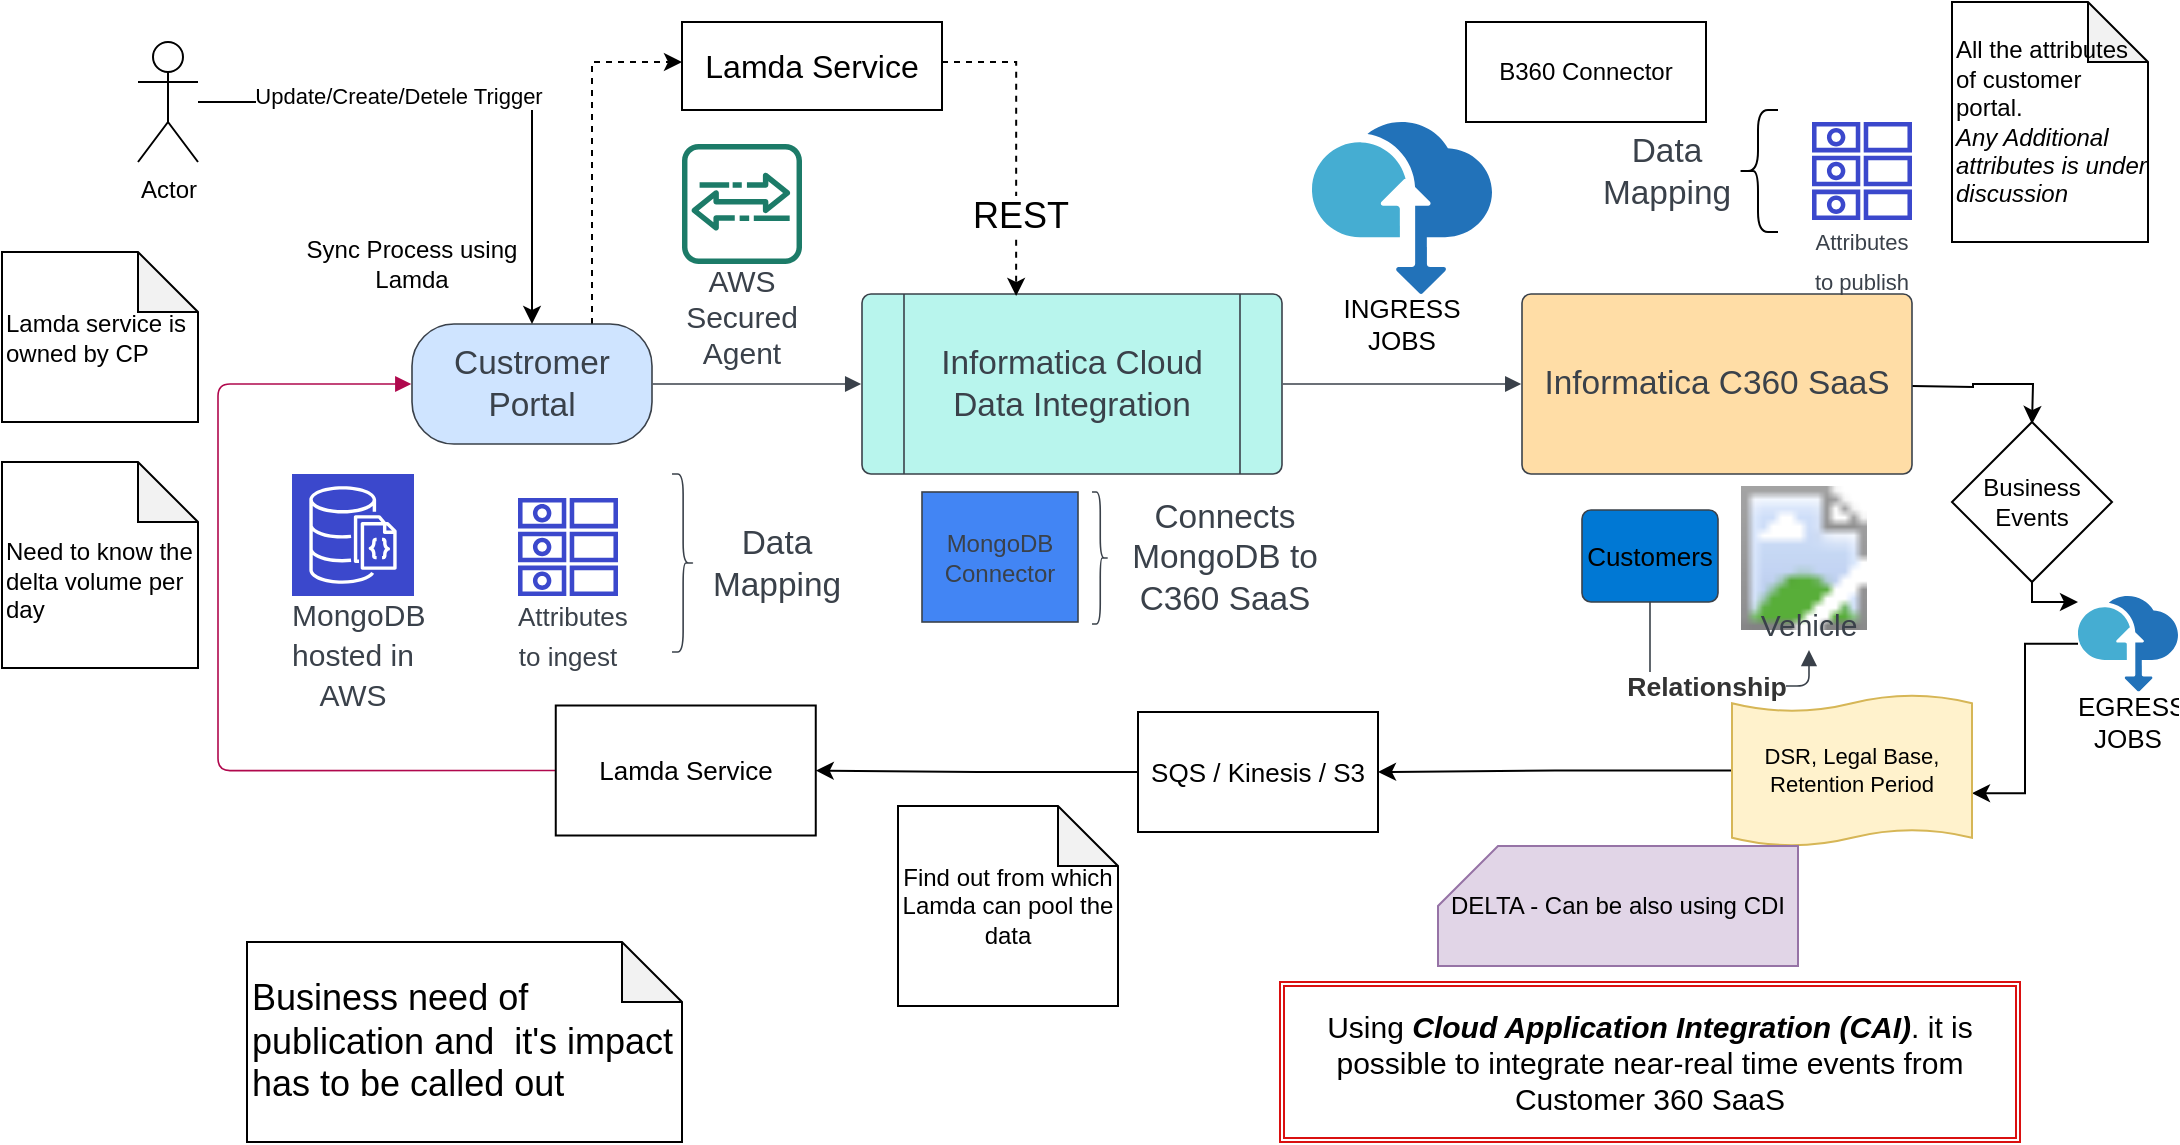 <mxfile version="20.8.23" type="github" pages="15">
  <diagram id="M0dqNfZsdV21NrBEMjli" name="Cust Portal Integration">
    <mxGraphModel dx="1434" dy="796" grid="1" gridSize="10" guides="1" tooltips="1" connect="1" arrows="1" fold="1" page="1" pageScale="1" pageWidth="1100" pageHeight="850" math="0" shadow="0">
      <root>
        <mxCell id="0" />
        <mxCell id="1" parent="0" />
        <mxCell id="Eynk5AJ8al8NvpA766xT-6" style="edgeStyle=orthogonalEdgeStyle;rounded=0;orthogonalLoop=1;jettySize=auto;html=1;exitX=0.75;exitY=0;exitDx=0;exitDy=0;dashed=1;fontSize=18;" parent="1" source="RqYj1Fic9LRMK6Ap2Z2q-1" target="Eynk5AJ8al8NvpA766xT-5" edge="1">
          <mxGeometry relative="1" as="geometry">
            <Array as="points">
              <mxPoint x="307" y="70" />
            </Array>
          </mxGeometry>
        </mxCell>
        <mxCell id="RqYj1Fic9LRMK6Ap2Z2q-1" value="Custromer Portal" style="html=1;overflow=block;blockSpacing=1;whiteSpace=wrap;rounded=1;arcSize=35;fontSize=16.7;fontColor=#3a414a;spacing=3.8;strokeColor=#3a414a;strokeOpacity=100;fillOpacity=100;fillColor=#cfe4ff;strokeWidth=0.8;lucidId=_zfvtoaLD8R3;" parent="1" vertex="1">
          <mxGeometry x="217" y="201" width="120" height="60" as="geometry" />
        </mxCell>
        <mxCell id="RqYj1Fic9LRMK6Ap2Z2q-2" value="Informatica Cloud Data Integration" style="html=1;overflow=block;blockSpacing=1;whiteSpace=wrap;shape=process;fontSize=16.7;fontColor=#3a414a;spacing=3.8;strokeColor=#3a414a;strokeOpacity=100;fillOpacity=100;rounded=1;absoluteArcSize=1;arcSize=9;fillColor=#b8f5ed;strokeWidth=0.8;lucidId=kAfvMmEvo7Zt;" parent="1" vertex="1">
          <mxGeometry x="442" y="186" width="210" height="90" as="geometry" />
        </mxCell>
        <mxCell id="OrqWzSjP3aU3WPAsT8gT-3" style="edgeStyle=orthogonalEdgeStyle;rounded=0;orthogonalLoop=1;jettySize=auto;html=1;entryX=1;entryY=0.5;entryDx=0;entryDy=0;fontSize=13;startArrow=none;" parent="1" source="fzvRdtjxUZJkbR7ym9By-3" target="OrqWzSjP3aU3WPAsT8gT-1" edge="1">
          <mxGeometry relative="1" as="geometry">
            <Array as="points" />
          </mxGeometry>
        </mxCell>
        <mxCell id="KaWcFXeA7FNh-Y4rB5F8-8" style="edgeStyle=orthogonalEdgeStyle;rounded=0;orthogonalLoop=1;jettySize=auto;html=1;entryX=0.5;entryY=0;entryDx=0;entryDy=0;" parent="1" edge="1">
          <mxGeometry relative="1" as="geometry">
            <mxPoint x="967" y="232" as="sourcePoint" />
            <mxPoint x="1027" y="251" as="targetPoint" />
          </mxGeometry>
        </mxCell>
        <mxCell id="RqYj1Fic9LRMK6Ap2Z2q-3" value="Informatica C360 SaaS" style="html=1;overflow=block;blockSpacing=1;whiteSpace=wrap;fontSize=16.7;fontColor=#3a414a;spacing=9;strokeColor=#3a414a;strokeOpacity=100;fillOpacity=100;rounded=1;absoluteArcSize=1;arcSize=9;fillColor=#ffdda6;strokeWidth=0.8;lucidId=FAfvqJk8E.Ea;" parent="1" vertex="1">
          <mxGeometry x="772" y="186" width="195" height="90" as="geometry" />
        </mxCell>
        <mxCell id="RqYj1Fic9LRMK6Ap2Z2q-4" value="" style="html=1;jettySize=18;whiteSpace=wrap;fontSize=13;strokeColor=#3a414a;strokeOpacity=100;strokeWidth=0.8;rounded=1;arcSize=12;edgeStyle=orthogonalEdgeStyle;startArrow=none;endArrow=block;endFill=1;exitX=1.003;exitY=0.5;exitPerimeter=0;entryX=-0.002;entryY=0.5;entryPerimeter=0;lucidId=RAfvrp491s3M;" parent="1" source="RqYj1Fic9LRMK6Ap2Z2q-1" target="RqYj1Fic9LRMK6Ap2Z2q-2" edge="1">
          <mxGeometry width="100" height="100" relative="1" as="geometry">
            <Array as="points" />
          </mxGeometry>
        </mxCell>
        <mxCell id="RqYj1Fic9LRMK6Ap2Z2q-5" value="" style="html=1;jettySize=18;whiteSpace=wrap;fontSize=13;strokeColor=#3a414a;strokeOpacity=100;strokeWidth=0.8;rounded=1;arcSize=12;edgeStyle=orthogonalEdgeStyle;startArrow=none;endArrow=block;endFill=1;exitX=1.002;exitY=0.5;exitPerimeter=0;entryX=-0.002;entryY=0.5;entryPerimeter=0;lucidId=TAfveaD3nK92;" parent="1" source="RqYj1Fic9LRMK6Ap2Z2q-2" target="RqYj1Fic9LRMK6Ap2Z2q-3" edge="1">
          <mxGeometry width="100" height="100" relative="1" as="geometry">
            <Array as="points" />
          </mxGeometry>
        </mxCell>
        <mxCell id="RqYj1Fic9LRMK6Ap2Z2q-6" value="&lt;font style=&quot;font-size: 11px;&quot;&gt;Attributes to publish&lt;/font&gt;" style="html=1;overflow=block;blockSpacing=1;whiteSpace=wrap;shape=mxgraph.aws4.attributes;verticalLabelPosition=bottom;align=center;verticalAlign=top;pointerEvents=1;fontSize=16.7;fontColor=#3a414a;spacing=0;strokeColor=#3a414a;strokeOpacity=100;rounded=1;absoluteArcSize=1;arcSize=9;fillColor=#3b48cc;strokeWidth=0.8;lucidId=GWfvRAXIjcSH;" parent="1" vertex="1">
          <mxGeometry x="917" y="100" width="50" height="49" as="geometry" />
        </mxCell>
        <mxCell id="RqYj1Fic9LRMK6Ap2Z2q-7" value="MongoDB Connector" style="html=1;overflow=block;blockSpacing=1;whiteSpace=wrap;fontSize=12;fontColor=#3a414a;spacing=0;strokeColor=#3a414a;strokeOpacity=100;fillOpacity=100;fillColor=#4285f4;strokeWidth=0.8;lucidId=8WfvRNrdkDAF;" parent="1" vertex="1">
          <mxGeometry x="472" y="285" width="78" height="65" as="geometry" />
        </mxCell>
        <mxCell id="RqYj1Fic9LRMK6Ap2Z2q-8" value="" style="strokeColor=none;fillColor=none;whiteSpace=wrap;fontSize=16.7;fontColor=#3a414a;spacing=3.8;strokeOpacity=100;rounded=1;absoluteArcSize=1;arcSize=9;strokeWidth=0.8;html=1;" parent="1" vertex="1">
          <mxGeometry x="347" y="276" width="50" height="89" as="geometry" />
        </mxCell>
        <mxCell id="RqYj1Fic9LRMK6Ap2Z2q-9" value="" style="shape=curlyBracket;rounded=1;flipH=1;whiteSpace=wrap;fontSize=16.7;fontColor=#3a414a;spacing=3.8;strokeColor=#3a414a;strokeOpacity=100;strokeWidth=0.8;" parent="RqYj1Fic9LRMK6Ap2Z2q-8" vertex="1">
          <mxGeometry width="11.125" height="89" as="geometry" />
        </mxCell>
        <mxCell id="RqYj1Fic9LRMK6Ap2Z2q-11" value="AWS Secured Agent" style="html=1;overflow=block;blockSpacing=1;whiteSpace=wrap;shape=mxgraph.aws4.agent2;labelPosition=center;verticalLabelPosition=bottom;align=center;verticalAlign=top;pointerEvents=1;fontSize=15;fontColor=#3a414a;spacing=0;strokeColor=#3a414a;strokeOpacity=100;rounded=1;absoluteArcSize=1;arcSize=9;fillColor=#1c7b68;strokeWidth=0.8;lucidId=V0fvz383fF~9;" parent="1" vertex="1">
          <mxGeometry x="352" y="111" width="60" height="60" as="geometry" />
        </mxCell>
        <mxCell id="RqYj1Fic9LRMK6Ap2Z2q-12" value="INGRESS JOBS" style="overflow=block;blockSpacing=1;whiteSpace=wrap;aspect=fixed;html=1;points=[];align=center;verticalAlign=top;image;image=img/lib/mscae/Data_Box.svg;fontSize=13;spacing=0;strokeColor=#3a414a;strokeOpacity=100;rounded=1;absoluteArcSize=1;arcSize=9;fillColor=#45ADD2;strokeWidth=0.8;lucidId=91fvOSBpeZ~O;" parent="1" vertex="1">
          <mxGeometry x="667" y="100" width="90" height="86" as="geometry" />
        </mxCell>
        <mxCell id="RqYj1Fic9LRMK6Ap2Z2q-13" value="" style="strokeColor=none;fillColor=none;whiteSpace=wrap;fontSize=16.7;fontColor=#3a414a;spacing=3.8;strokeOpacity=100;rounded=1;absoluteArcSize=1;arcSize=9;strokeWidth=0.8;html=1;" parent="1" vertex="1">
          <mxGeometry x="557" y="285" width="125" height="66" as="geometry" />
        </mxCell>
        <mxCell id="RqYj1Fic9LRMK6Ap2Z2q-14" value="" style="shape=curlyBracket;rounded=1;flipH=1;whiteSpace=wrap;fontSize=16.7;fontColor=#3a414a;spacing=3.8;strokeColor=#3a414a;strokeOpacity=100;strokeWidth=0.8;" parent="RqYj1Fic9LRMK6Ap2Z2q-13" vertex="1">
          <mxGeometry width="8.25" height="66" as="geometry" />
        </mxCell>
        <mxCell id="RqYj1Fic9LRMK6Ap2Z2q-15" value="Connects  MongoDB to C360 SaaS" style="strokeColor=none;fillColor=none;whiteSpace=wrap;fontSize=16.7;fontColor=#3a414a;spacing=3.8;strokeOpacity=100;rounded=1;absoluteArcSize=1;arcSize=9;strokeWidth=0.8;" parent="RqYj1Fic9LRMK6Ap2Z2q-13" vertex="1">
          <mxGeometry x="8.25" width="116.75" height="66" as="geometry" />
        </mxCell>
        <mxCell id="RqYj1Fic9LRMK6Ap2Z2q-16" value="Customers" style="html=1;overflow=block;blockSpacing=1;whiteSpace=wrap;fontSize=13;spacing=0;strokeColor=#3a414a;strokeOpacity=100;rounded=1;absoluteArcSize=1;arcSize=9;fillColor=#0078d4;strokeWidth=0.8;lucidId=Y6fv7KWgEG-H;" parent="1" vertex="1">
          <mxGeometry x="802" y="294" width="68" height="46" as="geometry" />
        </mxCell>
        <mxCell id="RqYj1Fic9LRMK6Ap2Z2q-17" value="" style="html=1;jettySize=18;whiteSpace=wrap;fontSize=13;strokeColor=#b0084d;strokeOpacity=100;strokeWidth=0.8;rounded=1;arcSize=12;edgeStyle=orthogonalEdgeStyle;startArrow=none;endArrow=block;endFill=1;exitX=1.002;exitY=0.5;exitPerimeter=0;entryX=-0.003;entryY=0.5;entryPerimeter=0;lucidId=pPkv3rIOr2aS;" parent="1" source="OrqWzSjP3aU3WPAsT8gT-5" target="RqYj1Fic9LRMK6Ap2Z2q-1" edge="1">
          <mxGeometry width="100" height="100" relative="1" as="geometry">
            <Array as="points">
              <mxPoint x="120" y="231" />
            </Array>
          </mxGeometry>
        </mxCell>
        <mxCell id="KaWcFXeA7FNh-Y4rB5F8-10" style="edgeStyle=orthogonalEdgeStyle;rounded=0;orthogonalLoop=1;jettySize=auto;html=1;entryX=1;entryY=0.65;entryDx=0;entryDy=0;entryPerimeter=0;" parent="1" source="RqYj1Fic9LRMK6Ap2Z2q-18" target="fzvRdtjxUZJkbR7ym9By-3" edge="1">
          <mxGeometry relative="1" as="geometry" />
        </mxCell>
        <mxCell id="RqYj1Fic9LRMK6Ap2Z2q-18" value="EGRESS JOBS" style="overflow=block;blockSpacing=1;whiteSpace=wrap;aspect=fixed;html=1;points=[];align=center;verticalAlign=top;image;image=img/lib/mscae/Data_Box.svg;fontSize=13;spacing=0;strokeColor=#3a414a;strokeOpacity=100;rounded=1;absoluteArcSize=1;arcSize=9;fillColor=#45ADD2;strokeWidth=0.8;lucidId=NPkvq8kL9AX~;" parent="1" vertex="1">
          <mxGeometry x="1050" y="337" width="50" height="47.78" as="geometry" />
        </mxCell>
        <mxCell id="RqYj1Fic9LRMK6Ap2Z2q-19" value="" style="html=1;overflow=block;blockSpacing=1;whiteSpace=wrap;shape=image;fontSize=13;spacing=3.8;strokeColor=none;strokeOpacity=100;strokeWidth=0;image=https://images.lucid.app/images/98843362-60f4-46ee-85de-753dc02aa09e/content;lucidId=MXlvsj6demjr;" parent="1" vertex="1">
          <mxGeometry x="877" y="282" width="72" height="72" as="geometry" />
        </mxCell>
        <mxCell id="RqYj1Fic9LRMK6Ap2Z2q-20" value="Vehicle" style="html=1;overflow=block;blockSpacing=1;whiteSpace=wrap;fontSize=15;fontColor=#3a414a;spacing=3.8;strokeOpacity=0;fillOpacity=0;rounded=1;absoluteArcSize=1;arcSize=9;fillColor=#ffffff;strokeWidth=0.8;lucidId=9XlvQF2a5Y8r;" parent="1" vertex="1">
          <mxGeometry x="864" y="337" width="103" height="27" as="geometry" />
        </mxCell>
        <mxCell id="RqYj1Fic9LRMK6Ap2Z2q-21" value="" style="html=1;jettySize=18;whiteSpace=wrap;fontSize=13;strokeColor=#3a414a;strokeOpacity=100;strokeWidth=0.8;rounded=1;arcSize=12;edgeStyle=orthogonalEdgeStyle;startArrow=none;endArrow=block;endFill=1;exitX=0.5;exitY=0.997;exitPerimeter=0;entryX=0.5;entryY=1;entryPerimeter=0;lucidId=~YlvwF8hCNBU;" parent="1" source="RqYj1Fic9LRMK6Ap2Z2q-16" target="RqYj1Fic9LRMK6Ap2Z2q-20" edge="1">
          <mxGeometry width="100" height="100" relative="1" as="geometry">
            <Array as="points" />
          </mxGeometry>
        </mxCell>
        <mxCell id="RqYj1Fic9LRMK6Ap2Z2q-22" value="Relationship" style="text;html=1;resizable=0;labelBackgroundColor=default;align=center;verticalAlign=middle;fontStyle=1;fontColor=#333333;fontSize=13.3;" parent="RqYj1Fic9LRMK6Ap2Z2q-21" vertex="1">
          <mxGeometry relative="1" as="geometry" />
        </mxCell>
        <mxCell id="RqYj1Fic9LRMK6Ap2Z2q-23" value="&lt;font style=&quot;font-size: 15px;&quot;&gt;MongoDB&lt;br&gt;hosted in AWS&lt;/font&gt;" style="html=1;overflow=block;blockSpacing=1;whiteSpace=wrap;shape=mxgraph.aws4.resourceIcon;resIcon=mxgraph.aws4.documentdb_with_mongodb_compatibility;verticalLabelPosition=bottom;align=center;verticalAlign=top;strokeColor=#ffffff;pointerEvents=1;fontSize=16.7;fontColor=#3a414a;spacing=0;strokeOpacity=100;rounded=1;absoluteArcSize=1;arcSize=9;fillColor=#3b48cc;strokeWidth=0.8;lucidId=MpmvVpDzw-.8;" parent="1" vertex="1">
          <mxGeometry x="157" y="276" width="61" height="61" as="geometry" />
        </mxCell>
        <mxCell id="RqYj1Fic9LRMK6Ap2Z2q-10" value="Data Mapping" style="strokeColor=none;fillColor=none;whiteSpace=wrap;fontSize=16.7;fontColor=#3a414a;spacing=3.8;strokeOpacity=100;rounded=1;absoluteArcSize=1;arcSize=9;strokeWidth=0.8;" parent="1" vertex="1">
          <mxGeometry x="380.005" y="276" width="38.875" height="89" as="geometry" />
        </mxCell>
        <mxCell id="OrqWzSjP3aU3WPAsT8gT-6" style="edgeStyle=orthogonalEdgeStyle;rounded=0;orthogonalLoop=1;jettySize=auto;html=1;fontSize=13;" parent="1" source="OrqWzSjP3aU3WPAsT8gT-1" target="OrqWzSjP3aU3WPAsT8gT-5" edge="1">
          <mxGeometry relative="1" as="geometry" />
        </mxCell>
        <mxCell id="OrqWzSjP3aU3WPAsT8gT-1" value="SQS / Kinesis / S3" style="rounded=0;whiteSpace=wrap;html=1;fontSize=13;" parent="1" vertex="1">
          <mxGeometry x="580" y="395" width="120" height="60" as="geometry" />
        </mxCell>
        <mxCell id="OrqWzSjP3aU3WPAsT8gT-5" value="Lamda Service" style="rounded=0;whiteSpace=wrap;html=1;fontSize=13;" parent="1" vertex="1">
          <mxGeometry x="288.88" y="391.75" width="130" height="65" as="geometry" />
        </mxCell>
        <mxCell id="fzvRdtjxUZJkbR7ym9By-3" value="DSR, Legal Base, Retention Period" style="shape=tape;whiteSpace=wrap;html=1;fontSize=11;fillColor=#fff2cc;strokeColor=#d6b656;size=0.11;" parent="1" vertex="1">
          <mxGeometry x="877" y="386.5" width="120" height="75.5" as="geometry" />
        </mxCell>
        <mxCell id="AT4f37tP4Nv576xhiSoV-1" value="&lt;font style=&quot;font-size: 13px;&quot;&gt;Attributes to ingest&lt;/font&gt;" style="html=1;overflow=block;blockSpacing=1;whiteSpace=wrap;shape=mxgraph.aws4.attributes;verticalLabelPosition=bottom;align=center;verticalAlign=top;pointerEvents=1;fontSize=16.7;fontColor=#3a414a;spacing=0;strokeColor=#3a414a;strokeOpacity=100;rounded=1;absoluteArcSize=1;arcSize=9;fillColor=#3b48cc;strokeWidth=0.8;lucidId=bUlvYQVKywe3;" parent="1" vertex="1">
          <mxGeometry x="270" y="288" width="50" height="49" as="geometry" />
        </mxCell>
        <mxCell id="AT4f37tP4Nv576xhiSoV-2" value="" style="shape=curlyBracket;whiteSpace=wrap;html=1;rounded=1;labelPosition=left;verticalLabelPosition=middle;align=right;verticalAlign=middle;fontSize=12;" parent="1" vertex="1">
          <mxGeometry x="880" y="94" width="20" height="61" as="geometry" />
        </mxCell>
        <mxCell id="AT4f37tP4Nv576xhiSoV-4" value="Data Mapping" style="strokeColor=none;fillColor=none;whiteSpace=wrap;fontSize=16.7;fontColor=#3a414a;spacing=3.8;strokeOpacity=100;rounded=1;absoluteArcSize=1;arcSize=9;strokeWidth=0.8;" parent="1" vertex="1">
          <mxGeometry x="825.125" y="80" width="38.875" height="89" as="geometry" />
        </mxCell>
        <mxCell id="KaWcFXeA7FNh-Y4rB5F8-2" value="B360 Connector" style="rounded=0;whiteSpace=wrap;html=1;" parent="1" vertex="1">
          <mxGeometry x="744" y="50" width="120" height="50" as="geometry" />
        </mxCell>
        <mxCell id="KaWcFXeA7FNh-Y4rB5F8-4" style="edgeStyle=orthogonalEdgeStyle;rounded=0;orthogonalLoop=1;jettySize=auto;html=1;" parent="1" source="KaWcFXeA7FNh-Y4rB5F8-3" target="RqYj1Fic9LRMK6Ap2Z2q-1" edge="1">
          <mxGeometry relative="1" as="geometry" />
        </mxCell>
        <mxCell id="KaWcFXeA7FNh-Y4rB5F8-5" value="Update/Create/Detele Trigger" style="edgeLabel;html=1;align=center;verticalAlign=middle;resizable=0;points=[];" parent="KaWcFXeA7FNh-Y4rB5F8-4" vertex="1" connectable="0">
          <mxGeometry x="-0.281" y="3" relative="1" as="geometry">
            <mxPoint as="offset" />
          </mxGeometry>
        </mxCell>
        <mxCell id="KaWcFXeA7FNh-Y4rB5F8-3" value="Actor" style="shape=umlActor;verticalLabelPosition=bottom;verticalAlign=top;html=1;outlineConnect=0;" parent="1" vertex="1">
          <mxGeometry x="80" y="60" width="30" height="60" as="geometry" />
        </mxCell>
        <mxCell id="KaWcFXeA7FNh-Y4rB5F8-9" style="edgeStyle=orthogonalEdgeStyle;rounded=0;orthogonalLoop=1;jettySize=auto;html=1;exitX=0.5;exitY=1;exitDx=0;exitDy=0;" parent="1" source="KaWcFXeA7FNh-Y4rB5F8-6" target="RqYj1Fic9LRMK6Ap2Z2q-18" edge="1">
          <mxGeometry relative="1" as="geometry">
            <Array as="points">
              <mxPoint x="1027" y="340" />
            </Array>
          </mxGeometry>
        </mxCell>
        <mxCell id="KaWcFXeA7FNh-Y4rB5F8-6" value="Business Events" style="rhombus;whiteSpace=wrap;html=1;" parent="1" vertex="1">
          <mxGeometry x="987" y="250" width="80" height="80" as="geometry" />
        </mxCell>
        <mxCell id="KaWcFXeA7FNh-Y4rB5F8-12" value="DELTA - Can be also using CDI" style="shape=card;whiteSpace=wrap;html=1;fillColor=#e1d5e7;strokeColor=#9673a6;" parent="1" vertex="1">
          <mxGeometry x="730" y="462" width="180" height="60" as="geometry" />
        </mxCell>
        <mxCell id="iavFKJaPp_5RSXFfakQU-1" value="Find out from which Lamda can pool the data" style="shape=note;whiteSpace=wrap;html=1;backgroundOutline=1;darkOpacity=0.05;" parent="1" vertex="1">
          <mxGeometry x="460" y="442" width="110" height="100" as="geometry" />
        </mxCell>
        <mxCell id="iavFKJaPp_5RSXFfakQU-4" value="Sync Process using Lamda" style="text;html=1;strokeColor=none;fillColor=none;align=center;verticalAlign=middle;whiteSpace=wrap;rounded=0;" parent="1" vertex="1">
          <mxGeometry x="157" y="156" width="120" height="30" as="geometry" />
        </mxCell>
        <mxCell id="iavFKJaPp_5RSXFfakQU-6" value="Business need of publication and&amp;nbsp; it&#39;s impact has to be called out" style="shape=note;whiteSpace=wrap;html=1;backgroundOutline=1;darkOpacity=0.05;fontSize=18;align=left;" parent="1" vertex="1">
          <mxGeometry x="134.5" y="510" width="217.5" height="100" as="geometry" />
        </mxCell>
        <mxCell id="iavFKJaPp_5RSXFfakQU-7" value="All the attributes of customer portal.&amp;nbsp;&lt;br&gt;&lt;i&gt;Any Additional attributes is under discussion&lt;/i&gt;" style="shape=note;whiteSpace=wrap;html=1;backgroundOutline=1;darkOpacity=0.05;align=left;" parent="1" vertex="1">
          <mxGeometry x="987" y="40" width="98" height="120" as="geometry" />
        </mxCell>
        <mxCell id="Eynk5AJ8al8NvpA766xT-1" value="Using &lt;b&gt;&lt;i&gt;Cloud Application Integration (CAI)&lt;/i&gt;&lt;/b&gt;. it is possible to integrate near-real time events from Customer 360 SaaS" style="shape=ext;double=1;rounded=0;whiteSpace=wrap;html=1;fontSize=15;strokeColor=#da1010;" parent="1" vertex="1">
          <mxGeometry x="651" y="530" width="370" height="80" as="geometry" />
        </mxCell>
        <mxCell id="Eynk5AJ8al8NvpA766xT-7" style="edgeStyle=orthogonalEdgeStyle;rounded=0;orthogonalLoop=1;jettySize=auto;html=1;entryX=0.367;entryY=0.011;entryDx=0;entryDy=0;entryPerimeter=0;dashed=1;fontSize=18;" parent="1" source="Eynk5AJ8al8NvpA766xT-5" target="RqYj1Fic9LRMK6Ap2Z2q-2" edge="1">
          <mxGeometry relative="1" as="geometry">
            <Array as="points">
              <mxPoint x="519" y="70" />
            </Array>
          </mxGeometry>
        </mxCell>
        <mxCell id="Eynk5AJ8al8NvpA766xT-8" value="REST" style="edgeLabel;html=1;align=center;verticalAlign=middle;resizable=0;points=[];fontSize=18;" parent="Eynk5AJ8al8NvpA766xT-7" vertex="1" connectable="0">
          <mxGeometry x="0.473" y="2" relative="1" as="geometry">
            <mxPoint as="offset" />
          </mxGeometry>
        </mxCell>
        <mxCell id="Eynk5AJ8al8NvpA766xT-5" value="Lamda Service" style="rounded=0;whiteSpace=wrap;html=1;fontSize=16;" parent="1" vertex="1">
          <mxGeometry x="352" y="50" width="130" height="44" as="geometry" />
        </mxCell>
        <mxCell id="Eynk5AJ8al8NvpA766xT-9" value="Lamda service is owned by CP" style="shape=note;whiteSpace=wrap;html=1;backgroundOutline=1;darkOpacity=0.05;align=left;" parent="1" vertex="1">
          <mxGeometry x="12" y="165" width="98" height="85" as="geometry" />
        </mxCell>
        <mxCell id="Eynk5AJ8al8NvpA766xT-10" value="&lt;br&gt;Need to know the delta volume per day" style="shape=note;whiteSpace=wrap;html=1;backgroundOutline=1;darkOpacity=0.05;align=left;" parent="1" vertex="1">
          <mxGeometry x="12" y="270" width="98" height="103" as="geometry" />
        </mxCell>
      </root>
    </mxGraphModel>
  </diagram>
  <diagram id="YAG_m8FKvapoZAz-z-hm" name="Microsoft Dynamics Integration">
    <mxGraphModel dx="2534" dy="739" grid="1" gridSize="10" guides="1" tooltips="1" connect="1" arrows="1" fold="1" page="1" pageScale="1" pageWidth="1100" pageHeight="850" math="0" shadow="0">
      <root>
        <mxCell id="0" />
        <mxCell id="1" parent="0" />
        <mxCell id="55Xy1Wuzpp9JHucnG_1e-1" value="MSD" style="html=1;overflow=block;blockSpacing=1;whiteSpace=wrap;rounded=1;arcSize=50;fontSize=16.7;fontColor=#3a414a;spacing=3.8;strokeColor=#3a414a;strokeOpacity=100;fillOpacity=100;fillColor=#cfe4ff;strokeWidth=0.8;lucidId=bUlvpztL_vZH;" parent="1" vertex="1">
          <mxGeometry x="-940" y="215" width="120" height="60" as="geometry" />
        </mxCell>
        <mxCell id="55Xy1Wuzpp9JHucnG_1e-2" value="Informatica Cloud Data Integration" style="html=1;overflow=block;blockSpacing=1;whiteSpace=wrap;shape=process;fontSize=16.7;fontColor=#3a414a;spacing=3.8;strokeColor=#3a414a;strokeOpacity=100;fillOpacity=100;rounded=1;absoluteArcSize=1;arcSize=9;fillColor=#b8f5ed;strokeWidth=0.8;lucidId=bUlvn9g4rLrz;" parent="1" vertex="1">
          <mxGeometry x="-715" y="200" width="210" height="90" as="geometry" />
        </mxCell>
        <mxCell id="PYleG9Tigm1waNkjYXM3-3" style="edgeStyle=orthogonalEdgeStyle;rounded=0;orthogonalLoop=1;jettySize=auto;html=1;entryX=1;entryY=0.5;entryDx=0;entryDy=0;entryPerimeter=0;fontSize=15;strokeColor=#ac1111;" parent="1" target="PYleG9Tigm1waNkjYXM3-1" edge="1">
          <mxGeometry relative="1" as="geometry">
            <mxPoint x="-185" y="245" as="sourcePoint" />
            <Array as="points">
              <mxPoint x="-15" y="245" />
              <mxPoint x="-15" y="558" />
            </Array>
          </mxGeometry>
        </mxCell>
        <mxCell id="55Xy1Wuzpp9JHucnG_1e-3" value="Informatica C360 SaaS" style="html=1;overflow=block;blockSpacing=1;whiteSpace=wrap;fontSize=16.7;fontColor=#3a414a;spacing=9;strokeColor=#3a414a;strokeOpacity=100;fillOpacity=100;rounded=1;absoluteArcSize=1;arcSize=9;fillColor=#ffdda6;strokeWidth=0.8;lucidId=bUlvinlmgR~6;" parent="1" vertex="1">
          <mxGeometry x="-385" y="200" width="195" height="90" as="geometry" />
        </mxCell>
        <mxCell id="55Xy1Wuzpp9JHucnG_1e-4" value="" style="html=1;jettySize=18;whiteSpace=wrap;fontSize=13;strokeColor=#3a414a;strokeOpacity=100;strokeWidth=0.8;rounded=1;arcSize=12;edgeStyle=orthogonalEdgeStyle;startArrow=none;endArrow=block;endFill=1;exitX=1.003;exitY=0.5;exitPerimeter=0;entryX=-0.002;entryY=0.5;entryPerimeter=0;lucidId=bUlvj-nnMmwv;" parent="1" source="55Xy1Wuzpp9JHucnG_1e-1" target="55Xy1Wuzpp9JHucnG_1e-2" edge="1">
          <mxGeometry width="100" height="100" relative="1" as="geometry">
            <Array as="points" />
          </mxGeometry>
        </mxCell>
        <mxCell id="55Xy1Wuzpp9JHucnG_1e-5" value="" style="html=1;jettySize=18;whiteSpace=wrap;fontSize=13;strokeColor=#3a414a;strokeOpacity=100;strokeWidth=0.8;rounded=1;arcSize=12;edgeStyle=orthogonalEdgeStyle;startArrow=none;endArrow=block;endFill=1;exitX=1.002;exitY=0.5;exitPerimeter=0;entryX=-0.002;entryY=0.5;entryPerimeter=0;lucidId=bUlvlj02tcWa;" parent="1" source="55Xy1Wuzpp9JHucnG_1e-2" target="55Xy1Wuzpp9JHucnG_1e-3" edge="1">
          <mxGeometry width="100" height="100" relative="1" as="geometry">
            <Array as="points" />
          </mxGeometry>
        </mxCell>
        <mxCell id="55Xy1Wuzpp9JHucnG_1e-6" value="Attributes" style="html=1;overflow=block;blockSpacing=1;whiteSpace=wrap;shape=mxgraph.aws4.attributes;verticalLabelPosition=bottom;align=center;verticalAlign=top;pointerEvents=1;fontSize=16.7;fontColor=#3a414a;spacing=0;strokeColor=#3a414a;strokeOpacity=100;rounded=1;absoluteArcSize=1;arcSize=9;fillColor=#3b48cc;strokeWidth=0.8;lucidId=bUlvYQVKywe3;" parent="1" vertex="1">
          <mxGeometry x="-885" y="299" width="50" height="49" as="geometry" />
        </mxCell>
        <mxCell id="55Xy1Wuzpp9JHucnG_1e-7" value="MSD&amp;nbsp; Source Connectors" style="html=1;overflow=block;blockSpacing=1;whiteSpace=wrap;fontSize=12;spacing=0;strokeColor=#6c8ebf;strokeOpacity=100;fillOpacity=100;fillColor=#dae8fc;strokeWidth=0.8;lucidId=bUlvSHZIWZw~;" parent="1" vertex="1">
          <mxGeometry x="-700" y="299" width="75" height="60" as="geometry" />
        </mxCell>
        <mxCell id="55Xy1Wuzpp9JHucnG_1e-8" value="" style="strokeColor=none;fillColor=none;whiteSpace=wrap;fontSize=16.7;fontColor=#3a414a;spacing=3.8;strokeOpacity=100;rounded=1;absoluteArcSize=1;arcSize=9;strokeWidth=0.8;html=1;" parent="1" vertex="1">
          <mxGeometry x="-810" y="290" width="50" height="89" as="geometry" />
        </mxCell>
        <mxCell id="55Xy1Wuzpp9JHucnG_1e-9" value="" style="shape=curlyBracket;rounded=1;flipH=1;whiteSpace=wrap;fontSize=16.7;fontColor=#3a414a;spacing=3.8;strokeColor=#3a414a;strokeOpacity=100;strokeWidth=0.8;" parent="55Xy1Wuzpp9JHucnG_1e-8" vertex="1">
          <mxGeometry width="11.125" height="89" as="geometry" />
        </mxCell>
        <mxCell id="55Xy1Wuzpp9JHucnG_1e-10" value="Data Mapping" style="strokeColor=none;fillColor=none;whiteSpace=wrap;fontSize=16.7;fontColor=#3a414a;spacing=3.8;strokeOpacity=100;rounded=1;absoluteArcSize=1;arcSize=9;strokeWidth=0.8;" parent="55Xy1Wuzpp9JHucnG_1e-8" vertex="1">
          <mxGeometry x="11.125" width="38.875" height="89" as="geometry" />
        </mxCell>
        <mxCell id="55Xy1Wuzpp9JHucnG_1e-11" value="&lt;font style=&quot;font-size: 12px;&quot;&gt;AWS Secured Agent&lt;/font&gt;" style="html=1;overflow=block;blockSpacing=1;whiteSpace=wrap;shape=mxgraph.aws4.agent2;labelPosition=center;verticalLabelPosition=bottom;align=center;verticalAlign=top;pointerEvents=1;fontSize=15;fontColor=#3a414a;spacing=0;strokeColor=#3a414a;strokeOpacity=100;rounded=1;absoluteArcSize=1;arcSize=9;fillColor=#1c7b68;strokeWidth=0.8;lucidId=bUlvb7MhZSi5;" parent="1" vertex="1">
          <mxGeometry x="-805" y="120" width="60" height="60" as="geometry" />
        </mxCell>
        <mxCell id="55Xy1Wuzpp9JHucnG_1e-13" value="" style="strokeColor=none;fillColor=none;whiteSpace=wrap;fontSize=16.7;fontColor=#3a414a;spacing=3.8;strokeOpacity=100;rounded=1;absoluteArcSize=1;arcSize=9;strokeWidth=0.8;html=1;" parent="1" vertex="1">
          <mxGeometry x="-600" y="299" width="125" height="66" as="geometry" />
        </mxCell>
        <mxCell id="55Xy1Wuzpp9JHucnG_1e-14" value="" style="shape=curlyBracket;rounded=1;flipH=1;whiteSpace=wrap;fontSize=16.7;fontColor=#3a414a;spacing=3.8;strokeColor=#3a414a;strokeOpacity=100;strokeWidth=0.8;" parent="55Xy1Wuzpp9JHucnG_1e-13" vertex="1">
          <mxGeometry width="8.25" height="66" as="geometry" />
        </mxCell>
        <mxCell id="55Xy1Wuzpp9JHucnG_1e-15" value="Connects  MSD to C360 SaaS" style="strokeColor=none;fillColor=none;whiteSpace=wrap;fontSize=16.7;fontColor=#3a414a;spacing=3.8;strokeOpacity=100;rounded=1;absoluteArcSize=1;arcSize=9;strokeWidth=0.8;" parent="55Xy1Wuzpp9JHucnG_1e-13" vertex="1">
          <mxGeometry x="8.25" width="116.75" height="66" as="geometry" />
        </mxCell>
        <mxCell id="55Xy1Wuzpp9JHucnG_1e-16" value="Customers" style="html=1;overflow=block;blockSpacing=1;whiteSpace=wrap;fontSize=13;spacing=0;strokeColor=#6c8ebf;strokeOpacity=100;rounded=1;absoluteArcSize=1;arcSize=9;fillColor=#dae8fc;strokeWidth=0.8;lucidId=bUlvYD6kmpxl;" parent="1" vertex="1">
          <mxGeometry x="-395" y="311" width="70" height="49" as="geometry" />
        </mxCell>
        <mxCell id="55Xy1Wuzpp9JHucnG_1e-17" value="Organizations" style="html=1;overflow=block;blockSpacing=1;whiteSpace=wrap;fontSize=13;spacing=0;strokeColor=#b85450;strokeOpacity=100;rounded=1;absoluteArcSize=1;arcSize=9;fillColor=#f8cecc;strokeWidth=0.8;lucidId=bUlvPkUPyNve;" parent="1" vertex="1">
          <mxGeometry x="-315" y="307.5" width="80" height="52.5" as="geometry" />
        </mxCell>
        <mxCell id="55Xy1Wuzpp9JHucnG_1e-18" value="Hierarchy" style="html=1;overflow=block;blockSpacing=1;whiteSpace=wrap;fontSize=13;spacing=0;strokeColor=#82b366;strokeOpacity=100;rounded=1;absoluteArcSize=1;arcSize=9;fillColor=#d5e8d4;strokeWidth=0.8;lucidId=bUlvytaZ2RYU;" parent="1" vertex="1">
          <mxGeometry x="-220" y="306" width="65" height="52" as="geometry" />
        </mxCell>
        <mxCell id="55Xy1Wuzpp9JHucnG_1e-19" value="" style="html=1;jettySize=18;whiteSpace=wrap;fontSize=13;strokeColor=#b0084d;strokeOpacity=100;strokeWidth=0.8;rounded=1;arcSize=12;edgeStyle=orthogonalEdgeStyle;startArrow=none;endArrow=block;endFill=1;exitX=0;exitY=0.5;exitPerimeter=0;entryX=-0.003;entryY=0.5;entryPerimeter=0;lucidId=bUlvd23XZRDU;exitDx=0;exitDy=0;" parent="1" source="55ZpHvoEU4gKxhg3eMm8-4" target="55Xy1Wuzpp9JHucnG_1e-1" edge="1">
          <mxGeometry width="100" height="100" relative="1" as="geometry">
            <Array as="points">
              <mxPoint x="-1037" y="558" />
              <mxPoint x="-1037" y="245" />
            </Array>
          </mxGeometry>
        </mxCell>
        <mxCell id="55Xy1Wuzpp9JHucnG_1e-20" value="EGRESS JOBS" style="overflow=block;blockSpacing=1;whiteSpace=wrap;aspect=fixed;html=1;points=[];align=center;verticalAlign=top;image;image=img/lib/mscae/Data_Box.svg;fontSize=13;spacing=0;strokeColor=#3a414a;strokeOpacity=100;rounded=1;absoluteArcSize=1;arcSize=9;fillColor=#45ADD2;strokeWidth=0.8;lucidId=bUlvEU.89sOu;" parent="1" vertex="1">
          <mxGeometry x="-175" y="127" width="90" height="86" as="geometry" />
        </mxCell>
        <mxCell id="55Xy1Wuzpp9JHucnG_1e-21" value="" style="html=1;overflow=block;blockSpacing=1;whiteSpace=wrap;shape=image;fontSize=13;spacing=3.8;strokeColor=none;strokeOpacity=100;strokeWidth=0;image=https://images.lucid.app/images/f46f2021-4d45-42d7-9c89-75c820f80cf2/content;imageAspect=0;lucidId=2Ulv0K1G5tmi;" parent="1" vertex="1">
          <mxGeometry x="-985" y="298" width="61" height="60" as="geometry" />
        </mxCell>
        <mxCell id="55Xy1Wuzpp9JHucnG_1e-22" value="" style="html=1;overflow=block;blockSpacing=1;whiteSpace=wrap;shape=image;fontSize=13;spacing=0;strokeColor=none;strokeOpacity=100;strokeWidth=0;image=https://images.lucid.app/images/9d3bc0cd-0a96-4a7c-a0e9-641003121c62/content;imageAspect=0;lucidId=MWlvqWu-Pxan;" parent="1" vertex="1">
          <mxGeometry x="-715" y="379" width="245" height="98" as="geometry" />
        </mxCell>
        <mxCell id="55Xy1Wuzpp9JHucnG_1e-23" value="" style="html=1;overflow=block;blockSpacing=1;whiteSpace=wrap;fontSize=13;align=left;spacing=3.8;strokeOpacity=0;fillOpacity=0;rounded=1;absoluteArcSize=1;arcSize=9;fillColor=#ffffff;strokeWidth=0.8;lucidId=_0lvATdMyfsU;" parent="1" vertex="1">
          <mxGeometry x="-385" y="85" width="180" height="104" as="geometry" />
        </mxCell>
        <mxCell id="55Xy1Wuzpp9JHucnG_1e-24" value="&lt;div style=&quot;display: flex; justify-content: flex-start; text-align: left; align-items: baseline; font-size: 0; line-height: 1.25;margin-top: -2px;&quot;&gt;&lt;span&gt;&lt;span style=&quot;font-size:13.3px;color:#3a414a;&quot;&gt;Ingest the records sourced from Local CRM and MSD.&#xa;&lt;/span&gt;&lt;/span&gt;&lt;/div&gt;&lt;div style=&quot;display: flex; justify-content: flex-start; text-align: left; align-items: baseline; font-size: 0; line-height: 1.25;margin-top: -2px;&quot;&gt;&lt;span&gt;&lt;span style=&quot;font-size:13.3px;color:#3a414a;&quot;&gt;&#xa;&lt;/span&gt;&lt;/span&gt;&lt;/div&gt;&lt;div style=&quot;display: flex; justify-content: flex-start; text-align: left; align-items: baseline; font-size: 0; line-height: 1.25;margin-top: -2px;&quot;&gt;&lt;span&gt;&lt;span style=&quot;font-size:13.3px;color:#3a414a;&quot;&gt;Artificial records created during clustering should be filtered out.&lt;/span&gt;&lt;/span&gt;&lt;/div&gt;" style="html=1;overflow=block;blockSpacing=1;whiteSpace=wrap;shape=document;boundedLbl=1;fontSize=13;spacing=3.8;strokeColor=#3a414a;strokeOpacity=100;rounded=1;absoluteArcSize=1;arcSize=9;strokeWidth=0.8;lucidId=a5lvIaTQ~gkd;" parent="1" vertex="1">
          <mxGeometry x="-392" y="49" width="195" height="139" as="geometry" />
        </mxCell>
        <mxCell id="55Xy1Wuzpp9JHucnG_1e-31" value="&lt;div style=&quot;display: flex; justify-content: flex-start; text-align: left; align-items: baseline; font-size: 0; line-height: 1.25;margin-top: -2px;&quot;&gt;&lt;span&gt;&lt;span style=&quot;font-size:13.3px;color:#3a414a;&quot;&gt;Currently MSD contains records from all the srouces&#xa;&lt;/span&gt;&lt;/span&gt;&lt;/div&gt;&lt;div style=&quot;display: flex; justify-content: flex-start; text-align: left; align-items: baseline; font-size: 0; line-height: 1.25;margin-top: -2px;&quot;&gt;&lt;span&gt;&lt;span style=&quot;font-size:13.3px;color:#3a414a;&quot;&gt;&#xa;&lt;/span&gt;&lt;/span&gt;&lt;/div&gt;&lt;div style=&quot;display: flex; justify-content: flex-start; text-align: left; align-items: baseline; font-size: 0; line-height: 1.25;margin-top: -2px;&quot;&gt;&lt;span&gt;&lt;span style=&quot;font-size:13.3px;color:#3a414a;&quot;&gt;Additionally one artificial record is created after clustering is also stored in MSD&lt;/span&gt;&lt;/span&gt;&lt;/div&gt;" style="html=1;overflow=block;blockSpacing=1;whiteSpace=wrap;shape=document;boundedLbl=1;fontSize=13;spacing=3.8;strokeColor=#3a414a;strokeOpacity=100;rounded=1;absoluteArcSize=1;arcSize=9;strokeWidth=0.8;lucidId=e~lvVH--_mER;" parent="1" vertex="1">
          <mxGeometry x="-985" y="379" width="195" height="124" as="geometry" />
        </mxCell>
        <mxCell id="PYleG9Tigm1waNkjYXM3-1" value="DSR, Legal Base, Retention Period" style="shape=tape;whiteSpace=wrap;html=1;fontSize=11;fillColor=#fff2cc;strokeColor=#d6b656;size=0.11;" parent="1" vertex="1">
          <mxGeometry x="-205" y="520" width="120" height="75.5" as="geometry" />
        </mxCell>
        <mxCell id="PYleG9Tigm1waNkjYXM3-5" value="Using &lt;b&gt;&lt;i&gt;Cloud Application Integration (CAI)&lt;/i&gt;&lt;/b&gt;. it is possible to integrate near-real time events from Customer 360 SaaS" style="shape=ext;double=1;rounded=0;whiteSpace=wrap;html=1;fontSize=15;strokeColor=#da1010;" parent="1" vertex="1">
          <mxGeometry x="-705" y="570" width="370" height="80" as="geometry" />
        </mxCell>
        <mxCell id="PYleG9Tigm1waNkjYXM3-7" value="MDM_ID and all the attributes which are mapped during ingestion" style="shape=note;whiteSpace=wrap;html=1;backgroundOutline=1;darkOpacity=0.05;strokeColor=#da1010;fontSize=12;" parent="1" vertex="1">
          <mxGeometry x="-140" y="264.5" width="100" height="142" as="geometry" />
        </mxCell>
        <mxCell id="dSxSk_7cQHGUhECG6MVQ-1" value="Person to Vehicle relationship" style="shape=note;whiteSpace=wrap;html=1;backgroundOutline=1;darkOpacity=0.05;strokeColor=#da1010;fontSize=12;" parent="1" vertex="1">
          <mxGeometry x="-140" y="425" width="100" height="85" as="geometry" />
        </mxCell>
        <mxCell id="55ZpHvoEU4gKxhg3eMm8-1" value="Synchronization Task" style="verticalLabelPosition=bottom;html=1;verticalAlign=top;align=center;strokeColor=none;fillColor=#00BEF2;shape=mxgraph.azure.startup_task;pointerEvents=1;" parent="1" vertex="1">
          <mxGeometry x="-639" y="120" width="47.5" height="50" as="geometry" />
        </mxCell>
        <mxCell id="55ZpHvoEU4gKxhg3eMm8-2" value="&lt;div style=&quot;text-align: left;&quot;&gt;&lt;span style=&quot;background-color: initial;&quot;&gt;Runs in interval&lt;/span&gt;&lt;/div&gt;&lt;div style=&quot;text-align: left;&quot;&gt;&lt;span style=&quot;background-color: initial;&quot;&gt;&lt;i&gt;Need info about the interval&lt;/i&gt;&lt;/span&gt;&lt;/div&gt;" style="shape=note;whiteSpace=wrap;html=1;backgroundOutline=1;darkOpacity=0.05;" parent="1" vertex="1">
          <mxGeometry x="-655.25" y="14" width="80" height="100" as="geometry" />
        </mxCell>
        <mxCell id="55ZpHvoEU4gKxhg3eMm8-3" value="Synchronization Task" style="verticalLabelPosition=bottom;html=1;verticalAlign=top;align=center;strokeColor=none;fillColor=#00BEF2;shape=mxgraph.azure.startup_task;pointerEvents=1;" parent="1" vertex="1">
          <mxGeometry x="-282.5" y="580" width="47.5" height="50" as="geometry" />
        </mxCell>
        <mxCell id="55ZpHvoEU4gKxhg3eMm8-5" value="" style="html=1;jettySize=18;whiteSpace=wrap;fontSize=13;strokeColor=#b0084d;strokeOpacity=100;strokeWidth=0.8;rounded=1;arcSize=12;edgeStyle=orthogonalEdgeStyle;startArrow=none;endArrow=none;endFill=1;exitX=0;exitY=0.5;exitPerimeter=0;entryX=1;entryY=0.5;lucidId=bUlvd23XZRDU;exitDx=0;exitDy=0;entryDx=0;entryDy=0;" parent="1" source="PYleG9Tigm1waNkjYXM3-1" target="55ZpHvoEU4gKxhg3eMm8-4" edge="1">
          <mxGeometry width="100" height="100" relative="1" as="geometry">
            <Array as="points" />
            <mxPoint x="-205" y="558" as="sourcePoint" />
            <mxPoint x="-940" y="245" as="targetPoint" />
          </mxGeometry>
        </mxCell>
        <mxCell id="55ZpHvoEU4gKxhg3eMm8-4" value="Informatica Cloud Data Integration" style="html=1;overflow=block;blockSpacing=1;whiteSpace=wrap;shape=process;fontSize=16.7;fontColor=#3a414a;spacing=3.8;strokeColor=#3a414a;strokeOpacity=100;fillOpacity=100;rounded=1;absoluteArcSize=1;arcSize=9;fillColor=#b8f5ed;strokeWidth=0.8;lucidId=bUlvn9g4rLrz;" parent="1" vertex="1">
          <mxGeometry x="-910" y="512.75" width="180" height="90" as="geometry" />
        </mxCell>
        <mxCell id="55ZpHvoEU4gKxhg3eMm8-6" value="MSD Target Connectors" style="html=1;overflow=block;blockSpacing=1;whiteSpace=wrap;fontSize=12;spacing=0;strokeColor=#6c8ebf;strokeOpacity=100;fillOpacity=100;fillColor=#dae8fc;strokeWidth=0.8;lucidId=bUlvSHZIWZw~;" parent="1" vertex="1">
          <mxGeometry x="-940" y="610" width="75" height="60" as="geometry" />
        </mxCell>
        <mxCell id="55ZpHvoEU4gKxhg3eMm8-7" value="" style="strokeColor=none;fillColor=none;whiteSpace=wrap;fontSize=13;fontColor=#3a414a;spacing=3.8;strokeOpacity=100;rounded=1;absoluteArcSize=1;arcSize=9;strokeWidth=0.8;html=1;" parent="1" vertex="1">
          <mxGeometry x="-840" y="610" width="125" height="66" as="geometry" />
        </mxCell>
        <mxCell id="55ZpHvoEU4gKxhg3eMm8-8" value="" style="shape=curlyBracket;rounded=1;flipH=1;whiteSpace=wrap;fontSize=16.7;fontColor=#3a414a;spacing=3.8;strokeColor=#3a414a;strokeOpacity=100;strokeWidth=0.8;" parent="55ZpHvoEU4gKxhg3eMm8-7" vertex="1">
          <mxGeometry width="8.25" height="66" as="geometry" />
        </mxCell>
        <mxCell id="55ZpHvoEU4gKxhg3eMm8-9" value="Connects  MSD to C360 SaaS" style="strokeColor=none;fillColor=none;whiteSpace=wrap;fontSize=12;fontColor=#3a414a;spacing=3.8;strokeOpacity=100;rounded=1;absoluteArcSize=1;arcSize=9;strokeWidth=0.8;" parent="55ZpHvoEU4gKxhg3eMm8-7" vertex="1">
          <mxGeometry x="8.25" width="116.75" height="66" as="geometry" />
        </mxCell>
        <mxCell id="55ZpHvoEU4gKxhg3eMm8-10" value="&lt;div style=&quot;text-align: left;&quot;&gt;&lt;br&gt;&lt;/div&gt;&lt;div style=&quot;text-align: left;&quot;&gt;&lt;span style=&quot;background-color: initial;&quot;&gt;&lt;i&gt;Need info about the connector&lt;/i&gt;&lt;/span&gt;&lt;/div&gt;" style="shape=note;whiteSpace=wrap;html=1;backgroundOutline=1;darkOpacity=0.05;" parent="1" vertex="1">
          <mxGeometry x="-460" y="380" width="80" height="100" as="geometry" />
        </mxCell>
      </root>
    </mxGraphModel>
  </diagram>
  <diagram id="xMMUa4bT3e4jTUvDhEqV" name="DMS Integration">
    <mxGraphModel dx="1434" dy="739" grid="1" gridSize="10" guides="1" tooltips="1" connect="1" arrows="1" fold="1" page="1" pageScale="1" pageWidth="1100" pageHeight="850" math="0" shadow="0">
      <root>
        <mxCell id="0" />
        <mxCell id="1" parent="0" />
        <mxCell id="n3HIbdPjck9hHsv_ve7o-17" style="edgeStyle=orthogonalEdgeStyle;rounded=0;orthogonalLoop=1;jettySize=auto;html=1;" parent="1" source="_6AaaQi1rOL5PPzXIvO7-1" target="n3HIbdPjck9hHsv_ve7o-5" edge="1">
          <mxGeometry relative="1" as="geometry" />
        </mxCell>
        <mxCell id="_6AaaQi1rOL5PPzXIvO7-1" value="Informatica C360 SaaS" style="html=1;overflow=block;blockSpacing=1;whiteSpace=wrap;fontSize=16.7;fontColor=#3a414a;spacing=9;strokeColor=#3a414a;strokeOpacity=100;fillOpacity=100;rounded=1;absoluteArcSize=1;arcSize=9;fillColor=#ffdda6;strokeWidth=0.8;lucidId=FAfvqJk8E.Ea;" parent="1" vertex="1">
          <mxGeometry x="700" y="130" width="195" height="90" as="geometry" />
        </mxCell>
        <mxCell id="_6AaaQi1rOL5PPzXIvO7-4" style="edgeStyle=orthogonalEdgeStyle;rounded=0;orthogonalLoop=1;jettySize=auto;html=1;fontSize=13;" parent="1" source="_6AaaQi1rOL5PPzXIvO7-2" target="_6AaaQi1rOL5PPzXIvO7-1" edge="1">
          <mxGeometry relative="1" as="geometry">
            <Array as="points">
              <mxPoint x="390" y="110" />
              <mxPoint x="390" y="175" />
            </Array>
          </mxGeometry>
        </mxCell>
        <mxCell id="_6AaaQi1rOL5PPzXIvO7-6" value="Name, Address, E-Mail etc.&amp;nbsp;" style="edgeLabel;html=1;align=center;verticalAlign=middle;resizable=0;points=[];fontSize=13;" parent="_6AaaQi1rOL5PPzXIvO7-4" vertex="1" connectable="0">
          <mxGeometry x="-0.646" y="-4" relative="1" as="geometry">
            <mxPoint x="16" y="-24" as="offset" />
          </mxGeometry>
        </mxCell>
        <mxCell id="_6AaaQi1rOL5PPzXIvO7-2" value="Azure Data Lake (Delta)" style="rounded=0;whiteSpace=wrap;html=1;fontSize=13;" parent="1" vertex="1">
          <mxGeometry x="60" y="80" width="120" height="60" as="geometry" />
        </mxCell>
        <mxCell id="_6AaaQi1rOL5PPzXIvO7-5" style="edgeStyle=orthogonalEdgeStyle;rounded=0;orthogonalLoop=1;jettySize=auto;html=1;entryX=0;entryY=0.5;entryDx=0;entryDy=0;fontSize=13;startArrow=none;" parent="1" source="_6AaaQi1rOL5PPzXIvO7-10" target="_6AaaQi1rOL5PPzXIvO7-1" edge="1">
          <mxGeometry relative="1" as="geometry">
            <Array as="points" />
          </mxGeometry>
        </mxCell>
        <mxCell id="_6AaaQi1rOL5PPzXIvO7-3" value="Data Locker&lt;br&gt;(SQL)" style="rounded=0;whiteSpace=wrap;html=1;fontSize=13;" parent="1" vertex="1">
          <mxGeometry x="60" y="220" width="120" height="60" as="geometry" />
        </mxCell>
        <mxCell id="_6AaaQi1rOL5PPzXIvO7-8" value="" style="edgeStyle=orthogonalEdgeStyle;rounded=0;orthogonalLoop=1;jettySize=auto;html=1;entryX=0;entryY=0.5;entryDx=0;entryDy=0;fontSize=13;endArrow=none;" parent="1" source="_6AaaQi1rOL5PPzXIvO7-3" target="_6AaaQi1rOL5PPzXIvO7-10" edge="1">
          <mxGeometry relative="1" as="geometry">
            <mxPoint x="180" y="250" as="sourcePoint" />
            <mxPoint x="630" y="175" as="targetPoint" />
            <Array as="points">
              <mxPoint x="390" y="250" />
              <mxPoint x="390" y="175" />
            </Array>
          </mxGeometry>
        </mxCell>
        <mxCell id="_6AaaQi1rOL5PPzXIvO7-9" value="Customer ID" style="edgeLabel;html=1;align=center;verticalAlign=middle;resizable=0;points=[];fontSize=13;" parent="_6AaaQi1rOL5PPzXIvO7-8" vertex="1" connectable="0">
          <mxGeometry x="-0.697" relative="1" as="geometry">
            <mxPoint x="41" y="-20" as="offset" />
          </mxGeometry>
        </mxCell>
        <mxCell id="_6AaaQi1rOL5PPzXIvO7-10" value="CSV / Databricks" style="rounded=0;whiteSpace=wrap;html=1;fontSize=13;" parent="1" vertex="1">
          <mxGeometry x="430" y="145" width="120" height="60" as="geometry" />
        </mxCell>
        <mxCell id="HJnaAHWYHX7GpQuSmOoC-1" value="Aggregated records are sent to Databricks or any other sftp location from which &lt;br&gt;&lt;i&gt;&lt;br&gt;Informatica SaaS can ingest in real-time or in batch is based on the number of ingestion per day&lt;/i&gt;" style="shape=note;whiteSpace=wrap;html=1;backgroundOutline=1;darkOpacity=0.05;fontSize=13;align=left;fillColor=#ffe6cc;strokeColor=#d79b00;" parent="1" vertex="1">
          <mxGeometry x="410" y="230" width="200" height="150" as="geometry" />
        </mxCell>
        <mxCell id="UJwnXvDaJkDfANL11Zks-1" value="&lt;font style=&quot;font-size: 12px;&quot;&gt;Azure Secured Agent&lt;/font&gt;" style="html=1;overflow=block;blockSpacing=1;whiteSpace=wrap;shape=mxgraph.aws4.agent2;labelPosition=center;verticalLabelPosition=bottom;align=center;verticalAlign=top;pointerEvents=1;fontSize=15;fontColor=#3a414a;spacing=0;strokeColor=#3a414a;strokeOpacity=100;rounded=1;absoluteArcSize=1;arcSize=9;fillColor=#1c7b68;strokeWidth=0.8;lucidId=bUlvb7MhZSi5;" parent="1" vertex="1">
          <mxGeometry x="560" y="60" width="60" height="60" as="geometry" />
        </mxCell>
        <mxCell id="rM60GX4plo4797Sjd4qm-1" value="INGRESS JOB" style="overflow=block;blockSpacing=1;whiteSpace=wrap;aspect=fixed;html=1;points=[];align=center;verticalAlign=top;image;image=img/lib/mscae/Data_Box.svg;fontSize=13;spacing=0;strokeColor=#3a414a;strokeOpacity=100;rounded=1;absoluteArcSize=1;arcSize=9;fillColor=#45ADD2;strokeWidth=0.8;lucidId=rtmv1XBsKIsu;" parent="1" vertex="1">
          <mxGeometry x="620" y="194" width="58.6" height="56" as="geometry" />
        </mxCell>
        <mxCell id="n3HIbdPjck9hHsv_ve7o-1" value="" style="edgeStyle=orthogonalEdgeStyle;rounded=0;orthogonalLoop=1;jettySize=auto;html=1;fontSize=12;startArrow=none;" parent="1" source="n3HIbdPjck9hHsv_ve7o-15" target="n3HIbdPjck9hHsv_ve7o-3" edge="1">
          <mxGeometry relative="1" as="geometry">
            <mxPoint x="450" y="605" as="targetPoint" />
          </mxGeometry>
        </mxCell>
        <mxCell id="n3HIbdPjck9hHsv_ve7o-3" value="Azure DWH" style="html=1;overflow=block;blockSpacing=1;whiteSpace=wrap;rounded=1;arcSize=50;fontSize=16.7;fontColor=#3a414a;spacing=3.8;strokeColor=#3a414a;strokeOpacity=100;fillOpacity=100;fillColor=#cfe4ff;strokeWidth=0.8;lucidId=_zfvtoaLD8R3;" parent="1" vertex="1">
          <mxGeometry x="80" y="450" width="120" height="60" as="geometry" />
        </mxCell>
        <mxCell id="n3HIbdPjck9hHsv_ve7o-18" style="edgeStyle=orthogonalEdgeStyle;rounded=0;orthogonalLoop=1;jettySize=auto;html=1;" parent="1" source="n3HIbdPjck9hHsv_ve7o-5" target="n3HIbdPjck9hHsv_ve7o-16" edge="1">
          <mxGeometry relative="1" as="geometry">
            <mxPoint x="750" y="380" as="sourcePoint" />
          </mxGeometry>
        </mxCell>
        <mxCell id="n3HIbdPjck9hHsv_ve7o-5" value="EGRESS JOBS (on Create and Update trigger)" style="overflow=block;blockSpacing=1;whiteSpace=wrap;aspect=fixed;html=1;points=[];align=center;verticalAlign=top;image;image=img/lib/mscae/Data_Box.svg;fontSize=13;spacing=0;strokeColor=#3a414a;strokeOpacity=100;rounded=1;absoluteArcSize=1;arcSize=9;fillColor=#45ADD2;strokeWidth=0.8;lucidId=rtmv1XBsKIsu;" parent="1" vertex="1">
          <mxGeometry x="766" y="339" width="63.84" height="61" as="geometry" />
        </mxCell>
        <mxCell id="n3HIbdPjck9hHsv_ve7o-6" value="Created and updated Golden Records" style="shape=note2;boundedLbl=1;whiteSpace=wrap;html=1;size=25;verticalAlign=top;align=center;fontSize=14;" parent="1" vertex="1">
          <mxGeometry x="840" y="249" width="120" height="90" as="geometry" />
        </mxCell>
        <mxCell id="n3HIbdPjck9hHsv_ve7o-7" value="Ingested into Azure Data Lake&lt;br&gt;(Part of DMS System)" style="shape=note2;boundedLbl=1;whiteSpace=wrap;html=1;size=25;verticalAlign=top;align=center;fontSize=14;" parent="1" vertex="1">
          <mxGeometry x="220" y="490" width="140" height="97" as="geometry" />
        </mxCell>
        <mxCell id="n3HIbdPjck9hHsv_ve7o-10" value="Sends records in Batches&lt;br&gt;&lt;i&gt;&lt;b&gt;Need discussion if records are to be sent near-real time&lt;/b&gt;&lt;/i&gt;" style="shape=note2;boundedLbl=1;whiteSpace=wrap;html=1;size=25;verticalAlign=top;align=left;fontSize=14;" parent="1" vertex="1">
          <mxGeometry x="910" y="104" width="120" height="136" as="geometry" />
        </mxCell>
        <mxCell id="n3HIbdPjck9hHsv_ve7o-11" value="SFTP connectors" style="text;html=1;strokeColor=none;fillColor=none;align=center;verticalAlign=middle;whiteSpace=wrap;rounded=0;fontSize=13;" parent="1" vertex="1">
          <mxGeometry x="840" y="390" width="140" height="30" as="geometry" />
        </mxCell>
        <mxCell id="n3HIbdPjck9hHsv_ve7o-12" value="MDM_ID and all the consolidated attribute for person and organization" style="shape=note;whiteSpace=wrap;html=1;backgroundOutline=1;darkOpacity=0.05;strokeColor=#da1010;fontSize=13;" parent="1" vertex="1">
          <mxGeometry x="860" y="450" width="120" height="113" as="geometry" />
        </mxCell>
        <mxCell id="n3HIbdPjck9hHsv_ve7o-13" value="CSV" style="shape=image;html=1;verticalAlign=top;verticalLabelPosition=bottom;labelBackgroundColor=#ffffff;imageAspect=0;aspect=fixed;image=https://cdn2.iconfinder.com/data/icons/font-awesome/1792/file-text-o-128.png;fontSize=16;" parent="1" vertex="1">
          <mxGeometry x="655" y="530" width="50" height="50" as="geometry" />
        </mxCell>
        <mxCell id="n3HIbdPjck9hHsv_ve7o-15" value="Downstream Application" style="rounded=1;whiteSpace=wrap;html=1;fontSize=16;" parent="1" vertex="1">
          <mxGeometry x="400" y="450" width="120" height="60" as="geometry" />
        </mxCell>
        <mxCell id="n3HIbdPjck9hHsv_ve7o-19" style="edgeStyle=orthogonalEdgeStyle;rounded=0;orthogonalLoop=1;jettySize=auto;html=1;entryX=1;entryY=0.5;entryDx=0;entryDy=0;" parent="1" source="n3HIbdPjck9hHsv_ve7o-16" target="n3HIbdPjck9hHsv_ve7o-15" edge="1">
          <mxGeometry relative="1" as="geometry" />
        </mxCell>
        <mxCell id="n3HIbdPjck9hHsv_ve7o-16" value="SFTP Location" style="html=1;overflow=block;blockSpacing=1;whiteSpace=wrap;rounded=1;arcSize=50;fontSize=16.7;fontColor=#3a414a;spacing=3.8;strokeColor=#3a414a;strokeOpacity=100;fillOpacity=100;fillColor=#cfe4ff;strokeWidth=0.8;lucidId=_zfvtoaLD8R3;" parent="1" vertex="1">
          <mxGeometry x="620" y="450" width="120" height="60" as="geometry" />
        </mxCell>
        <mxCell id="pTG981BmIphUvjChBRcc-1" value="&lt;i&gt;Decide on CSV or Databricks&lt;/i&gt;" style="shape=note2;boundedLbl=1;whiteSpace=wrap;html=1;size=25;verticalAlign=top;align=left;fontSize=14;" parent="1" vertex="1">
          <mxGeometry x="430" y="30" width="120" height="100" as="geometry" />
        </mxCell>
        <mxCell id="pTG981BmIphUvjChBRcc-2" value="Owned by DMS" style="shape=note2;boundedLbl=1;whiteSpace=wrap;html=1;size=25;verticalAlign=top;align=center;fontSize=14;" parent="1" vertex="1">
          <mxGeometry x="400" y="520" width="140" height="60" as="geometry" />
        </mxCell>
      </root>
    </mxGraphModel>
  </diagram>
  <diagram id="b3_89EzrjdhL4OJJmsYn" name="DSR">
    <mxGraphModel dx="1434" dy="739" grid="1" gridSize="10" guides="1" tooltips="1" connect="1" arrows="1" fold="1" page="1" pageScale="1" pageWidth="1100" pageHeight="850" math="0" shadow="0">
      <root>
        <mxCell id="0" />
        <mxCell id="1" parent="0" />
        <mxCell id="MwI34mUn3qBeCpXRCJ8n-6" style="edgeStyle=orthogonalEdgeStyle;rounded=0;orthogonalLoop=1;jettySize=auto;html=1;" parent="1" source="MwI34mUn3qBeCpXRCJ8n-1" target="MwI34mUn3qBeCpXRCJ8n-5" edge="1">
          <mxGeometry relative="1" as="geometry">
            <Array as="points">
              <mxPoint x="390" y="110" />
              <mxPoint x="390" y="110" />
            </Array>
          </mxGeometry>
        </mxCell>
        <mxCell id="MwI34mUn3qBeCpXRCJ8n-1" value="One Trust" style="rounded=1;whiteSpace=wrap;html=1;" parent="1" vertex="1">
          <mxGeometry x="180" y="80" width="120" height="60" as="geometry" />
        </mxCell>
        <mxCell id="MwI34mUn3qBeCpXRCJ8n-3" style="edgeStyle=orthogonalEdgeStyle;rounded=0;orthogonalLoop=1;jettySize=auto;html=1;" parent="1" source="MwI34mUn3qBeCpXRCJ8n-2" target="MwI34mUn3qBeCpXRCJ8n-1" edge="1">
          <mxGeometry relative="1" as="geometry" />
        </mxCell>
        <mxCell id="MwI34mUn3qBeCpXRCJ8n-4" value="DSR" style="edgeLabel;html=1;align=center;verticalAlign=middle;resizable=0;points=[];" parent="MwI34mUn3qBeCpXRCJ8n-3" vertex="1" connectable="0">
          <mxGeometry x="0.343" y="3" relative="1" as="geometry">
            <mxPoint as="offset" />
          </mxGeometry>
        </mxCell>
        <mxCell id="MwI34mUn3qBeCpXRCJ8n-2" value="User" style="shape=umlActor;verticalLabelPosition=bottom;verticalAlign=top;html=1;outlineConnect=0;" parent="1" vertex="1">
          <mxGeometry x="50" y="40" width="30" height="60" as="geometry" />
        </mxCell>
        <mxCell id="MwI34mUn3qBeCpXRCJ8n-16" style="edgeStyle=orthogonalEdgeStyle;rounded=0;orthogonalLoop=1;jettySize=auto;html=1;entryX=0;entryY=0.75;entryDx=0;entryDy=0;" parent="1" source="MwI34mUn3qBeCpXRCJ8n-5" target="MwI34mUn3qBeCpXRCJ8n-13" edge="1">
          <mxGeometry relative="1" as="geometry" />
        </mxCell>
        <mxCell id="MwI34mUn3qBeCpXRCJ8n-5" value="MDM SaaS" style="rounded=1;whiteSpace=wrap;html=1;fillColor=#ffe6cc;strokeColor=#d79b00;" parent="1" vertex="1">
          <mxGeometry x="490" y="80" width="120" height="60" as="geometry" />
        </mxCell>
        <mxCell id="MwI34mUn3qBeCpXRCJ8n-7" value="1. Finds the MDM_ID&lt;br&gt;&lt;br&gt;2. Send the MDM_ID to different Systems" style="text;html=1;strokeColor=none;fillColor=none;align=left;verticalAlign=middle;whiteSpace=wrap;rounded=0;" parent="1" vertex="1">
          <mxGeometry x="500" y="160" width="100" height="70" as="geometry" />
        </mxCell>
        <mxCell id="MwI34mUn3qBeCpXRCJ8n-8" value="First name,&lt;br&gt;Last Name&lt;br&gt;E-Mail" style="text;html=1;strokeColor=none;fillColor=none;align=left;verticalAlign=middle;whiteSpace=wrap;rounded=0;" parent="1" vertex="1">
          <mxGeometry x="360" y="130" width="100" height="70" as="geometry" />
        </mxCell>
        <mxCell id="MwI34mUn3qBeCpXRCJ8n-11" value="First name,&lt;br&gt;Last Name&lt;br&gt;E-Mail&lt;br&gt;Phone number" style="text;html=1;strokeColor=none;fillColor=none;align=left;verticalAlign=middle;whiteSpace=wrap;rounded=0;" parent="1" vertex="1">
          <mxGeometry x="200" y="160" width="100" height="70" as="geometry" />
        </mxCell>
        <mxCell id="MwI34mUn3qBeCpXRCJ8n-13" value="Different Systems" style="rounded=1;whiteSpace=wrap;html=1;" parent="1" vertex="1">
          <mxGeometry x="750" y="100" width="120" height="60" as="geometry" />
        </mxCell>
        <mxCell id="MwI34mUn3qBeCpXRCJ8n-14" value="Different Systems" style="rounded=1;whiteSpace=wrap;html=1;" parent="1" vertex="1">
          <mxGeometry x="760" y="110" width="120" height="60" as="geometry" />
        </mxCell>
        <mxCell id="MwI34mUn3qBeCpXRCJ8n-18" style="edgeStyle=orthogonalEdgeStyle;rounded=0;orthogonalLoop=1;jettySize=auto;html=1;entryX=0.433;entryY=0.017;entryDx=0;entryDy=0;entryPerimeter=0;" parent="1" source="MwI34mUn3qBeCpXRCJ8n-15" target="MwI34mUn3qBeCpXRCJ8n-5" edge="1">
          <mxGeometry relative="1" as="geometry">
            <Array as="points">
              <mxPoint x="830" y="50" />
              <mxPoint x="542" y="50" />
            </Array>
          </mxGeometry>
        </mxCell>
        <mxCell id="MwI34mUn3qBeCpXRCJ8n-15" value="Different Systems" style="rounded=1;whiteSpace=wrap;html=1;" parent="1" vertex="1">
          <mxGeometry x="770" y="120" width="120" height="60" as="geometry" />
        </mxCell>
        <mxCell id="MwI34mUn3qBeCpXRCJ8n-17" value="Delete Process" style="text;html=1;strokeColor=none;fillColor=none;align=left;verticalAlign=middle;whiteSpace=wrap;rounded=0;" parent="1" vertex="1">
          <mxGeometry x="650" y="40" width="100" height="40" as="geometry" />
        </mxCell>
        <mxCell id="MwI34mUn3qBeCpXRCJ8n-19" value="Delete or retain in their system" style="text;html=1;strokeColor=none;fillColor=none;align=left;verticalAlign=middle;whiteSpace=wrap;rounded=0;" parent="1" vertex="1">
          <mxGeometry x="780" y="190" width="100" height="70" as="geometry" />
        </mxCell>
        <mxCell id="DKullzSM0wMmezTHGReQ-83" value="1" style="ellipse;whiteSpace=wrap;html=1;fontSize=16;" parent="1" vertex="1">
          <mxGeometry x="60" y="132.5" width="30" height="35" as="geometry" />
        </mxCell>
        <mxCell id="DKullzSM0wMmezTHGReQ-85" value="2" style="ellipse;whiteSpace=wrap;html=1;fontSize=16;" parent="1" vertex="1">
          <mxGeometry x="225" y="30" width="30" height="35" as="geometry" />
        </mxCell>
        <mxCell id="DKullzSM0wMmezTHGReQ-86" value="3" style="ellipse;whiteSpace=wrap;html=1;fontSize=16;" parent="1" vertex="1">
          <mxGeometry x="500" y="30" width="30" height="35" as="geometry" />
        </mxCell>
        <mxCell id="DKullzSM0wMmezTHGReQ-87" value="CSV / SFTP" style="rounded=0;whiteSpace=wrap;html=1;fontSize=13;fontColor=#050505;" parent="1" vertex="1">
          <mxGeometry x="350" y="50" width="70" height="45" as="geometry" />
        </mxCell>
      </root>
    </mxGraphModel>
  </diagram>
  <diagram id="VR0rBp9hvLQPt_RruKR5" name="Address">
    <mxGraphModel dx="1434" dy="796" grid="1" gridSize="10" guides="1" tooltips="1" connect="1" arrows="1" fold="1" page="1" pageScale="1" pageWidth="850" pageHeight="1100" math="0" shadow="0">
      <root>
        <mxCell id="0" />
        <mxCell id="1" parent="0" />
        <mxCell id="ZpevglYujH0vpiLkygqf-1" value="" style="shape=table;startSize=0;container=1;collapsible=0;childLayout=tableLayout;fontSize=13;fontColor=#990000;" parent="1" vertex="1">
          <mxGeometry x="120" y="90" width="130" height="30" as="geometry" />
        </mxCell>
        <mxCell id="ZpevglYujH0vpiLkygqf-2" value="" style="shape=tableRow;horizontal=0;startSize=0;swimlaneHead=0;swimlaneBody=0;strokeColor=inherit;top=0;left=0;bottom=0;right=0;collapsible=0;dropTarget=0;fillColor=none;points=[[0,0.5],[1,0.5]];portConstraint=eastwest;fontSize=11;fontColor=#990000;" parent="ZpevglYujH0vpiLkygqf-1" vertex="1">
          <mxGeometry width="130" height="30" as="geometry" />
        </mxCell>
        <mxCell id="ZpevglYujH0vpiLkygqf-3" value="&lt;font style=&quot;font-size: 11px;&quot;&gt;24 Amber Road&lt;/font&gt;" style="shape=partialRectangle;html=1;whiteSpace=wrap;connectable=0;strokeColor=inherit;overflow=hidden;fillColor=none;top=0;left=0;bottom=0;right=0;pointerEvents=1;fontSize=14;fontColor=#990000;" parent="ZpevglYujH0vpiLkygqf-2" vertex="1">
          <mxGeometry width="130" height="30" as="geometry">
            <mxRectangle width="130" height="30" as="alternateBounds" />
          </mxGeometry>
        </mxCell>
        <mxCell id="w80e_Nu2afcZpgmf3dcC-1" value="" style="shape=table;startSize=0;container=1;collapsible=0;childLayout=tableLayout;fontSize=13;fontColor=#990000;" parent="1" vertex="1">
          <mxGeometry x="370" y="90" width="270" height="30" as="geometry" />
        </mxCell>
        <mxCell id="w80e_Nu2afcZpgmf3dcC-2" value="" style="shape=tableRow;horizontal=0;startSize=0;swimlaneHead=0;swimlaneBody=0;strokeColor=inherit;top=0;left=0;bottom=0;right=0;collapsible=0;dropTarget=0;fillColor=none;points=[[0,0.5],[1,0.5]];portConstraint=eastwest;fontSize=11;fontColor=#990000;" parent="w80e_Nu2afcZpgmf3dcC-1" vertex="1">
          <mxGeometry width="270" height="30" as="geometry" />
        </mxCell>
        <mxCell id="w80e_Nu2afcZpgmf3dcC-3" value="&lt;font style=&quot;font-size: 11px;&quot;&gt;24&lt;/font&gt;" style="shape=partialRectangle;html=1;whiteSpace=wrap;connectable=0;strokeColor=inherit;overflow=hidden;fillColor=none;top=0;left=0;bottom=0;right=0;pointerEvents=1;fontSize=14;fontColor=#990000;" parent="w80e_Nu2afcZpgmf3dcC-2" vertex="1">
          <mxGeometry width="90" height="30" as="geometry">
            <mxRectangle width="90" height="30" as="alternateBounds" />
          </mxGeometry>
        </mxCell>
        <mxCell id="w80e_Nu2afcZpgmf3dcC-4" value="&lt;font style=&quot;font-size: 12px;&quot;&gt;Amber Road&lt;/font&gt;" style="shape=partialRectangle;html=1;whiteSpace=wrap;connectable=0;strokeColor=inherit;overflow=hidden;fillColor=none;top=0;left=0;bottom=0;right=0;pointerEvents=1;fontSize=16;fontColor=#990000;" parent="w80e_Nu2afcZpgmf3dcC-2" vertex="1">
          <mxGeometry x="90" width="180" height="30" as="geometry">
            <mxRectangle width="180" height="30" as="alternateBounds" />
          </mxGeometry>
        </mxCell>
        <mxCell id="w80e_Nu2afcZpgmf3dcC-20" value="address-1" style="text;html=1;strokeColor=none;fillColor=none;align=center;verticalAlign=middle;whiteSpace=wrap;rounded=0;" parent="1" vertex="1">
          <mxGeometry x="390" y="50" width="60" height="30" as="geometry" />
        </mxCell>
        <mxCell id="w80e_Nu2afcZpgmf3dcC-21" value="address-2" style="text;html=1;strokeColor=none;fillColor=none;align=center;verticalAlign=middle;whiteSpace=wrap;rounded=0;" parent="1" vertex="1">
          <mxGeometry x="520" y="50" width="60" height="30" as="geometry" />
        </mxCell>
        <mxCell id="w80e_Nu2afcZpgmf3dcC-22" value="House Number" style="text;html=1;strokeColor=none;fillColor=none;align=center;verticalAlign=middle;whiteSpace=wrap;rounded=0;" parent="1" vertex="1">
          <mxGeometry x="145" y="50" width="60" height="30" as="geometry" />
        </mxCell>
        <mxCell id="w80e_Nu2afcZpgmf3dcC-23" value="" style="shape=table;startSize=0;container=1;collapsible=0;childLayout=tableLayout;fontSize=13;fontColor=#990000;" parent="1" vertex="1">
          <mxGeometry x="360" y="376" width="700" height="30" as="geometry" />
        </mxCell>
        <mxCell id="w80e_Nu2afcZpgmf3dcC-24" value="" style="shape=tableRow;horizontal=0;startSize=0;swimlaneHead=0;swimlaneBody=0;strokeColor=inherit;top=0;left=0;bottom=0;right=0;collapsible=0;dropTarget=0;fillColor=none;points=[[0,0.5],[1,0.5]];portConstraint=eastwest;fontSize=9;fontColor=#990000;" parent="w80e_Nu2afcZpgmf3dcC-23" vertex="1">
          <mxGeometry width="700" height="30" as="geometry" />
        </mxCell>
        <mxCell id="w80e_Nu2afcZpgmf3dcC-25" value="&lt;font style=&quot;font-size: 11px;&quot;&gt;CP_PK_1&lt;/font&gt;" style="shape=partialRectangle;html=1;whiteSpace=wrap;connectable=0;strokeColor=inherit;overflow=hidden;fillColor=none;top=0;left=0;bottom=0;right=0;pointerEvents=1;fontSize=14;fontColor=#990000;" parent="w80e_Nu2afcZpgmf3dcC-24" vertex="1">
          <mxGeometry width="89" height="30" as="geometry">
            <mxRectangle width="89" height="30" as="alternateBounds" />
          </mxGeometry>
        </mxCell>
        <mxCell id="w80e_Nu2afcZpgmf3dcC-33" value="&lt;span style=&quot;font-size: 12px;&quot;&gt;Marc&lt;/span&gt;" style="shape=partialRectangle;html=1;whiteSpace=wrap;connectable=0;strokeColor=inherit;overflow=hidden;fillColor=none;top=0;left=0;bottom=0;right=0;pointerEvents=1;fontSize=14;fontColor=#990000;" parent="w80e_Nu2afcZpgmf3dcC-24" vertex="1">
          <mxGeometry x="89" width="45" height="30" as="geometry">
            <mxRectangle width="45" height="30" as="alternateBounds" />
          </mxGeometry>
        </mxCell>
        <mxCell id="w80e_Nu2afcZpgmf3dcC-32" value="&lt;font style=&quot;font-size: 13px;&quot;&gt;Anthnony&lt;/font&gt;" style="shape=partialRectangle;html=1;whiteSpace=wrap;connectable=0;strokeColor=inherit;overflow=hidden;fillColor=none;top=0;left=0;bottom=0;right=0;pointerEvents=1;fontSize=14;fontColor=#990000;" parent="w80e_Nu2afcZpgmf3dcC-24" vertex="1">
          <mxGeometry x="134" width="85" height="30" as="geometry">
            <mxRectangle width="85" height="30" as="alternateBounds" />
          </mxGeometry>
        </mxCell>
        <mxCell id="w80e_Nu2afcZpgmf3dcC-26" value="" style="shape=partialRectangle;html=1;whiteSpace=wrap;connectable=0;strokeColor=inherit;overflow=hidden;fillColor=none;top=0;left=0;bottom=0;right=0;pointerEvents=1;fontSize=16;fontColor=#990000;" parent="w80e_Nu2afcZpgmf3dcC-24" vertex="1">
          <mxGeometry x="219" width="131" height="30" as="geometry">
            <mxRectangle width="131" height="30" as="alternateBounds" />
          </mxGeometry>
        </mxCell>
        <mxCell id="w80e_Nu2afcZpgmf3dcC-34" value="&lt;font style=&quot;font-size: 12px;&quot;&gt;m.anthony@gmail.com&lt;/font&gt;" style="shape=partialRectangle;html=1;whiteSpace=wrap;connectable=0;strokeColor=inherit;overflow=hidden;fillColor=none;top=0;left=0;bottom=0;right=0;pointerEvents=1;fontSize=16;fontColor=#990000;" parent="w80e_Nu2afcZpgmf3dcC-24" vertex="1">
          <mxGeometry x="350" width="130" height="30" as="geometry">
            <mxRectangle width="130" height="30" as="alternateBounds" />
          </mxGeometry>
        </mxCell>
        <mxCell id="w80e_Nu2afcZpgmf3dcC-36" value="&lt;font style=&quot;font-size: 11px;&quot;&gt;30-03-2001&lt;/font&gt;" style="shape=partialRectangle;html=1;whiteSpace=wrap;connectable=0;strokeColor=inherit;overflow=hidden;fillColor=none;top=0;left=0;bottom=0;right=0;pointerEvents=1;fontSize=16;fontColor=#990000;" parent="w80e_Nu2afcZpgmf3dcC-24" vertex="1">
          <mxGeometry x="480" width="104" height="30" as="geometry">
            <mxRectangle width="104" height="30" as="alternateBounds" />
          </mxGeometry>
        </mxCell>
        <mxCell id="w80e_Nu2afcZpgmf3dcC-35" value="&lt;font style=&quot;font-size: 12px;&quot;&gt;12-12-2015&lt;/font&gt;" style="shape=partialRectangle;html=1;whiteSpace=wrap;connectable=0;strokeColor=inherit;overflow=hidden;fillColor=none;top=0;left=0;bottom=0;right=0;pointerEvents=1;fontSize=16;fontColor=#990000;" parent="w80e_Nu2afcZpgmf3dcC-24" vertex="1">
          <mxGeometry x="584" width="116" height="30" as="geometry">
            <mxRectangle width="116" height="30" as="alternateBounds" />
          </mxGeometry>
        </mxCell>
        <mxCell id="w80e_Nu2afcZpgmf3dcC-37" value="Customer Portal" style="rounded=1;whiteSpace=wrap;html=1;fontSize=12;" parent="1" vertex="1">
          <mxGeometry x="20" y="360" width="120" height="40" as="geometry" />
        </mxCell>
        <mxCell id="w80e_Nu2afcZpgmf3dcC-38" value="" style="shape=table;startSize=0;container=1;collapsible=0;childLayout=tableLayout;fontSize=13;fontColor=#990000;" parent="1" vertex="1">
          <mxGeometry x="360" y="441" width="700" height="30" as="geometry" />
        </mxCell>
        <mxCell id="w80e_Nu2afcZpgmf3dcC-39" value="" style="shape=tableRow;horizontal=0;startSize=0;swimlaneHead=0;swimlaneBody=0;strokeColor=inherit;top=0;left=0;bottom=0;right=0;collapsible=0;dropTarget=0;fillColor=none;points=[[0,0.5],[1,0.5]];portConstraint=eastwest;fontSize=9;fontColor=#990000;" parent="w80e_Nu2afcZpgmf3dcC-38" vertex="1">
          <mxGeometry width="700" height="30" as="geometry" />
        </mxCell>
        <mxCell id="w80e_Nu2afcZpgmf3dcC-40" value="&lt;font style=&quot;font-size: 11px;&quot;&gt;DMS_PK_1&lt;/font&gt;" style="shape=partialRectangle;html=1;whiteSpace=wrap;connectable=0;strokeColor=inherit;overflow=hidden;fillColor=none;top=0;left=0;bottom=0;right=0;pointerEvents=1;fontSize=14;fontColor=#990000;" parent="w80e_Nu2afcZpgmf3dcC-39" vertex="1">
          <mxGeometry width="89" height="30" as="geometry">
            <mxRectangle width="89" height="30" as="alternateBounds" />
          </mxGeometry>
        </mxCell>
        <mxCell id="w80e_Nu2afcZpgmf3dcC-41" value="&lt;font style=&quot;font-size: 12px;&quot;&gt;M&lt;/font&gt;" style="shape=partialRectangle;html=1;whiteSpace=wrap;connectable=0;strokeColor=inherit;overflow=hidden;fillColor=none;top=0;left=0;bottom=0;right=0;pointerEvents=1;fontSize=14;fontColor=#990000;" parent="w80e_Nu2afcZpgmf3dcC-39" vertex="1">
          <mxGeometry x="89" width="45" height="30" as="geometry">
            <mxRectangle width="45" height="30" as="alternateBounds" />
          </mxGeometry>
        </mxCell>
        <mxCell id="w80e_Nu2afcZpgmf3dcC-42" value="&lt;font style=&quot;font-size: 13px;&quot;&gt;Anthnony&lt;/font&gt;" style="shape=partialRectangle;html=1;whiteSpace=wrap;connectable=0;strokeColor=inherit;overflow=hidden;fillColor=none;top=0;left=0;bottom=0;right=0;pointerEvents=1;fontSize=14;fontColor=#990000;" parent="w80e_Nu2afcZpgmf3dcC-39" vertex="1">
          <mxGeometry x="134" width="85" height="30" as="geometry">
            <mxRectangle width="85" height="30" as="alternateBounds" />
          </mxGeometry>
        </mxCell>
        <mxCell id="w80e_Nu2afcZpgmf3dcC-43" value="&lt;font style=&quot;font-size: 12px;&quot;&gt;24 Amber Road&lt;/font&gt;" style="shape=partialRectangle;html=1;whiteSpace=wrap;connectable=0;strokeColor=inherit;overflow=hidden;fillColor=none;top=0;left=0;bottom=0;right=0;pointerEvents=1;fontSize=16;fontColor=#990000;" parent="w80e_Nu2afcZpgmf3dcC-39" vertex="1">
          <mxGeometry x="219" width="131" height="30" as="geometry">
            <mxRectangle width="131" height="30" as="alternateBounds" />
          </mxGeometry>
        </mxCell>
        <mxCell id="w80e_Nu2afcZpgmf3dcC-44" value="" style="shape=partialRectangle;html=1;whiteSpace=wrap;connectable=0;strokeColor=inherit;overflow=hidden;fillColor=none;top=0;left=0;bottom=0;right=0;pointerEvents=1;fontSize=16;fontColor=#990000;" parent="w80e_Nu2afcZpgmf3dcC-39" vertex="1">
          <mxGeometry x="350" width="130" height="30" as="geometry">
            <mxRectangle width="130" height="30" as="alternateBounds" />
          </mxGeometry>
        </mxCell>
        <mxCell id="w80e_Nu2afcZpgmf3dcC-45" value="&lt;font style=&quot;font-size: 11px;&quot;&gt;11-06-2010&lt;/font&gt;" style="shape=partialRectangle;html=1;whiteSpace=wrap;connectable=0;strokeColor=inherit;overflow=hidden;fillColor=none;top=0;left=0;bottom=0;right=0;pointerEvents=1;fontSize=16;fontColor=#990000;" parent="w80e_Nu2afcZpgmf3dcC-39" vertex="1">
          <mxGeometry x="480" width="104" height="30" as="geometry">
            <mxRectangle width="104" height="30" as="alternateBounds" />
          </mxGeometry>
        </mxCell>
        <mxCell id="w80e_Nu2afcZpgmf3dcC-46" value="&lt;font style=&quot;font-size: 12px;&quot;&gt;01-01-2019&lt;/font&gt;" style="shape=partialRectangle;html=1;whiteSpace=wrap;connectable=0;strokeColor=inherit;overflow=hidden;fillColor=none;top=0;left=0;bottom=0;right=0;pointerEvents=1;fontSize=16;fontColor=#990000;" parent="w80e_Nu2afcZpgmf3dcC-39" vertex="1">
          <mxGeometry x="584" width="116" height="30" as="geometry">
            <mxRectangle width="116" height="30" as="alternateBounds" />
          </mxGeometry>
        </mxCell>
        <mxCell id="w80e_Nu2afcZpgmf3dcC-47" value="DMS" style="rounded=1;whiteSpace=wrap;html=1;fontSize=12;" parent="1" vertex="1">
          <mxGeometry x="20" y="425" width="120" height="40" as="geometry" />
        </mxCell>
        <mxCell id="w80e_Nu2afcZpgmf3dcC-48" value="Create Date" style="text;html=1;strokeColor=none;fillColor=none;align=center;verticalAlign=middle;whiteSpace=wrap;rounded=0;fontSize=11;" parent="1" vertex="1">
          <mxGeometry x="871" y="341" width="60" height="30" as="geometry" />
        </mxCell>
        <mxCell id="w80e_Nu2afcZpgmf3dcC-49" value="Modify Date" style="text;html=1;strokeColor=none;fillColor=none;align=center;verticalAlign=middle;whiteSpace=wrap;rounded=0;fontSize=11;" parent="1" vertex="1">
          <mxGeometry x="974" y="340" width="60" height="30" as="geometry" />
        </mxCell>
        <mxCell id="w80e_Nu2afcZpgmf3dcC-50" value="" style="shape=table;startSize=0;container=1;collapsible=0;childLayout=tableLayout;fontSize=13;fontColor=#990000;" parent="1" vertex="1">
          <mxGeometry x="360" y="516" width="700" height="30" as="geometry" />
        </mxCell>
        <mxCell id="w80e_Nu2afcZpgmf3dcC-51" value="" style="shape=tableRow;horizontal=0;startSize=0;swimlaneHead=0;swimlaneBody=0;strokeColor=inherit;top=0;left=0;bottom=0;right=0;collapsible=0;dropTarget=0;fillColor=none;points=[[0,0.5],[1,0.5]];portConstraint=eastwest;fontSize=9;fontColor=#990000;" parent="w80e_Nu2afcZpgmf3dcC-50" vertex="1">
          <mxGeometry width="700" height="30" as="geometry" />
        </mxCell>
        <mxCell id="w80e_Nu2afcZpgmf3dcC-52" value="&lt;font style=&quot;font-size: 11px;&quot;&gt;MSD_PK_1&lt;/font&gt;" style="shape=partialRectangle;html=1;whiteSpace=wrap;connectable=0;strokeColor=inherit;overflow=hidden;fillColor=none;top=0;left=0;bottom=0;right=0;pointerEvents=1;fontSize=14;fontColor=#990000;" parent="w80e_Nu2afcZpgmf3dcC-51" vertex="1">
          <mxGeometry width="89" height="30" as="geometry">
            <mxRectangle width="89" height="30" as="alternateBounds" />
          </mxGeometry>
        </mxCell>
        <mxCell id="w80e_Nu2afcZpgmf3dcC-53" value="&lt;font style=&quot;font-size: 12px;&quot;&gt;Marc&lt;/font&gt;" style="shape=partialRectangle;html=1;whiteSpace=wrap;connectable=0;strokeColor=inherit;overflow=hidden;fillColor=none;top=0;left=0;bottom=0;right=0;pointerEvents=1;fontSize=14;fontColor=#990000;" parent="w80e_Nu2afcZpgmf3dcC-51" vertex="1">
          <mxGeometry x="89" width="45" height="30" as="geometry">
            <mxRectangle width="45" height="30" as="alternateBounds" />
          </mxGeometry>
        </mxCell>
        <mxCell id="w80e_Nu2afcZpgmf3dcC-54" value="&lt;font style=&quot;font-size: 13px;&quot;&gt;A&lt;/font&gt;" style="shape=partialRectangle;html=1;whiteSpace=wrap;connectable=0;strokeColor=inherit;overflow=hidden;fillColor=none;top=0;left=0;bottom=0;right=0;pointerEvents=1;fontSize=14;fontColor=#990000;" parent="w80e_Nu2afcZpgmf3dcC-51" vertex="1">
          <mxGeometry x="134" width="85" height="30" as="geometry">
            <mxRectangle width="85" height="30" as="alternateBounds" />
          </mxGeometry>
        </mxCell>
        <mxCell id="w80e_Nu2afcZpgmf3dcC-55" value="&lt;font style=&quot;font-size: 12px;&quot;&gt;24 Amber Road&lt;/font&gt;" style="shape=partialRectangle;html=1;whiteSpace=wrap;connectable=0;strokeColor=inherit;overflow=hidden;fillColor=none;top=0;left=0;bottom=0;right=0;pointerEvents=1;fontSize=16;fontColor=#990000;" parent="w80e_Nu2afcZpgmf3dcC-51" vertex="1">
          <mxGeometry x="219" width="131" height="30" as="geometry">
            <mxRectangle width="131" height="30" as="alternateBounds" />
          </mxGeometry>
        </mxCell>
        <mxCell id="w80e_Nu2afcZpgmf3dcC-56" value="&lt;font style=&quot;font-size: 12px;&quot;&gt;m.anthony@yahoo.com&lt;/font&gt;" style="shape=partialRectangle;html=1;whiteSpace=wrap;connectable=0;strokeColor=inherit;overflow=hidden;fillColor=none;top=0;left=0;bottom=0;right=0;pointerEvents=1;fontSize=16;fontColor=#990000;" parent="w80e_Nu2afcZpgmf3dcC-51" vertex="1">
          <mxGeometry x="350" width="130" height="30" as="geometry">
            <mxRectangle width="130" height="30" as="alternateBounds" />
          </mxGeometry>
        </mxCell>
        <mxCell id="w80e_Nu2afcZpgmf3dcC-57" value="&lt;font style=&quot;font-size: 11px;&quot;&gt;11-06-2012&lt;/font&gt;" style="shape=partialRectangle;html=1;whiteSpace=wrap;connectable=0;strokeColor=inherit;overflow=hidden;fillColor=none;top=0;left=0;bottom=0;right=0;pointerEvents=1;fontSize=16;fontColor=#990000;" parent="w80e_Nu2afcZpgmf3dcC-51" vertex="1">
          <mxGeometry x="480" width="104" height="30" as="geometry">
            <mxRectangle width="104" height="30" as="alternateBounds" />
          </mxGeometry>
        </mxCell>
        <mxCell id="w80e_Nu2afcZpgmf3dcC-58" value="&lt;font style=&quot;font-size: 12px;&quot;&gt;01-01-2020&lt;/font&gt;" style="shape=partialRectangle;html=1;whiteSpace=wrap;connectable=0;strokeColor=inherit;overflow=hidden;fillColor=none;top=0;left=0;bottom=0;right=0;pointerEvents=1;fontSize=16;fontColor=#990000;" parent="w80e_Nu2afcZpgmf3dcC-51" vertex="1">
          <mxGeometry x="584" width="116" height="30" as="geometry">
            <mxRectangle width="116" height="30" as="alternateBounds" />
          </mxGeometry>
        </mxCell>
        <mxCell id="w80e_Nu2afcZpgmf3dcC-59" value="MSD" style="rounded=1;whiteSpace=wrap;html=1;fontSize=12;" parent="1" vertex="1">
          <mxGeometry x="20" y="500" width="120" height="40" as="geometry" />
        </mxCell>
        <mxCell id="ShA7hqLLOP3nFRjNWqSo-1" value="Rank" style="text;html=1;strokeColor=none;fillColor=none;align=center;verticalAlign=middle;whiteSpace=wrap;rounded=0;" parent="1" vertex="1">
          <mxGeometry x="291" y="316" width="60" height="30" as="geometry" />
        </mxCell>
        <mxCell id="ShA7hqLLOP3nFRjNWqSo-2" value="Decay" style="text;html=1;strokeColor=none;fillColor=none;align=center;verticalAlign=middle;whiteSpace=wrap;rounded=0;" parent="1" vertex="1">
          <mxGeometry x="219" y="315" width="60" height="30" as="geometry" />
        </mxCell>
        <mxCell id="ShA7hqLLOP3nFRjNWqSo-4" value="Validation/ Trust Score" style="text;html=1;strokeColor=none;fillColor=none;align=center;verticalAlign=middle;whiteSpace=wrap;rounded=0;" parent="1" vertex="1">
          <mxGeometry x="139" y="311" width="60" height="39" as="geometry" />
        </mxCell>
        <mxCell id="THE1PGszhwc1C8QNKnam-1" value="OneToyotaUK" style="rounded=1;whiteSpace=wrap;html=1;strokeColor=#FF3333;strokeWidth=2;fillColor=none;" parent="1" vertex="1">
          <mxGeometry x="710" y="90" width="120" height="30" as="geometry" />
        </mxCell>
        <mxCell id="THE1PGszhwc1C8QNKnam-2" value="" style="shape=table;startSize=0;container=1;collapsible=0;childLayout=tableLayout;fontSize=13;fontColor=#990000;" parent="1" vertex="1">
          <mxGeometry x="120" y="170" width="130" height="30" as="geometry" />
        </mxCell>
        <mxCell id="THE1PGszhwc1C8QNKnam-3" value="" style="shape=tableRow;horizontal=0;startSize=0;swimlaneHead=0;swimlaneBody=0;strokeColor=inherit;top=0;left=0;bottom=0;right=0;collapsible=0;dropTarget=0;fillColor=none;points=[[0,0.5],[1,0.5]];portConstraint=eastwest;fontSize=11;fontColor=#990000;" parent="THE1PGszhwc1C8QNKnam-2" vertex="1">
          <mxGeometry width="130" height="30" as="geometry" />
        </mxCell>
        <mxCell id="THE1PGszhwc1C8QNKnam-4" value="&lt;span style=&quot;font-size: 11px;&quot;&gt;Margarita B St 3456A&lt;/span&gt;" style="shape=partialRectangle;html=1;whiteSpace=wrap;connectable=0;strokeColor=inherit;overflow=hidden;fillColor=none;top=0;left=0;bottom=0;right=0;pointerEvents=1;fontSize=14;fontColor=#990000;" parent="THE1PGszhwc1C8QNKnam-3" vertex="1">
          <mxGeometry width="130" height="30" as="geometry">
            <mxRectangle width="130" height="30" as="alternateBounds" />
          </mxGeometry>
        </mxCell>
        <mxCell id="THE1PGszhwc1C8QNKnam-5" value="" style="shape=table;startSize=0;container=1;collapsible=0;childLayout=tableLayout;fontSize=13;fontColor=#990000;" parent="1" vertex="1">
          <mxGeometry x="370" y="170" width="270" height="30" as="geometry" />
        </mxCell>
        <mxCell id="THE1PGszhwc1C8QNKnam-6" value="" style="shape=tableRow;horizontal=0;startSize=0;swimlaneHead=0;swimlaneBody=0;strokeColor=inherit;top=0;left=0;bottom=0;right=0;collapsible=0;dropTarget=0;fillColor=none;points=[[0,0.5],[1,0.5]];portConstraint=eastwest;fontSize=11;fontColor=#990000;" parent="THE1PGszhwc1C8QNKnam-5" vertex="1">
          <mxGeometry width="270" height="30" as="geometry" />
        </mxCell>
        <mxCell id="THE1PGszhwc1C8QNKnam-7" value="&lt;font style=&quot;font-size: 11px;&quot;&gt;34456A&lt;/font&gt;" style="shape=partialRectangle;html=1;whiteSpace=wrap;connectable=0;strokeColor=inherit;overflow=hidden;fillColor=none;top=0;left=0;bottom=0;right=0;pointerEvents=1;fontSize=14;fontColor=#990000;" parent="THE1PGszhwc1C8QNKnam-6" vertex="1">
          <mxGeometry width="90" height="30" as="geometry">
            <mxRectangle width="90" height="30" as="alternateBounds" />
          </mxGeometry>
        </mxCell>
        <mxCell id="THE1PGszhwc1C8QNKnam-8" value="&lt;font style=&quot;font-size: 10px;&quot;&gt;Margarita B St&lt;/font&gt;" style="shape=partialRectangle;html=1;whiteSpace=wrap;connectable=0;strokeColor=inherit;overflow=hidden;fillColor=none;top=0;left=0;bottom=0;right=0;pointerEvents=1;fontSize=16;fontColor=#990000;" parent="THE1PGszhwc1C8QNKnam-6" vertex="1">
          <mxGeometry x="90" width="180" height="30" as="geometry">
            <mxRectangle width="180" height="30" as="alternateBounds" />
          </mxGeometry>
        </mxCell>
        <mxCell id="THE1PGszhwc1C8QNKnam-11" value="&lt;font style=&quot;font-size: 11px;&quot;&gt;Home Address-line-1&lt;/font&gt;" style="text;html=1;strokeColor=none;fillColor=none;align=center;verticalAlign=middle;whiteSpace=wrap;rounded=0;" parent="1" vertex="1">
          <mxGeometry x="120" y="140" width="110" height="30" as="geometry" />
        </mxCell>
        <mxCell id="THE1PGszhwc1C8QNKnam-12" value="OneToyotaIT" style="rounded=1;whiteSpace=wrap;html=1;strokeColor=#FF3333;strokeWidth=2;fillColor=none;" parent="1" vertex="1">
          <mxGeometry x="710" y="170" width="120" height="30" as="geometry" />
        </mxCell>
        <mxCell id="THE1PGszhwc1C8QNKnam-13" value="address-1" style="text;html=1;strokeColor=none;fillColor=none;align=center;verticalAlign=middle;whiteSpace=wrap;rounded=0;" parent="1" vertex="1">
          <mxGeometry x="380" y="130" width="60" height="30" as="geometry" />
        </mxCell>
        <mxCell id="THE1PGszhwc1C8QNKnam-14" value="address-2" style="text;html=1;strokeColor=none;fillColor=none;align=center;verticalAlign=middle;whiteSpace=wrap;rounded=0;" parent="1" vertex="1">
          <mxGeometry x="520" y="130" width="60" height="30" as="geometry" />
        </mxCell>
        <mxCell id="THE1PGszhwc1C8QNKnam-15" value="C360 SaaS" style="text;html=1;strokeColor=none;fillColor=none;align=center;verticalAlign=middle;whiteSpace=wrap;rounded=0;fontSize=18;" parent="1" vertex="1">
          <mxGeometry x="432.5" y="220" width="145" height="30" as="geometry" />
        </mxCell>
        <mxCell id="THE1PGszhwc1C8QNKnam-16" value="&lt;font size=&quot;1&quot;&gt;IT Source&lt;/font&gt;" style="text;html=1;strokeColor=none;fillColor=none;align=center;verticalAlign=middle;whiteSpace=wrap;rounded=0;fontSize=18;" parent="1" vertex="1">
          <mxGeometry x="30" y="170" width="60" height="30" as="geometry" />
        </mxCell>
        <mxCell id="THE1PGszhwc1C8QNKnam-17" value="&lt;font size=&quot;1&quot;&gt;UK Source&lt;/font&gt;" style="text;html=1;strokeColor=none;fillColor=none;align=center;verticalAlign=middle;whiteSpace=wrap;rounded=0;fontSize=18;" parent="1" vertex="1">
          <mxGeometry x="30" y="90" width="60" height="30" as="geometry" />
        </mxCell>
        <mxCell id="THE1PGszhwc1C8QNKnam-21" value="GLOBAL" style="rounded=1;whiteSpace=wrap;html=1;strokeColor=#d6b656;strokeWidth=2;fontSize=14;fillColor=#fff2cc;" parent="1" vertex="1">
          <mxGeometry x="910" y="110" width="120" height="60" as="geometry" />
        </mxCell>
      </root>
    </mxGraphModel>
  </diagram>
  <diagram id="pqziB8kc1PgE-bA7k1TG" name="Multi country roll-out">
    <mxGraphModel dx="1434" dy="796" grid="1" gridSize="10" guides="1" tooltips="1" connect="1" arrows="1" fold="1" page="1" pageScale="1" pageWidth="1100" pageHeight="850" math="0" shadow="0">
      <root>
        <mxCell id="0" />
        <mxCell id="1" parent="0" />
        <mxCell id="ohwiTgBDLHw91sLqhrZD-46" value="" style="rounded=0;whiteSpace=wrap;html=1;fillColor=none;strokeWidth=2;strokeColor=#FF3333;" parent="1" vertex="1">
          <mxGeometry x="20" y="240" width="440" height="540" as="geometry" />
        </mxCell>
        <mxCell id="ohwiTgBDLHw91sLqhrZD-28" style="edgeStyle=orthogonalEdgeStyle;rounded=0;orthogonalLoop=1;jettySize=auto;html=1;entryX=0;entryY=0.5;entryDx=0;entryDy=0;" parent="1" source="ohwiTgBDLHw91sLqhrZD-1" target="ohwiTgBDLHw91sLqhrZD-25" edge="1">
          <mxGeometry relative="1" as="geometry" />
        </mxCell>
        <mxCell id="ohwiTgBDLHw91sLqhrZD-1" value="OneToyotaUK" style="rounded=1;whiteSpace=wrap;html=1;" parent="1" vertex="1">
          <mxGeometry x="260" y="250" width="120" height="40" as="geometry" />
        </mxCell>
        <mxCell id="ohwiTgBDLHw91sLqhrZD-29" style="edgeStyle=orthogonalEdgeStyle;rounded=0;orthogonalLoop=1;jettySize=auto;html=1;entryX=0.5;entryY=1;entryDx=0;entryDy=0;" parent="1" source="ohwiTgBDLHw91sLqhrZD-2" target="ohwiTgBDLHw91sLqhrZD-25" edge="1">
          <mxGeometry relative="1" as="geometry" />
        </mxCell>
        <mxCell id="ohwiTgBDLHw91sLqhrZD-44" style="edgeStyle=orthogonalEdgeStyle;rounded=0;orthogonalLoop=1;jettySize=auto;html=1;exitX=0.5;exitY=1;exitDx=0;exitDy=0;" parent="1" source="ohwiTgBDLHw91sLqhrZD-2" target="ohwiTgBDLHw91sLqhrZD-42" edge="1">
          <mxGeometry relative="1" as="geometry">
            <Array as="points">
              <mxPoint x="570" y="480" />
              <mxPoint x="855" y="480" />
            </Array>
          </mxGeometry>
        </mxCell>
        <mxCell id="ohwiTgBDLHw91sLqhrZD-2" value="IT / NMSC" style="rounded=1;whiteSpace=wrap;html=1;" parent="1" vertex="1">
          <mxGeometry x="510" y="250" width="120" height="40" as="geometry" />
        </mxCell>
        <mxCell id="ohwiTgBDLHw91sLqhrZD-30" style="edgeStyle=orthogonalEdgeStyle;rounded=0;orthogonalLoop=1;jettySize=auto;html=1;entryX=1;entryY=0.25;entryDx=0;entryDy=0;" parent="1" source="ohwiTgBDLHw91sLqhrZD-3" target="ohwiTgBDLHw91sLqhrZD-25" edge="1">
          <mxGeometry relative="1" as="geometry">
            <Array as="points">
              <mxPoint x="680" y="270" />
              <mxPoint x="680" y="140" />
            </Array>
          </mxGeometry>
        </mxCell>
        <mxCell id="ohwiTgBDLHw91sLqhrZD-3" value="FR / NMSC" style="rounded=1;whiteSpace=wrap;html=1;" parent="1" vertex="1">
          <mxGeometry x="820" y="250" width="120" height="40" as="geometry" />
        </mxCell>
        <mxCell id="ohwiTgBDLHw91sLqhrZD-4" value="&amp;nbsp;C360 Organization" style="text;html=1;strokeColor=none;fillColor=none;align=center;verticalAlign=middle;whiteSpace=wrap;rounded=0;" parent="1" vertex="1">
          <mxGeometry x="90" y="245" width="90" height="30" as="geometry" />
        </mxCell>
        <mxCell id="ohwiTgBDLHw91sLqhrZD-5" value="Sub-org" style="text;html=1;strokeColor=none;fillColor=none;align=center;verticalAlign=middle;whiteSpace=wrap;rounded=0;" parent="1" vertex="1">
          <mxGeometry x="180" y="320" width="60" height="30" as="geometry" />
        </mxCell>
        <mxCell id="ohwiTgBDLHw91sLqhrZD-7" value="DEV" style="rounded=1;whiteSpace=wrap;html=1;" parent="1" vertex="1">
          <mxGeometry x="260" y="320" width="120" height="40" as="geometry" />
        </mxCell>
        <mxCell id="ohwiTgBDLHw91sLqhrZD-17" style="edgeStyle=orthogonalEdgeStyle;rounded=0;orthogonalLoop=1;jettySize=auto;html=1;entryX=1;entryY=0.5;entryDx=0;entryDy=0;exitX=1;exitY=0.25;exitDx=0;exitDy=0;" parent="1" source="ohwiTgBDLHw91sLqhrZD-8" target="ohwiTgBDLHw91sLqhrZD-9" edge="1">
          <mxGeometry relative="1" as="geometry" />
        </mxCell>
        <mxCell id="ohwiTgBDLHw91sLqhrZD-8" value="UAT" style="rounded=1;whiteSpace=wrap;html=1;" parent="1" vertex="1">
          <mxGeometry x="280" y="350" width="120" height="40" as="geometry" />
        </mxCell>
        <mxCell id="ohwiTgBDLHw91sLqhrZD-9" value="PROD" style="rounded=1;whiteSpace=wrap;html=1;fillColor=#f8cecc;strokeColor=#b85450;" parent="1" vertex="1">
          <mxGeometry x="310" y="385" width="120" height="40" as="geometry" />
        </mxCell>
        <mxCell id="ohwiTgBDLHw91sLqhrZD-14" style="edgeStyle=orthogonalEdgeStyle;rounded=0;orthogonalLoop=1;jettySize=auto;html=1;entryX=0.5;entryY=1;entryDx=0;entryDy=0;" parent="1" source="ohwiTgBDLHw91sLqhrZD-11" target="ohwiTgBDLHw91sLqhrZD-9" edge="1">
          <mxGeometry relative="1" as="geometry" />
        </mxCell>
        <mxCell id="ohwiTgBDLHw91sLqhrZD-11" value="CP" style="rounded=1;whiteSpace=wrap;html=1;" parent="1" vertex="1">
          <mxGeometry x="70" y="472" width="120" height="40" as="geometry" />
        </mxCell>
        <mxCell id="ohwiTgBDLHw91sLqhrZD-15" style="edgeStyle=orthogonalEdgeStyle;rounded=0;orthogonalLoop=1;jettySize=auto;html=1;" parent="1" source="ohwiTgBDLHw91sLqhrZD-12" edge="1">
          <mxGeometry relative="1" as="geometry">
            <mxPoint x="370" y="490" as="targetPoint" />
          </mxGeometry>
        </mxCell>
        <mxCell id="ohwiTgBDLHw91sLqhrZD-12" value="DMS" style="rounded=1;whiteSpace=wrap;html=1;" parent="1" vertex="1">
          <mxGeometry x="70" y="530" width="120" height="40" as="geometry" />
        </mxCell>
        <mxCell id="ohwiTgBDLHw91sLqhrZD-16" style="edgeStyle=orthogonalEdgeStyle;rounded=0;orthogonalLoop=1;jettySize=auto;html=1;" parent="1" source="ohwiTgBDLHw91sLqhrZD-13" edge="1">
          <mxGeometry relative="1" as="geometry">
            <mxPoint x="370" y="550" as="targetPoint" />
          </mxGeometry>
        </mxCell>
        <mxCell id="ohwiTgBDLHw91sLqhrZD-13" value="MSD" style="rounded=1;whiteSpace=wrap;html=1;" parent="1" vertex="1">
          <mxGeometry x="70" y="590" width="120" height="40" as="geometry" />
        </mxCell>
        <mxCell id="ohwiTgBDLHw91sLqhrZD-18" value="Match" style="text;html=1;strokeColor=none;fillColor=none;align=center;verticalAlign=middle;whiteSpace=wrap;rounded=0;" parent="1" vertex="1">
          <mxGeometry x="397" y="447" width="60" height="30" as="geometry" />
        </mxCell>
        <mxCell id="ohwiTgBDLHw91sLqhrZD-19" value="Merge" style="text;html=1;strokeColor=none;fillColor=none;align=center;verticalAlign=middle;whiteSpace=wrap;rounded=0;" parent="1" vertex="1">
          <mxGeometry x="397" y="477" width="60" height="30" as="geometry" />
        </mxCell>
        <mxCell id="ohwiTgBDLHw91sLqhrZD-23" style="edgeStyle=orthogonalEdgeStyle;rounded=0;orthogonalLoop=1;jettySize=auto;html=1;" parent="1" source="ohwiTgBDLHw91sLqhrZD-21" edge="1">
          <mxGeometry relative="1" as="geometry">
            <mxPoint x="370" y="610" as="targetPoint" />
          </mxGeometry>
        </mxCell>
        <mxCell id="ohwiTgBDLHw91sLqhrZD-21" value="TIS" style="rounded=1;whiteSpace=wrap;html=1;fillColor=#ffcd28;gradientColor=#ffa500;strokeColor=#d79b00;" parent="1" vertex="1">
          <mxGeometry x="70" y="650" width="120" height="40" as="geometry" />
        </mxCell>
        <mxCell id="ohwiTgBDLHw91sLqhrZD-24" style="edgeStyle=orthogonalEdgeStyle;rounded=0;orthogonalLoop=1;jettySize=auto;html=1;" parent="1" source="ohwiTgBDLHw91sLqhrZD-22" edge="1">
          <mxGeometry relative="1" as="geometry">
            <mxPoint x="370" y="670" as="targetPoint" />
          </mxGeometry>
        </mxCell>
        <mxCell id="ohwiTgBDLHw91sLqhrZD-45" style="edgeStyle=orthogonalEdgeStyle;rounded=0;orthogonalLoop=1;jettySize=auto;html=1;" parent="1" source="ohwiTgBDLHw91sLqhrZD-22" edge="1">
          <mxGeometry relative="1" as="geometry">
            <mxPoint x="550" y="640" as="targetPoint" />
            <Array as="points">
              <mxPoint x="130" y="800" />
              <mxPoint x="550" y="800" />
            </Array>
          </mxGeometry>
        </mxCell>
        <mxCell id="ohwiTgBDLHw91sLqhrZD-22" value="Kinto" style="rounded=1;whiteSpace=wrap;html=1;fillColor=#ffcd28;gradientColor=#ffa500;strokeColor=#d79b00;" parent="1" vertex="1">
          <mxGeometry x="70" y="710" width="120" height="40" as="geometry" />
        </mxCell>
        <mxCell id="ohwiTgBDLHw91sLqhrZD-25" value="GLOBAL" style="rounded=1;whiteSpace=wrap;html=1;fillColor=#d5e8d4;strokeColor=#82b366;" parent="1" vertex="1">
          <mxGeometry x="510" y="130" width="120" height="40" as="geometry" />
        </mxCell>
        <mxCell id="ohwiTgBDLHw91sLqhrZD-26" value="&amp;nbsp;C360 Organization" style="text;html=1;strokeColor=none;fillColor=none;align=center;verticalAlign=middle;whiteSpace=wrap;rounded=0;" parent="1" vertex="1">
          <mxGeometry x="400" y="95" width="90" height="30" as="geometry" />
        </mxCell>
        <mxCell id="ohwiTgBDLHw91sLqhrZD-31" value="Sub-org" style="text;html=1;strokeColor=none;fillColor=none;align=center;verticalAlign=middle;whiteSpace=wrap;rounded=0;" parent="1" vertex="1">
          <mxGeometry x="607" y="65" width="60" height="30" as="geometry" />
        </mxCell>
        <mxCell id="ohwiTgBDLHw91sLqhrZD-32" value="DEV" style="rounded=1;whiteSpace=wrap;html=1;" parent="1" vertex="1">
          <mxGeometry x="670" y="60" width="120" height="40" as="geometry" />
        </mxCell>
        <mxCell id="ohwiTgBDLHw91sLqhrZD-33" style="edgeStyle=orthogonalEdgeStyle;rounded=0;orthogonalLoop=1;jettySize=auto;html=1;entryX=1;entryY=0.5;entryDx=0;entryDy=0;exitX=1;exitY=0.25;exitDx=0;exitDy=0;" parent="1" source="ohwiTgBDLHw91sLqhrZD-34" target="ohwiTgBDLHw91sLqhrZD-35" edge="1">
          <mxGeometry relative="1" as="geometry" />
        </mxCell>
        <mxCell id="ohwiTgBDLHw91sLqhrZD-34" value="UAT" style="rounded=1;whiteSpace=wrap;html=1;" parent="1" vertex="1">
          <mxGeometry x="690" y="90" width="120" height="40" as="geometry" />
        </mxCell>
        <mxCell id="ohwiTgBDLHw91sLqhrZD-35" value="PROD" style="rounded=1;whiteSpace=wrap;html=1;fillColor=#f8cecc;strokeColor=#b85450;" parent="1" vertex="1">
          <mxGeometry x="720" y="125" width="120" height="40" as="geometry" />
        </mxCell>
        <mxCell id="ohwiTgBDLHw91sLqhrZD-39" value="Match" style="text;html=1;strokeColor=none;fillColor=none;align=center;verticalAlign=middle;whiteSpace=wrap;rounded=0;" parent="1" vertex="1">
          <mxGeometry x="900" y="100" width="60" height="30" as="geometry" />
        </mxCell>
        <mxCell id="ohwiTgBDLHw91sLqhrZD-40" value="Merge" style="text;html=1;strokeColor=none;fillColor=none;align=center;verticalAlign=middle;whiteSpace=wrap;rounded=0;" parent="1" vertex="1">
          <mxGeometry x="900" y="130" width="60" height="30" as="geometry" />
        </mxCell>
        <mxCell id="ohwiTgBDLHw91sLqhrZD-43" style="edgeStyle=orthogonalEdgeStyle;rounded=0;orthogonalLoop=1;jettySize=auto;html=1;" parent="1" source="ohwiTgBDLHw91sLqhrZD-41" target="ohwiTgBDLHw91sLqhrZD-42" edge="1">
          <mxGeometry relative="1" as="geometry" />
        </mxCell>
        <mxCell id="ohwiTgBDLHw91sLqhrZD-41" value="J van de Water&lt;br&gt;+44 123456867" style="shape=umlActor;verticalLabelPosition=bottom;verticalAlign=top;html=1;outlineConnect=0;" parent="1" vertex="1">
          <mxGeometry x="530" y="540" width="30" height="60" as="geometry" />
        </mxCell>
        <mxCell id="ohwiTgBDLHw91sLqhrZD-42" value="J van de Water&lt;br&gt;+32 78662433" style="shape=umlActor;verticalLabelPosition=bottom;verticalAlign=top;html=1;outlineConnect=0;" parent="1" vertex="1">
          <mxGeometry x="840" y="540" width="30" height="60" as="geometry" />
        </mxCell>
      </root>
    </mxGraphModel>
  </diagram>
  <diagram id="tTyxM6b-MMdeuyzS11lX" name="Relationship">
    <mxGraphModel dx="1434" dy="796" grid="1" gridSize="10" guides="1" tooltips="1" connect="1" arrows="1" fold="1" page="1" pageScale="1" pageWidth="1100" pageHeight="850" math="0" shadow="0">
      <root>
        <mxCell id="0" />
        <mxCell id="1" parent="0" />
        <mxCell id="uwXsixBLd8bJvzO36mOU-4" style="edgeStyle=orthogonalEdgeStyle;rounded=0;orthogonalLoop=1;jettySize=auto;html=1;fontSize=18;" parent="1" source="uwXsixBLd8bJvzO36mOU-2" target="uwXsixBLd8bJvzO36mOU-3" edge="1">
          <mxGeometry relative="1" as="geometry" />
        </mxCell>
        <mxCell id="uwXsixBLd8bJvzO36mOU-5" value="Owns" style="edgeLabel;html=1;align=center;verticalAlign=middle;resizable=0;points=[];fontSize=18;" parent="uwXsixBLd8bJvzO36mOU-4" vertex="1" connectable="0">
          <mxGeometry x="0.211" y="-2" relative="1" as="geometry">
            <mxPoint x="-9" y="-2" as="offset" />
          </mxGeometry>
        </mxCell>
        <mxCell id="uwXsixBLd8bJvzO36mOU-8" style="edgeStyle=orthogonalEdgeStyle;rounded=0;orthogonalLoop=1;jettySize=auto;html=1;entryX=0.5;entryY=0;entryDx=0;entryDy=0;fontSize=18;" parent="1" source="uwXsixBLd8bJvzO36mOU-2" target="uwXsixBLd8bJvzO36mOU-7" edge="1">
          <mxGeometry relative="1" as="geometry" />
        </mxCell>
        <mxCell id="uwXsixBLd8bJvzO36mOU-16" style="edgeStyle=orthogonalEdgeStyle;rounded=0;orthogonalLoop=1;jettySize=auto;html=1;entryX=0;entryY=0.75;entryDx=0;entryDy=0;fontSize=18;" parent="1" source="uwXsixBLd8bJvzO36mOU-2" target="uwXsixBLd8bJvzO36mOU-13" edge="1">
          <mxGeometry relative="1" as="geometry">
            <Array as="points">
              <mxPoint x="260" y="240" />
              <mxPoint x="260" y="615" />
            </Array>
          </mxGeometry>
        </mxCell>
        <mxCell id="0dmjFG-VNGugwyKYdHGU-2" style="edgeStyle=orthogonalEdgeStyle;rounded=0;orthogonalLoop=1;jettySize=auto;html=1;entryX=0.567;entryY=1.017;entryDx=0;entryDy=0;entryPerimeter=0;fontSize=13;fontColor=#050505;" parent="1" source="uwXsixBLd8bJvzO36mOU-2" target="0dmjFG-VNGugwyKYdHGU-1" edge="1">
          <mxGeometry relative="1" as="geometry" />
        </mxCell>
        <mxCell id="uwXsixBLd8bJvzO36mOU-2" value="Customer" style="rounded=1;whiteSpace=wrap;html=1;fontSize=18;fillColor=#d5e8d4;strokeColor=#82b366;" parent="1" vertex="1">
          <mxGeometry x="320" y="210" width="120" height="60" as="geometry" />
        </mxCell>
        <mxCell id="uwXsixBLd8bJvzO36mOU-3" value="Fleet" style="rounded=1;whiteSpace=wrap;html=1;fontSize=18;" parent="1" vertex="1">
          <mxGeometry x="620" y="210" width="120" height="60" as="geometry" />
        </mxCell>
        <mxCell id="uwXsixBLd8bJvzO36mOU-21" style="edgeStyle=orthogonalEdgeStyle;rounded=0;orthogonalLoop=1;jettySize=auto;html=1;fontSize=18;exitX=0;exitY=0.5;exitDx=0;exitDy=0;entryX=0.825;entryY=1;entryDx=0;entryDy=0;entryPerimeter=0;" parent="1" source="uwXsixBLd8bJvzO36mOU-22" target="uwXsixBLd8bJvzO36mOU-7" edge="1">
          <mxGeometry relative="1" as="geometry">
            <mxPoint x="730" y="630" as="targetPoint" />
            <Array as="points">
              <mxPoint x="700" y="530" />
              <mxPoint x="419" y="530" />
            </Array>
          </mxGeometry>
        </mxCell>
        <mxCell id="uwXsixBLd8bJvzO36mOU-7" value="Fleet" style="whiteSpace=wrap;html=1;fontSize=18;rounded=1;" parent="1" vertex="1">
          <mxGeometry x="320" y="365" width="120" height="60" as="geometry" />
        </mxCell>
        <mxCell id="uwXsixBLd8bJvzO36mOU-9" value="Drives" style="text;html=1;strokeColor=none;fillColor=none;align=center;verticalAlign=middle;whiteSpace=wrap;rounded=0;fontSize=18;" parent="1" vertex="1">
          <mxGeometry x="400" y="300" width="60" height="30" as="geometry" />
        </mxCell>
        <mxCell id="uwXsixBLd8bJvzO36mOU-11" style="edgeStyle=orthogonalEdgeStyle;rounded=0;orthogonalLoop=1;jettySize=auto;html=1;fontSize=18;" parent="1" source="uwXsixBLd8bJvzO36mOU-10" target="uwXsixBLd8bJvzO36mOU-7" edge="1">
          <mxGeometry relative="1" as="geometry" />
        </mxCell>
        <mxCell id="uwXsixBLd8bJvzO36mOU-10" value="Vehicle" style="rounded=1;whiteSpace=wrap;html=1;fontSize=18;fillColor=#d5e8d4;strokeColor=#82b366;" parent="1" vertex="1">
          <mxGeometry x="630" y="365" width="120" height="60" as="geometry" />
        </mxCell>
        <mxCell id="uwXsixBLd8bJvzO36mOU-12" value="Belongs to" style="text;html=1;strokeColor=none;fillColor=none;align=center;verticalAlign=middle;whiteSpace=wrap;rounded=0;fontSize=18;" parent="1" vertex="1">
          <mxGeometry x="520" y="410" width="60" height="30" as="geometry" />
        </mxCell>
        <mxCell id="uwXsixBLd8bJvzO36mOU-14" style="edgeStyle=orthogonalEdgeStyle;rounded=0;orthogonalLoop=1;jettySize=auto;html=1;entryX=0.5;entryY=1;entryDx=0;entryDy=0;fontSize=18;" parent="1" source="uwXsixBLd8bJvzO36mOU-13" target="uwXsixBLd8bJvzO36mOU-7" edge="1">
          <mxGeometry relative="1" as="geometry" />
        </mxCell>
        <mxCell id="uwXsixBLd8bJvzO36mOU-13" value="Org" style="rounded=1;whiteSpace=wrap;html=1;fontSize=18;fillColor=#d5e8d4;strokeColor=#82b366;" parent="1" vertex="1">
          <mxGeometry x="320" y="570" width="120" height="60" as="geometry" />
        </mxCell>
        <mxCell id="uwXsixBLd8bJvzO36mOU-15" value="Belongs to" style="text;html=1;strokeColor=none;fillColor=none;align=center;verticalAlign=middle;whiteSpace=wrap;rounded=0;fontSize=18;" parent="1" vertex="1">
          <mxGeometry x="300" y="500" width="60" height="30" as="geometry" />
        </mxCell>
        <mxCell id="uwXsixBLd8bJvzO36mOU-17" value="Parts of" style="text;html=1;strokeColor=none;fillColor=none;align=center;verticalAlign=middle;whiteSpace=wrap;rounded=0;fontSize=18;" parent="1" vertex="1">
          <mxGeometry x="180" y="395" width="60" height="30" as="geometry" />
        </mxCell>
        <mxCell id="uwXsixBLd8bJvzO36mOU-22" value="Contracts" style="rounded=1;whiteSpace=wrap;html=1;fontSize=18;fillColor=#fff2cc;strokeColor=#d6b656;" parent="1" vertex="1">
          <mxGeometry x="630" y="500" width="120" height="60" as="geometry" />
        </mxCell>
        <mxCell id="uwXsixBLd8bJvzO36mOU-23" value="Applicable" style="text;html=1;strokeColor=none;fillColor=none;align=center;verticalAlign=middle;whiteSpace=wrap;rounded=0;fontSize=18;" parent="1" vertex="1">
          <mxGeometry x="540" y="540" width="60" height="30" as="geometry" />
        </mxCell>
        <mxCell id="uwXsixBLd8bJvzO36mOU-26" style="edgeStyle=orthogonalEdgeStyle;rounded=0;orthogonalLoop=1;jettySize=auto;html=1;entryX=0.558;entryY=0.983;entryDx=0;entryDy=0;entryPerimeter=0;fontSize=18;" parent="1" source="uwXsixBLd8bJvzO36mOU-25" target="uwXsixBLd8bJvzO36mOU-22" edge="1">
          <mxGeometry relative="1" as="geometry" />
        </mxCell>
        <mxCell id="uwXsixBLd8bJvzO36mOU-25" value="Products" style="rounded=1;whiteSpace=wrap;html=1;fontSize=18;fillColor=#fff2cc;strokeColor=#d6b656;" parent="1" vertex="1">
          <mxGeometry x="637" y="690" width="120" height="60" as="geometry" />
        </mxCell>
        <mxCell id="uwXsixBLd8bJvzO36mOU-28" style="edgeStyle=orthogonalEdgeStyle;rounded=0;orthogonalLoop=1;jettySize=auto;html=1;fontSize=18;" parent="1" source="uwXsixBLd8bJvzO36mOU-27" target="uwXsixBLd8bJvzO36mOU-25" edge="1">
          <mxGeometry relative="1" as="geometry" />
        </mxCell>
        <mxCell id="uwXsixBLd8bJvzO36mOU-27" value="Supplier" style="rounded=1;whiteSpace=wrap;html=1;fontSize=18;" parent="1" vertex="1">
          <mxGeometry x="360" y="690" width="120" height="60" as="geometry" />
        </mxCell>
        <mxCell id="uwXsixBLd8bJvzO36mOU-29" value="Supplies" style="text;html=1;strokeColor=none;fillColor=none;align=center;verticalAlign=middle;whiteSpace=wrap;rounded=0;fontSize=18;" parent="1" vertex="1">
          <mxGeometry x="530" y="740" width="60" height="30" as="geometry" />
        </mxCell>
        <mxCell id="uwXsixBLd8bJvzO36mOU-31" value="Has" style="text;html=1;strokeColor=none;fillColor=none;align=center;verticalAlign=middle;whiteSpace=wrap;rounded=0;fontSize=18;" parent="1" vertex="1">
          <mxGeometry x="710" y="620" width="60" height="30" as="geometry" />
        </mxCell>
        <mxCell id="0dmjFG-VNGugwyKYdHGU-1" value="Dealer" style="rounded=1;whiteSpace=wrap;html=1;fontSize=18;" parent="1" vertex="1">
          <mxGeometry x="312" y="60" width="120" height="60" as="geometry" />
        </mxCell>
        <mxCell id="0dmjFG-VNGugwyKYdHGU-3" value="Preferred Dealer" style="text;html=1;strokeColor=none;fillColor=none;align=center;verticalAlign=middle;whiteSpace=wrap;rounded=0;fontSize=18;" parent="1" vertex="1">
          <mxGeometry x="390" y="160" width="150" height="30" as="geometry" />
        </mxCell>
      </root>
    </mxGraphModel>
  </diagram>
  <diagram id="Zu0FmYBq3nrZf4LQwaN9" name="PK-FK-Integration">
    <mxGraphModel dx="1434" dy="-54" grid="1" gridSize="10" guides="1" tooltips="1" connect="1" arrows="1" fold="1" page="1" pageScale="1" pageWidth="1100" pageHeight="850" math="0" shadow="0">
      <root>
        <mxCell id="0" />
        <mxCell id="1" parent="0" />
        <mxCell id="cznoF9vZFOKCkxXYkazv-1" style="edgeStyle=orthogonalEdgeStyle;rounded=0;orthogonalLoop=1;jettySize=auto;html=1;exitX=1;exitY=0.5;exitDx=0;exitDy=0;entryX=0.5;entryY=0;entryDx=0;entryDy=0;fontSize=13;" parent="1" source="cznoF9vZFOKCkxXYkazv-2" target="cznoF9vZFOKCkxXYkazv-7" edge="1">
          <mxGeometry relative="1" as="geometry" />
        </mxCell>
        <mxCell id="cznoF9vZFOKCkxXYkazv-2" value="sourcePK1" style="rounded=1;whiteSpace=wrap;html=1;fontSize=13;" parent="1" vertex="1">
          <mxGeometry x="265" y="900" width="120" height="35" as="geometry" />
        </mxCell>
        <mxCell id="cznoF9vZFOKCkxXYkazv-3" style="edgeStyle=orthogonalEdgeStyle;rounded=0;orthogonalLoop=1;jettySize=auto;html=1;entryX=0;entryY=0.5;entryDx=0;entryDy=0;fontSize=13;" parent="1" source="cznoF9vZFOKCkxXYkazv-4" target="cznoF9vZFOKCkxXYkazv-7" edge="1">
          <mxGeometry relative="1" as="geometry" />
        </mxCell>
        <mxCell id="cznoF9vZFOKCkxXYkazv-4" value="sourcePK2.2" style="rounded=1;whiteSpace=wrap;html=1;fontSize=13;" parent="1" vertex="1">
          <mxGeometry x="265" y="965" width="100" height="30" as="geometry" />
        </mxCell>
        <mxCell id="cznoF9vZFOKCkxXYkazv-5" style="edgeStyle=orthogonalEdgeStyle;rounded=0;orthogonalLoop=1;jettySize=auto;html=1;entryX=0.5;entryY=1;entryDx=0;entryDy=0;fontSize=13;" parent="1" source="cznoF9vZFOKCkxXYkazv-6" target="cznoF9vZFOKCkxXYkazv-7" edge="1">
          <mxGeometry relative="1" as="geometry" />
        </mxCell>
        <mxCell id="cznoF9vZFOKCkxXYkazv-6" value="sourcePK3" style="rounded=1;whiteSpace=wrap;html=1;fontSize=13;" parent="1" vertex="1">
          <mxGeometry x="265" y="1035" width="120" height="30" as="geometry" />
        </mxCell>
        <mxCell id="cznoF9vZFOKCkxXYkazv-7" value="MDM_PK" style="rounded=1;whiteSpace=wrap;html=1;fontSize=13;" parent="1" vertex="1">
          <mxGeometry x="575" y="962.5" width="120" height="35" as="geometry" />
        </mxCell>
        <mxCell id="cznoF9vZFOKCkxXYkazv-8" value="sourcePK2.1" style="rounded=1;whiteSpace=wrap;html=1;fontSize=13;" parent="1" vertex="1">
          <mxGeometry x="150" y="965" width="100" height="30" as="geometry" />
        </mxCell>
      </root>
    </mxGraphModel>
  </diagram>
  <diagram id="Bbi50HxAAe09NS8PjSEP" name="exctract-transform-load (MDM)">
    <mxGraphModel dx="1434" dy="796" grid="1" gridSize="10" guides="1" tooltips="1" connect="1" arrows="1" fold="1" page="1" pageScale="1" pageWidth="1100" pageHeight="850" math="0" shadow="0">
      <root>
        <mxCell id="0" />
        <mxCell id="1" parent="0" />
        <mxCell id="VqQqrb6Ma-tYH99k6fd2-4" style="edgeStyle=orthogonalEdgeStyle;rounded=0;orthogonalLoop=1;jettySize=auto;html=1;entryX=0;entryY=0.5;entryDx=0;entryDy=0;" parent="1" source="VqQqrb6Ma-tYH99k6fd2-1" target="VqQqrb6Ma-tYH99k6fd2-2" edge="1">
          <mxGeometry relative="1" as="geometry" />
        </mxCell>
        <mxCell id="VqQqrb6Ma-tYH99k6fd2-1" value="1. Extract" style="rounded=0;whiteSpace=wrap;html=1;fontSize=16;fillColor=#f8cecc;strokeColor=#b85450;" parent="1" vertex="1">
          <mxGeometry x="80" y="40" width="120" height="60" as="geometry" />
        </mxCell>
        <mxCell id="VqQqrb6Ma-tYH99k6fd2-5" style="edgeStyle=orthogonalEdgeStyle;rounded=0;orthogonalLoop=1;jettySize=auto;html=1;exitX=1;exitY=0.5;exitDx=0;exitDy=0;" parent="1" source="VqQqrb6Ma-tYH99k6fd2-2" target="VqQqrb6Ma-tYH99k6fd2-3" edge="1">
          <mxGeometry relative="1" as="geometry" />
        </mxCell>
        <mxCell id="VqQqrb6Ma-tYH99k6fd2-2" value="2. Transform" style="shape=process;whiteSpace=wrap;html=1;backgroundOutline=1;fontSize=16;fillColor=#f8cecc;strokeColor=#b85450;" parent="1" vertex="1">
          <mxGeometry x="340" y="40" width="120" height="60" as="geometry" />
        </mxCell>
        <mxCell id="VqQqrb6Ma-tYH99k6fd2-3" value="3. Load" style="rounded=0;whiteSpace=wrap;html=1;fontSize=16;fillColor=#f8cecc;strokeColor=#b85450;" parent="1" vertex="1">
          <mxGeometry x="600" y="40" width="120" height="60" as="geometry" />
        </mxCell>
        <mxCell id="VqQqrb6Ma-tYH99k6fd2-6" value="Extract data from a source and load to a staging area" style="shape=note;whiteSpace=wrap;html=1;backgroundOutline=1;darkOpacity=0.05;fillColor=#fff2cc;strokeColor=#d6b656;align=left;fontSize=16;" parent="1" vertex="1">
          <mxGeometry x="60" y="120" width="190" height="100" as="geometry" />
        </mxCell>
        <mxCell id="VqQqrb6Ma-tYH99k6fd2-7" value="Cleanse and transform the staged data." style="shape=note;whiteSpace=wrap;html=1;backgroundOutline=1;darkOpacity=0.05;fillColor=#fff2cc;strokeColor=#d6b656;align=left;fontSize=16;" parent="1" vertex="1">
          <mxGeometry x="320" y="120" width="190" height="100" as="geometry" />
        </mxCell>
        <mxCell id="VqQqrb6Ma-tYH99k6fd2-8" value="Load the cleansed data to a target asset" style="shape=note;whiteSpace=wrap;html=1;backgroundOutline=1;darkOpacity=0.05;fillColor=#fff2cc;strokeColor=#d6b656;align=left;fontSize=16;" parent="1" vertex="1">
          <mxGeometry x="580" y="120" width="190" height="100" as="geometry" />
        </mxCell>
      </root>
    </mxGraphModel>
  </diagram>
  <diagram id="X73YFbi_H9mGsOb-Aj0s" name="Record-delete">
    <mxGraphModel dx="1434" dy="739" grid="1" gridSize="10" guides="1" tooltips="1" connect="1" arrows="1" fold="1" page="1" pageScale="1" pageWidth="1100" pageHeight="850" math="0" shadow="0">
      <root>
        <mxCell id="0" />
        <mxCell id="1" parent="0" />
        <mxCell id="DQ3Qie_yQDU-KBWGZO8C-2" style="edgeStyle=orthogonalEdgeStyle;rounded=0;orthogonalLoop=1;jettySize=auto;html=1;fontSize=15;" parent="1" source="CqxPPYzbqhuPKAVud2ra-1" target="DQ3Qie_yQDU-KBWGZO8C-1" edge="1">
          <mxGeometry relative="1" as="geometry" />
        </mxCell>
        <mxCell id="CqxPPYzbqhuPKAVud2ra-1" value="DMS" style="html=1;overflow=block;blockSpacing=1;whiteSpace=wrap;rounded=1;arcSize=35;fontSize=16.7;fontColor=#3a414a;spacing=3.8;strokeColor=#3a414a;strokeOpacity=100;fillOpacity=100;fillColor=#cfe4ff;strokeWidth=0.8;lucidId=_zfvtoaLD8R3;" parent="1" vertex="1">
          <mxGeometry x="180" y="100" width="120" height="60" as="geometry" />
        </mxCell>
        <mxCell id="CqxPPYzbqhuPKAVud2ra-3" style="edgeStyle=orthogonalEdgeStyle;rounded=0;orthogonalLoop=1;jettySize=auto;html=1;" parent="1" source="CqxPPYzbqhuPKAVud2ra-2" target="CqxPPYzbqhuPKAVud2ra-1" edge="1">
          <mxGeometry relative="1" as="geometry" />
        </mxCell>
        <mxCell id="CqxPPYzbqhuPKAVud2ra-4" value="&lt;font style=&quot;font-size: 15px;&quot;&gt;Deletes a record with &lt;br&gt;ID = DMS_PK_1&lt;br&gt;Name = Marc Anthony&lt;br&gt;&lt;/font&gt;" style="edgeLabel;html=1;align=center;verticalAlign=middle;resizable=0;points=[];" parent="CqxPPYzbqhuPKAVud2ra-3" vertex="1" connectable="0">
          <mxGeometry x="-0.248" y="4" relative="1" as="geometry">
            <mxPoint x="-75" y="84" as="offset" />
          </mxGeometry>
        </mxCell>
        <mxCell id="CqxPPYzbqhuPKAVud2ra-2" value="" style="shape=umlActor;verticalLabelPosition=bottom;verticalAlign=top;html=1;outlineConnect=0;" parent="1" vertex="1">
          <mxGeometry x="60" y="20" width="30" height="60" as="geometry" />
        </mxCell>
        <mxCell id="0k4nm59BVlQY5hpBN-sf-2" style="edgeStyle=orthogonalEdgeStyle;rounded=0;orthogonalLoop=1;jettySize=auto;html=1;fontSize=15;fontColor=#CC0000;" parent="1" source="DQ3Qie_yQDU-KBWGZO8C-1" target="0k4nm59BVlQY5hpBN-sf-1" edge="1">
          <mxGeometry relative="1" as="geometry" />
        </mxCell>
        <mxCell id="DQ3Qie_yQDU-KBWGZO8C-1" value="CSV / Databricks" style="rounded=0;whiteSpace=wrap;html=1;fontSize=13;" parent="1" vertex="1">
          <mxGeometry x="400" y="100" width="120" height="60" as="geometry" />
        </mxCell>
        <mxCell id="DQ3Qie_yQDU-KBWGZO8C-3" value="Record is exposed in CSV format with DELETED status&lt;br&gt;&lt;div style=&quot;text-align: left;&quot;&gt;&lt;span style=&quot;background-color: initial;&quot;&gt;E.G -&amp;nbsp;&lt;/span&gt;&lt;span style=&quot;background-color: initial;&quot;&gt;DMS_PK_1, Marc, Anthony, &lt;/span&gt;&lt;b style=&quot;background-color: initial;&quot;&gt;&lt;font color=&quot;#cc0000&quot;&gt;DELETED&lt;/font&gt;&lt;/b&gt;&lt;/div&gt;" style="text;html=1;strokeColor=none;fillColor=none;align=center;verticalAlign=middle;whiteSpace=wrap;rounded=0;fontSize=15;" parent="1" vertex="1">
          <mxGeometry x="300" y="170" width="320" height="80" as="geometry" />
        </mxCell>
        <mxCell id="0k4nm59BVlQY5hpBN-sf-8" style="edgeStyle=orthogonalEdgeStyle;rounded=0;orthogonalLoop=1;jettySize=auto;html=1;entryX=0.5;entryY=1;entryDx=0;entryDy=0;fontSize=16;fontColor=#000000;" parent="1" source="0k4nm59BVlQY5hpBN-sf-1" target="CqxPPYzbqhuPKAVud2ra-1" edge="1">
          <mxGeometry relative="1" as="geometry">
            <Array as="points">
              <mxPoint x="798" y="340" />
              <mxPoint x="240" y="340" />
            </Array>
          </mxGeometry>
        </mxCell>
        <mxCell id="0k4nm59BVlQY5hpBN-sf-1" value="Informatica C360 SaaS" style="html=1;overflow=block;blockSpacing=1;whiteSpace=wrap;fontSize=16.7;fontColor=#3a414a;spacing=9;strokeColor=#3a414a;strokeOpacity=100;fillOpacity=100;rounded=1;absoluteArcSize=1;arcSize=9;fillColor=#ffdda6;strokeWidth=0.8;lucidId=FAfvqJk8E.Ea;" parent="1" vertex="1">
          <mxGeometry x="660" y="85" width="195" height="90" as="geometry" />
        </mxCell>
        <mxCell id="0k4nm59BVlQY5hpBN-sf-4" value="&lt;font color=&quot;#000000&quot; style=&quot;font-size: 14px;&quot;&gt;Since Marc Anthony is available as Golden record, the Reference Source record with the source_key as &lt;b style=&quot;font-style: italic;&quot;&gt;DMS_PK_1 will be marked as deleted &lt;/b&gt;in MDM SaaS&lt;br style=&quot;font-size: 14px;&quot;&gt;&lt;/font&gt;" style="shape=document;whiteSpace=wrap;html=1;boundedLbl=1;fontSize=14;fontColor=#CC0000;size=0.125;align=left;" parent="1" vertex="1">
          <mxGeometry x="650" y="200" width="240" height="100" as="geometry" />
        </mxCell>
        <mxCell id="0k4nm59BVlQY5hpBN-sf-5" value="1" style="ellipse;whiteSpace=wrap;html=1;fontSize=16;fillColor=#ffe6cc;strokeColor=#d79b00;" parent="1" vertex="1">
          <mxGeometry x="80" y="220" width="30" height="35" as="geometry" />
        </mxCell>
        <mxCell id="0k4nm59BVlQY5hpBN-sf-6" value="2" style="ellipse;whiteSpace=wrap;html=1;fontSize=16;fillColor=#ffe6cc;strokeColor=#d79b00;" parent="1" vertex="1">
          <mxGeometry x="440" y="40" width="30" height="35" as="geometry" />
        </mxCell>
        <mxCell id="0k4nm59BVlQY5hpBN-sf-7" value="3" style="ellipse;whiteSpace=wrap;html=1;fontSize=16;fillColor=#ffe6cc;strokeColor=#d79b00;" parent="1" vertex="1">
          <mxGeometry x="780" y="40" width="30" height="35" as="geometry" />
        </mxCell>
        <mxCell id="0k4nm59BVlQY5hpBN-sf-9" value="4" style="ellipse;whiteSpace=wrap;html=1;fontSize=16;fillColor=#ffe6cc;strokeColor=#d79b00;" parent="1" vertex="1">
          <mxGeometry x="380" y="362" width="30" height="35" as="geometry" />
        </mxCell>
        <mxCell id="0k4nm59BVlQY5hpBN-sf-10" value="Golden Record is published back to DMS as &lt;b&gt;&lt;i&gt;source system key (&lt;/i&gt;&lt;/b&gt;&lt;b style=&quot;border-color: var(--border-color); text-align: left;&quot;&gt;&lt;i style=&quot;border-color: var(--border-color);&quot;&gt;DMS_PK_1)&lt;/i&gt;&lt;/b&gt;&lt;b&gt;&lt;i&gt;&lt;br&gt;&amp;nbsp;marked DELETED&lt;/i&gt;&lt;/b&gt;" style="rounded=0;whiteSpace=wrap;html=1;fontSize=14;fontColor=#000000;" parent="1" vertex="1">
          <mxGeometry x="440" y="350" width="270" height="60" as="geometry" />
        </mxCell>
        <mxCell id="0k4nm59BVlQY5hpBN-sf-11" value="MDM" style="shape=table;startSize=30;container=1;collapsible=1;childLayout=tableLayout;fixedRows=1;rowLines=0;fontStyle=1;align=center;resizeLast=1;fontSize=12;fontColor=#000000;" parent="1" vertex="1">
          <mxGeometry x="900" y="85" width="190" height="150" as="geometry" />
        </mxCell>
        <mxCell id="0k4nm59BVlQY5hpBN-sf-12" value="" style="shape=tableRow;horizontal=0;startSize=0;swimlaneHead=0;swimlaneBody=0;fillColor=none;collapsible=0;dropTarget=0;points=[[0,0.5],[1,0.5]];portConstraint=eastwest;top=0;left=0;right=0;bottom=1;fontSize=13;fontColor=#000000;" parent="0k4nm59BVlQY5hpBN-sf-11" vertex="1">
          <mxGeometry y="30" width="190" height="30" as="geometry" />
        </mxCell>
        <mxCell id="0k4nm59BVlQY5hpBN-sf-13" value="PK" style="shape=partialRectangle;connectable=0;fillColor=none;top=0;left=0;bottom=0;right=0;fontStyle=1;overflow=hidden;fontSize=13;fontColor=#000000;" parent="0k4nm59BVlQY5hpBN-sf-12" vertex="1">
          <mxGeometry width="30" height="30" as="geometry">
            <mxRectangle width="30" height="30" as="alternateBounds" />
          </mxGeometry>
        </mxCell>
        <mxCell id="0k4nm59BVlQY5hpBN-sf-14" value="MDM_ID_1" style="shape=partialRectangle;connectable=0;fillColor=none;top=0;left=0;bottom=0;right=0;align=left;spacingLeft=6;fontStyle=5;overflow=hidden;fontSize=13;fontColor=#000000;" parent="0k4nm59BVlQY5hpBN-sf-12" vertex="1">
          <mxGeometry x="30" width="160" height="30" as="geometry">
            <mxRectangle width="160" height="30" as="alternateBounds" />
          </mxGeometry>
        </mxCell>
        <mxCell id="0k4nm59BVlQY5hpBN-sf-15" value="" style="shape=tableRow;horizontal=0;startSize=0;swimlaneHead=0;swimlaneBody=0;fillColor=none;collapsible=0;dropTarget=0;points=[[0,0.5],[1,0.5]];portConstraint=eastwest;top=0;left=0;right=0;bottom=0;fontSize=12;fontColor=#000000;" parent="0k4nm59BVlQY5hpBN-sf-11" vertex="1">
          <mxGeometry y="60" width="190" height="30" as="geometry" />
        </mxCell>
        <mxCell id="0k4nm59BVlQY5hpBN-sf-16" value="" style="shape=partialRectangle;connectable=0;fillColor=none;top=0;left=0;bottom=0;right=0;editable=1;overflow=hidden;fontSize=12;fontColor=#000000;" parent="0k4nm59BVlQY5hpBN-sf-15" vertex="1">
          <mxGeometry width="30" height="30" as="geometry">
            <mxRectangle width="30" height="30" as="alternateBounds" />
          </mxGeometry>
        </mxCell>
        <mxCell id="0k4nm59BVlQY5hpBN-sf-17" value="DMS_PK_1" style="shape=partialRectangle;connectable=0;fillColor=none;top=0;left=0;bottom=0;right=0;align=left;spacingLeft=6;overflow=hidden;fontSize=12;fontColor=#000000;" parent="0k4nm59BVlQY5hpBN-sf-15" vertex="1">
          <mxGeometry x="30" width="160" height="30" as="geometry">
            <mxRectangle width="160" height="30" as="alternateBounds" />
          </mxGeometry>
        </mxCell>
        <mxCell id="0k4nm59BVlQY5hpBN-sf-18" value="" style="shape=tableRow;horizontal=0;startSize=0;swimlaneHead=0;swimlaneBody=0;fillColor=none;collapsible=0;dropTarget=0;points=[[0,0.5],[1,0.5]];portConstraint=eastwest;top=0;left=0;right=0;bottom=0;fontSize=12;fontColor=#000000;" parent="0k4nm59BVlQY5hpBN-sf-11" vertex="1">
          <mxGeometry y="90" width="190" height="30" as="geometry" />
        </mxCell>
        <mxCell id="0k4nm59BVlQY5hpBN-sf-19" value="" style="shape=partialRectangle;connectable=0;fillColor=none;top=0;left=0;bottom=0;right=0;editable=1;overflow=hidden;fontSize=12;fontColor=#000000;" parent="0k4nm59BVlQY5hpBN-sf-18" vertex="1">
          <mxGeometry width="30" height="30" as="geometry">
            <mxRectangle width="30" height="30" as="alternateBounds" />
          </mxGeometry>
        </mxCell>
        <mxCell id="0k4nm59BVlQY5hpBN-sf-20" value="CP_PK_1" style="shape=partialRectangle;connectable=0;fillColor=none;top=0;left=0;bottom=0;right=0;align=left;spacingLeft=6;overflow=hidden;fontSize=12;fontColor=#000000;" parent="0k4nm59BVlQY5hpBN-sf-18" vertex="1">
          <mxGeometry x="30" width="160" height="30" as="geometry">
            <mxRectangle width="160" height="30" as="alternateBounds" />
          </mxGeometry>
        </mxCell>
        <mxCell id="0k4nm59BVlQY5hpBN-sf-21" value="" style="shape=tableRow;horizontal=0;startSize=0;swimlaneHead=0;swimlaneBody=0;fillColor=none;collapsible=0;dropTarget=0;points=[[0,0.5],[1,0.5]];portConstraint=eastwest;top=0;left=0;right=0;bottom=0;fontSize=12;fontColor=#000000;" parent="0k4nm59BVlQY5hpBN-sf-11" vertex="1">
          <mxGeometry y="120" width="190" height="30" as="geometry" />
        </mxCell>
        <mxCell id="0k4nm59BVlQY5hpBN-sf-22" value="" style="shape=partialRectangle;connectable=0;fillColor=none;top=0;left=0;bottom=0;right=0;editable=1;overflow=hidden;fontSize=12;fontColor=#000000;" parent="0k4nm59BVlQY5hpBN-sf-21" vertex="1">
          <mxGeometry width="30" height="30" as="geometry">
            <mxRectangle width="30" height="30" as="alternateBounds" />
          </mxGeometry>
        </mxCell>
        <mxCell id="0k4nm59BVlQY5hpBN-sf-23" value="MSD_PK_1" style="shape=partialRectangle;connectable=0;fillColor=none;top=0;left=0;bottom=0;right=0;align=left;spacingLeft=6;overflow=hidden;fontSize=12;fontColor=#000000;" parent="0k4nm59BVlQY5hpBN-sf-21" vertex="1">
          <mxGeometry x="30" width="160" height="30" as="geometry">
            <mxRectangle width="160" height="30" as="alternateBounds" />
          </mxGeometry>
        </mxCell>
        <mxCell id="0k4nm59BVlQY5hpBN-sf-24" value="" style="shape=tableRow;horizontal=0;startSize=30;swimlaneHead=0;swimlaneBody=0;fillColor=none;collapsible=0;dropTarget=0;points=[[0,0.5],[1,0.5]];portConstraint=eastwest;top=0;left=0;right=0;bottom=0;fontSize=12;fontColor=#000000;" parent="1" vertex="1">
          <mxGeometry x="980" y="145" width="110" height="30" as="geometry" />
        </mxCell>
        <mxCell id="0k4nm59BVlQY5hpBN-sf-25" value="" style="shape=partialRectangle;connectable=0;fillColor=none;top=0;left=0;bottom=0;right=0;editable=1;overflow=hidden;fontSize=12;fontColor=#000000;" parent="0k4nm59BVlQY5hpBN-sf-24" vertex="1">
          <mxGeometry width="30" height="30" as="geometry">
            <mxRectangle width="30" height="30" as="alternateBounds" />
          </mxGeometry>
        </mxCell>
        <mxCell id="0k4nm59BVlQY5hpBN-sf-26" value="DELETED" style="shape=partialRectangle;connectable=0;fillColor=none;top=0;left=0;bottom=0;right=0;align=left;spacingLeft=6;overflow=hidden;fontSize=12;fontColor=#990000;fontStyle=1" parent="0k4nm59BVlQY5hpBN-sf-24" vertex="1">
          <mxGeometry x="30" width="80" height="30" as="geometry">
            <mxRectangle width="150" height="30" as="alternateBounds" />
          </mxGeometry>
        </mxCell>
        <mxCell id="0k4nm59BVlQY5hpBN-sf-27" value="" style="shape=tableRow;horizontal=0;startSize=30;swimlaneHead=0;swimlaneBody=0;fillColor=none;collapsible=0;dropTarget=0;points=[[0,0.5],[1,0.5]];portConstraint=eastwest;top=0;left=0;right=0;bottom=0;fontSize=12;fontColor=#000000;" parent="1" vertex="1">
          <mxGeometry x="980" y="175" width="110" height="30" as="geometry" />
        </mxCell>
        <mxCell id="0k4nm59BVlQY5hpBN-sf-28" value="" style="shape=partialRectangle;connectable=0;fillColor=none;top=0;left=0;bottom=0;right=0;editable=1;overflow=hidden;fontSize=12;fontColor=#000000;" parent="0k4nm59BVlQY5hpBN-sf-27" vertex="1">
          <mxGeometry width="30" height="30" as="geometry">
            <mxRectangle width="30" height="30" as="alternateBounds" />
          </mxGeometry>
        </mxCell>
        <mxCell id="0k4nm59BVlQY5hpBN-sf-29" value="ACTIVE" style="shape=partialRectangle;connectable=0;fillColor=none;top=0;left=0;bottom=0;right=0;align=left;spacingLeft=6;overflow=hidden;fontSize=12;fontColor=#000000;" parent="0k4nm59BVlQY5hpBN-sf-27" vertex="1">
          <mxGeometry x="30" width="80" height="30" as="geometry">
            <mxRectangle width="150" height="30" as="alternateBounds" />
          </mxGeometry>
        </mxCell>
        <mxCell id="0k4nm59BVlQY5hpBN-sf-34" value="ACTIVE" style="shape=partialRectangle;connectable=0;fillColor=none;top=0;left=0;bottom=0;right=0;align=left;spacingLeft=6;overflow=hidden;fontSize=12;fontColor=#000000;" parent="1" vertex="1">
          <mxGeometry x="1010" y="205" width="80" height="30" as="geometry">
            <mxRectangle width="150" height="30" as="alternateBounds" />
          </mxGeometry>
        </mxCell>
        <mxCell id="0k4nm59BVlQY5hpBN-sf-35" value="" style="shape=table;startSize=0;container=1;collapsible=0;childLayout=tableLayout;fontSize=13;fontColor=#990000;" parent="1" vertex="1">
          <mxGeometry x="10" y="170" width="180" height="30" as="geometry" />
        </mxCell>
        <mxCell id="0k4nm59BVlQY5hpBN-sf-36" value="" style="shape=tableRow;horizontal=0;startSize=0;swimlaneHead=0;swimlaneBody=0;strokeColor=inherit;top=0;left=0;bottom=0;right=0;collapsible=0;dropTarget=0;fillColor=none;points=[[0,0.5],[1,0.5]];portConstraint=eastwest;fontSize=11;fontColor=#990000;" parent="0k4nm59BVlQY5hpBN-sf-35" vertex="1">
          <mxGeometry width="180" height="30" as="geometry" />
        </mxCell>
        <mxCell id="0k4nm59BVlQY5hpBN-sf-37" value="&lt;font style=&quot;font-size: 11px;&quot;&gt;DMS_PK_1&lt;/font&gt;" style="shape=partialRectangle;html=1;whiteSpace=wrap;connectable=0;strokeColor=inherit;overflow=hidden;fillColor=none;top=0;left=0;bottom=0;right=0;pointerEvents=1;fontSize=14;fontColor=#990000;" parent="0k4nm59BVlQY5hpBN-sf-36" vertex="1">
          <mxGeometry width="60" height="30" as="geometry">
            <mxRectangle width="60" height="30" as="alternateBounds" />
          </mxGeometry>
        </mxCell>
        <mxCell id="0k4nm59BVlQY5hpBN-sf-38" value="&lt;font style=&quot;font-size: 12px;&quot;&gt;Marc&lt;/font&gt;" style="shape=partialRectangle;html=1;whiteSpace=wrap;connectable=0;strokeColor=inherit;overflow=hidden;fillColor=none;top=0;left=0;bottom=0;right=0;pointerEvents=1;fontSize=16;fontColor=#990000;" parent="0k4nm59BVlQY5hpBN-sf-36" vertex="1">
          <mxGeometry x="60" width="60" height="30" as="geometry">
            <mxRectangle width="60" height="30" as="alternateBounds" />
          </mxGeometry>
        </mxCell>
        <mxCell id="0k4nm59BVlQY5hpBN-sf-39" value="&lt;font style=&quot;font-size: 12px;&quot;&gt;Anthony&lt;/font&gt;" style="shape=partialRectangle;html=1;whiteSpace=wrap;connectable=0;strokeColor=inherit;overflow=hidden;fillColor=none;top=0;left=0;bottom=0;right=0;pointerEvents=1;fontSize=16;fontColor=#990000;" parent="0k4nm59BVlQY5hpBN-sf-36" vertex="1">
          <mxGeometry x="120" width="60" height="30" as="geometry">
            <mxRectangle width="60" height="30" as="alternateBounds" />
          </mxGeometry>
        </mxCell>
        <mxCell id="c-ADHBzJe0lkF-AH7w3X-1" style="edgeStyle=orthogonalEdgeStyle;rounded=0;orthogonalLoop=1;jettySize=auto;html=1;fontSize=15;" edge="1" parent="1" target="c-ADHBzJe0lkF-AH7w3X-5">
          <mxGeometry relative="1" as="geometry">
            <mxPoint x="273" y="1100" as="sourcePoint" />
          </mxGeometry>
        </mxCell>
        <mxCell id="c-ADHBzJe0lkF-AH7w3X-2" style="edgeStyle=orthogonalEdgeStyle;rounded=0;orthogonalLoop=1;jettySize=auto;html=1;" edge="1" parent="1" source="c-ADHBzJe0lkF-AH7w3X-3">
          <mxGeometry relative="1" as="geometry">
            <mxPoint x="213" y="1050" as="targetPoint" />
            <Array as="points">
              <mxPoint x="213" y="1020" />
            </Array>
          </mxGeometry>
        </mxCell>
        <mxCell id="c-ADHBzJe0lkF-AH7w3X-3" value="" style="shape=umlActor;verticalLabelPosition=bottom;verticalAlign=top;html=1;outlineConnect=0;" vertex="1" parent="1">
          <mxGeometry x="33" y="990" width="30" height="60" as="geometry" />
        </mxCell>
        <mxCell id="c-ADHBzJe0lkF-AH7w3X-4" style="edgeStyle=orthogonalEdgeStyle;rounded=0;orthogonalLoop=1;jettySize=auto;html=1;fontSize=15;fontColor=#CC0000;" edge="1" parent="1" source="c-ADHBzJe0lkF-AH7w3X-5" target="c-ADHBzJe0lkF-AH7w3X-8">
          <mxGeometry relative="1" as="geometry" />
        </mxCell>
        <mxCell id="c-ADHBzJe0lkF-AH7w3X-5" value="CSV / Databricks" style="rounded=0;whiteSpace=wrap;html=1;fontSize=13;" vertex="1" parent="1">
          <mxGeometry x="373" y="1070" width="120" height="60" as="geometry" />
        </mxCell>
        <mxCell id="c-ADHBzJe0lkF-AH7w3X-6" value="Record is exposed in CSV format with DELETED status&lt;br&gt;&lt;div style=&quot;text-align: left;&quot;&gt;&lt;span style=&quot;background-color: initial;&quot;&gt;E.G -&amp;nbsp;&lt;/span&gt;&lt;span style=&quot;background-color: initial;&quot;&gt;DMS_PK_1, Marc, Anthony, &lt;/span&gt;&lt;b style=&quot;background-color: initial;&quot;&gt;&lt;font color=&quot;#cc0000&quot;&gt;DELETED&lt;/font&gt;&lt;/b&gt;&lt;/div&gt;" style="text;html=1;strokeColor=none;fillColor=none;align=center;verticalAlign=middle;whiteSpace=wrap;rounded=0;fontSize=15;" vertex="1" parent="1">
          <mxGeometry x="273" y="1140" width="320" height="80" as="geometry" />
        </mxCell>
        <mxCell id="c-ADHBzJe0lkF-AH7w3X-7" style="edgeStyle=orthogonalEdgeStyle;rounded=0;orthogonalLoop=1;jettySize=auto;html=1;entryX=0.5;entryY=1;entryDx=0;entryDy=0;fontSize=16;fontColor=#000000;" edge="1" parent="1" source="c-ADHBzJe0lkF-AH7w3X-8" target="c-ADHBzJe0lkF-AH7w3X-40">
          <mxGeometry relative="1" as="geometry">
            <Array as="points">
              <mxPoint x="771" y="1310" />
              <mxPoint x="233" y="1310" />
            </Array>
            <mxPoint x="213" y="1130" as="targetPoint" />
          </mxGeometry>
        </mxCell>
        <mxCell id="c-ADHBzJe0lkF-AH7w3X-8" value="Informatica C360 SaaS" style="html=1;overflow=block;blockSpacing=1;whiteSpace=wrap;fontSize=16.7;fontColor=#3a414a;spacing=9;strokeColor=#3a414a;strokeOpacity=100;fillOpacity=100;rounded=1;absoluteArcSize=1;arcSize=9;fillColor=#ffdda6;strokeWidth=0.8;lucidId=FAfvqJk8E.Ea;" vertex="1" parent="1">
          <mxGeometry x="633" y="1055" width="195" height="90" as="geometry" />
        </mxCell>
        <mxCell id="c-ADHBzJe0lkF-AH7w3X-9" value="&lt;font color=&quot;#000000&quot; style=&quot;font-size: 14px;&quot;&gt;Since Marc Anthony is available as Golden record, the Reference Source record with the source_key as &lt;b style=&quot;font-style: italic;&quot;&gt;DMS_PK_1 will be marked as deleted &lt;/b&gt;in MDM SaaS&lt;br style=&quot;font-size: 14px;&quot;&gt;&lt;/font&gt;" style="shape=document;whiteSpace=wrap;html=1;boundedLbl=1;fontSize=14;fontColor=#CC0000;size=0.125;align=left;" vertex="1" parent="1">
          <mxGeometry x="623" y="1170" width="240" height="100" as="geometry" />
        </mxCell>
        <mxCell id="c-ADHBzJe0lkF-AH7w3X-10" value="1" style="ellipse;whiteSpace=wrap;html=1;fontSize=16;fillColor=#ffe6cc;strokeColor=#d79b00;" vertex="1" parent="1">
          <mxGeometry x="53" y="1190" width="30" height="35" as="geometry" />
        </mxCell>
        <mxCell id="c-ADHBzJe0lkF-AH7w3X-11" value="2" style="ellipse;whiteSpace=wrap;html=1;fontSize=16;fillColor=#ffe6cc;strokeColor=#d79b00;" vertex="1" parent="1">
          <mxGeometry x="413" y="1010" width="30" height="35" as="geometry" />
        </mxCell>
        <mxCell id="c-ADHBzJe0lkF-AH7w3X-12" value="3" style="ellipse;whiteSpace=wrap;html=1;fontSize=16;fillColor=#ffe6cc;strokeColor=#d79b00;" vertex="1" parent="1">
          <mxGeometry x="753" y="1010" width="30" height="35" as="geometry" />
        </mxCell>
        <mxCell id="c-ADHBzJe0lkF-AH7w3X-13" value="4" style="ellipse;whiteSpace=wrap;html=1;fontSize=16;fillColor=#ffe6cc;strokeColor=#d79b00;" vertex="1" parent="1">
          <mxGeometry x="353" y="1332" width="30" height="35" as="geometry" />
        </mxCell>
        <mxCell id="c-ADHBzJe0lkF-AH7w3X-14" value="Golden Record is published back to DMS as &lt;b&gt;&lt;i&gt;source system key (CP&lt;/i&gt;&lt;/b&gt;&lt;b style=&quot;border-color: var(--border-color); text-align: left;&quot;&gt;&lt;i style=&quot;border-color: var(--border-color);&quot;&gt;_PK_1, MSD_PK_1)&lt;/i&gt;&lt;/b&gt;&lt;b&gt;&lt;i&gt;&lt;br&gt;&amp;nbsp;marked DELETED&lt;/i&gt;&lt;/b&gt;" style="rounded=0;whiteSpace=wrap;html=1;fontSize=14;fontColor=#000000;" vertex="1" parent="1">
          <mxGeometry x="413" y="1320" width="310" height="60" as="geometry" />
        </mxCell>
        <mxCell id="c-ADHBzJe0lkF-AH7w3X-15" value="MDM" style="shape=table;startSize=30;container=1;collapsible=1;childLayout=tableLayout;fixedRows=1;rowLines=0;fontStyle=1;align=center;resizeLast=1;fontSize=12;fontColor=#000000;" vertex="1" parent="1">
          <mxGeometry x="873" y="1055" width="190" height="150" as="geometry" />
        </mxCell>
        <mxCell id="c-ADHBzJe0lkF-AH7w3X-16" value="" style="shape=tableRow;horizontal=0;startSize=0;swimlaneHead=0;swimlaneBody=0;fillColor=none;collapsible=0;dropTarget=0;points=[[0,0.5],[1,0.5]];portConstraint=eastwest;top=0;left=0;right=0;bottom=1;fontSize=13;fontColor=#000000;" vertex="1" parent="c-ADHBzJe0lkF-AH7w3X-15">
          <mxGeometry y="30" width="190" height="30" as="geometry" />
        </mxCell>
        <mxCell id="c-ADHBzJe0lkF-AH7w3X-17" value="PK" style="shape=partialRectangle;connectable=0;fillColor=none;top=0;left=0;bottom=0;right=0;fontStyle=1;overflow=hidden;fontSize=13;fontColor=#000000;" vertex="1" parent="c-ADHBzJe0lkF-AH7w3X-16">
          <mxGeometry width="30" height="30" as="geometry">
            <mxRectangle width="30" height="30" as="alternateBounds" />
          </mxGeometry>
        </mxCell>
        <mxCell id="c-ADHBzJe0lkF-AH7w3X-18" value="MDM_ID_1" style="shape=partialRectangle;connectable=0;fillColor=none;top=0;left=0;bottom=0;right=0;align=left;spacingLeft=6;fontStyle=5;overflow=hidden;fontSize=13;fontColor=#000000;" vertex="1" parent="c-ADHBzJe0lkF-AH7w3X-16">
          <mxGeometry x="30" width="160" height="30" as="geometry">
            <mxRectangle width="160" height="30" as="alternateBounds" />
          </mxGeometry>
        </mxCell>
        <mxCell id="c-ADHBzJe0lkF-AH7w3X-19" value="" style="shape=tableRow;horizontal=0;startSize=0;swimlaneHead=0;swimlaneBody=0;fillColor=none;collapsible=0;dropTarget=0;points=[[0,0.5],[1,0.5]];portConstraint=eastwest;top=0;left=0;right=0;bottom=0;fontSize=12;fontColor=#000000;" vertex="1" parent="c-ADHBzJe0lkF-AH7w3X-15">
          <mxGeometry y="60" width="190" height="30" as="geometry" />
        </mxCell>
        <mxCell id="c-ADHBzJe0lkF-AH7w3X-20" value="" style="shape=partialRectangle;connectable=0;fillColor=none;top=0;left=0;bottom=0;right=0;editable=1;overflow=hidden;fontSize=12;fontColor=#000000;" vertex="1" parent="c-ADHBzJe0lkF-AH7w3X-19">
          <mxGeometry width="30" height="30" as="geometry">
            <mxRectangle width="30" height="30" as="alternateBounds" />
          </mxGeometry>
        </mxCell>
        <mxCell id="c-ADHBzJe0lkF-AH7w3X-21" value="DMS_PK_1" style="shape=partialRectangle;connectable=0;fillColor=none;top=0;left=0;bottom=0;right=0;align=left;spacingLeft=6;overflow=hidden;fontSize=12;fontColor=#000000;" vertex="1" parent="c-ADHBzJe0lkF-AH7w3X-19">
          <mxGeometry x="30" width="160" height="30" as="geometry">
            <mxRectangle width="160" height="30" as="alternateBounds" />
          </mxGeometry>
        </mxCell>
        <mxCell id="c-ADHBzJe0lkF-AH7w3X-22" value="" style="shape=tableRow;horizontal=0;startSize=0;swimlaneHead=0;swimlaneBody=0;fillColor=none;collapsible=0;dropTarget=0;points=[[0,0.5],[1,0.5]];portConstraint=eastwest;top=0;left=0;right=0;bottom=0;fontSize=12;fontColor=#000000;" vertex="1" parent="c-ADHBzJe0lkF-AH7w3X-15">
          <mxGeometry y="90" width="190" height="30" as="geometry" />
        </mxCell>
        <mxCell id="c-ADHBzJe0lkF-AH7w3X-23" value="" style="shape=partialRectangle;connectable=0;fillColor=none;top=0;left=0;bottom=0;right=0;editable=1;overflow=hidden;fontSize=12;fontColor=#000000;" vertex="1" parent="c-ADHBzJe0lkF-AH7w3X-22">
          <mxGeometry width="30" height="30" as="geometry">
            <mxRectangle width="30" height="30" as="alternateBounds" />
          </mxGeometry>
        </mxCell>
        <mxCell id="c-ADHBzJe0lkF-AH7w3X-24" value="CP_PK_1" style="shape=partialRectangle;connectable=0;fillColor=none;top=0;left=0;bottom=0;right=0;align=left;spacingLeft=6;overflow=hidden;fontSize=12;fontColor=#000000;" vertex="1" parent="c-ADHBzJe0lkF-AH7w3X-22">
          <mxGeometry x="30" width="160" height="30" as="geometry">
            <mxRectangle width="160" height="30" as="alternateBounds" />
          </mxGeometry>
        </mxCell>
        <mxCell id="c-ADHBzJe0lkF-AH7w3X-25" value="" style="shape=tableRow;horizontal=0;startSize=0;swimlaneHead=0;swimlaneBody=0;fillColor=none;collapsible=0;dropTarget=0;points=[[0,0.5],[1,0.5]];portConstraint=eastwest;top=0;left=0;right=0;bottom=0;fontSize=12;fontColor=#000000;" vertex="1" parent="c-ADHBzJe0lkF-AH7w3X-15">
          <mxGeometry y="120" width="190" height="30" as="geometry" />
        </mxCell>
        <mxCell id="c-ADHBzJe0lkF-AH7w3X-26" value="" style="shape=partialRectangle;connectable=0;fillColor=none;top=0;left=0;bottom=0;right=0;editable=1;overflow=hidden;fontSize=12;fontColor=#000000;" vertex="1" parent="c-ADHBzJe0lkF-AH7w3X-25">
          <mxGeometry width="30" height="30" as="geometry">
            <mxRectangle width="30" height="30" as="alternateBounds" />
          </mxGeometry>
        </mxCell>
        <mxCell id="c-ADHBzJe0lkF-AH7w3X-27" value="MSD_PK_1" style="shape=partialRectangle;connectable=0;fillColor=none;top=0;left=0;bottom=0;right=0;align=left;spacingLeft=6;overflow=hidden;fontSize=12;fontColor=#000000;" vertex="1" parent="c-ADHBzJe0lkF-AH7w3X-25">
          <mxGeometry x="30" width="160" height="30" as="geometry">
            <mxRectangle width="160" height="30" as="alternateBounds" />
          </mxGeometry>
        </mxCell>
        <mxCell id="c-ADHBzJe0lkF-AH7w3X-28" value="" style="shape=tableRow;horizontal=0;startSize=30;swimlaneHead=0;swimlaneBody=0;fillColor=none;collapsible=0;dropTarget=0;points=[[0,0.5],[1,0.5]];portConstraint=eastwest;top=0;left=0;right=0;bottom=0;fontSize=12;fontColor=#000000;" vertex="1" parent="1">
          <mxGeometry x="953" y="1115" width="110" height="30" as="geometry" />
        </mxCell>
        <mxCell id="c-ADHBzJe0lkF-AH7w3X-29" value="" style="shape=partialRectangle;connectable=0;fillColor=none;top=0;left=0;bottom=0;right=0;editable=1;overflow=hidden;fontSize=12;fontColor=#000000;" vertex="1" parent="c-ADHBzJe0lkF-AH7w3X-28">
          <mxGeometry width="30" height="30" as="geometry">
            <mxRectangle width="30" height="30" as="alternateBounds" />
          </mxGeometry>
        </mxCell>
        <mxCell id="c-ADHBzJe0lkF-AH7w3X-30" value="ACTIVE" style="shape=partialRectangle;connectable=0;fillColor=none;top=0;left=0;bottom=0;right=0;align=left;spacingLeft=6;overflow=hidden;fontSize=12;fontColor=#050505;fontStyle=0" vertex="1" parent="c-ADHBzJe0lkF-AH7w3X-28">
          <mxGeometry x="30" width="80" height="30" as="geometry">
            <mxRectangle width="150" height="30" as="alternateBounds" />
          </mxGeometry>
        </mxCell>
        <mxCell id="c-ADHBzJe0lkF-AH7w3X-31" value="" style="shape=tableRow;horizontal=0;startSize=30;swimlaneHead=0;swimlaneBody=0;fillColor=none;collapsible=0;dropTarget=0;points=[[0,0.5],[1,0.5]];portConstraint=eastwest;top=0;left=0;right=0;bottom=0;fontSize=12;fontColor=#000000;" vertex="1" parent="1">
          <mxGeometry x="953" y="1145" width="110" height="30" as="geometry" />
        </mxCell>
        <mxCell id="c-ADHBzJe0lkF-AH7w3X-32" value="" style="shape=partialRectangle;connectable=0;fillColor=none;top=0;left=0;bottom=0;right=0;editable=1;overflow=hidden;fontSize=12;fontColor=#000000;" vertex="1" parent="c-ADHBzJe0lkF-AH7w3X-31">
          <mxGeometry width="30" height="30" as="geometry">
            <mxRectangle width="30" height="30" as="alternateBounds" />
          </mxGeometry>
        </mxCell>
        <mxCell id="c-ADHBzJe0lkF-AH7w3X-33" value="DELETE" style="shape=partialRectangle;connectable=0;fillColor=none;top=0;left=0;bottom=0;right=0;align=left;spacingLeft=6;overflow=hidden;fontSize=12;fontColor=#000000;fontStyle=1" vertex="1" parent="c-ADHBzJe0lkF-AH7w3X-31">
          <mxGeometry x="30" width="80" height="30" as="geometry">
            <mxRectangle width="150" height="30" as="alternateBounds" />
          </mxGeometry>
        </mxCell>
        <mxCell id="c-ADHBzJe0lkF-AH7w3X-34" value="DELETE" style="shape=partialRectangle;connectable=0;fillColor=none;top=0;left=0;bottom=0;right=0;align=left;spacingLeft=6;overflow=hidden;fontSize=12;fontColor=#000000;fontStyle=1" vertex="1" parent="1">
          <mxGeometry x="983" y="1175" width="80" height="30" as="geometry">
            <mxRectangle width="150" height="30" as="alternateBounds" />
          </mxGeometry>
        </mxCell>
        <mxCell id="c-ADHBzJe0lkF-AH7w3X-35" value="&lt;font style=&quot;font-size: 12px;&quot;&gt;Marc&lt;/font&gt;" style="shape=partialRectangle;html=1;whiteSpace=wrap;connectable=0;strokeColor=inherit;overflow=hidden;fillColor=none;top=0;left=0;bottom=0;right=0;pointerEvents=1;fontSize=16;fontColor=#990000;" vertex="1" parent="1">
          <mxGeometry x="43" y="1140" width="60" height="30" as="geometry">
            <mxRectangle width="60" height="30" as="alternateBounds" />
          </mxGeometry>
        </mxCell>
        <mxCell id="c-ADHBzJe0lkF-AH7w3X-36" value="&lt;font style=&quot;font-size: 12px;&quot;&gt;Anthony&lt;/font&gt;" style="shape=partialRectangle;html=1;whiteSpace=wrap;connectable=0;strokeColor=inherit;overflow=hidden;fillColor=none;top=0;left=0;bottom=0;right=0;pointerEvents=1;fontSize=16;fontColor=#990000;" vertex="1" parent="1">
          <mxGeometry x="103" y="1140" width="60" height="30" as="geometry">
            <mxRectangle width="60" height="30" as="alternateBounds" />
          </mxGeometry>
        </mxCell>
        <mxCell id="c-ADHBzJe0lkF-AH7w3X-37" value="Scenario-2" style="text;html=1;strokeColor=none;fillColor=none;align=center;verticalAlign=middle;whiteSpace=wrap;rounded=0;fontColor=#050505;fontStyle=1;fontSize=17;" vertex="1" parent="1">
          <mxGeometry x="10" y="920" width="130" height="30" as="geometry" />
        </mxCell>
        <mxCell id="c-ADHBzJe0lkF-AH7w3X-38" value="Different Systems" style="rounded=1;whiteSpace=wrap;html=1;" vertex="1" parent="1">
          <mxGeometry x="153" y="1055" width="120" height="60" as="geometry" />
        </mxCell>
        <mxCell id="c-ADHBzJe0lkF-AH7w3X-39" value="Different Systems" style="rounded=1;whiteSpace=wrap;html=1;" vertex="1" parent="1">
          <mxGeometry x="163" y="1065" width="120" height="60" as="geometry" />
        </mxCell>
        <mxCell id="c-ADHBzJe0lkF-AH7w3X-40" value="Different Systems" style="rounded=1;whiteSpace=wrap;html=1;" vertex="1" parent="1">
          <mxGeometry x="173" y="1075" width="120" height="60" as="geometry" />
        </mxCell>
        <mxCell id="c-ADHBzJe0lkF-AH7w3X-41" value="&lt;font style=&quot;font-size: 13px;&quot;&gt;Deletes a record with &lt;br&gt;ID =&amp;nbsp;&lt;br&gt;CP_PK_1, MSD_PK_1&lt;br&gt;Name = Marc Anthony&lt;br&gt;&lt;/font&gt;" style="edgeLabel;html=1;align=center;verticalAlign=middle;resizable=0;points=[];" vertex="1" connectable="0" parent="1">
          <mxGeometry x="83" y="1105" as="geometry" />
        </mxCell>
        <mxCell id="c-ADHBzJe0lkF-AH7w3X-42" style="edgeStyle=orthogonalEdgeStyle;rounded=0;orthogonalLoop=1;jettySize=auto;html=1;fontSize=15;" edge="1" parent="1" target="c-ADHBzJe0lkF-AH7w3X-46">
          <mxGeometry relative="1" as="geometry">
            <mxPoint x="273" y="620" as="sourcePoint" />
          </mxGeometry>
        </mxCell>
        <mxCell id="c-ADHBzJe0lkF-AH7w3X-43" style="edgeStyle=orthogonalEdgeStyle;rounded=0;orthogonalLoop=1;jettySize=auto;html=1;entryX=0.583;entryY=-0.05;entryDx=0;entryDy=0;entryPerimeter=0;" edge="1" parent="1" target="c-ADHBzJe0lkF-AH7w3X-79">
          <mxGeometry relative="1" as="geometry">
            <mxPoint x="63" y="540" as="sourcePoint" />
            <mxPoint x="213" y="590" as="targetPoint" />
          </mxGeometry>
        </mxCell>
        <mxCell id="c-ADHBzJe0lkF-AH7w3X-44" value="&lt;font style=&quot;font-size: 13px;&quot;&gt;Deletes a record with &lt;br&gt;ID = DMS_PK_1, &lt;br&gt;CP_PK_1, MSD_PK_1&lt;br&gt;Name = Marc Anthony&lt;br&gt;&lt;/font&gt;" style="edgeLabel;html=1;align=center;verticalAlign=middle;resizable=0;points=[];" vertex="1" connectable="0" parent="c-ADHBzJe0lkF-AH7w3X-43">
          <mxGeometry x="-0.248" y="4" relative="1" as="geometry">
            <mxPoint x="-64" y="84" as="offset" />
          </mxGeometry>
        </mxCell>
        <mxCell id="c-ADHBzJe0lkF-AH7w3X-45" style="edgeStyle=orthogonalEdgeStyle;rounded=0;orthogonalLoop=1;jettySize=auto;html=1;fontSize=15;fontColor=#CC0000;" edge="1" parent="1" source="c-ADHBzJe0lkF-AH7w3X-46" target="c-ADHBzJe0lkF-AH7w3X-49">
          <mxGeometry relative="1" as="geometry" />
        </mxCell>
        <mxCell id="c-ADHBzJe0lkF-AH7w3X-46" value="CSV / Databricks" style="rounded=0;whiteSpace=wrap;html=1;fontSize=13;" vertex="1" parent="1">
          <mxGeometry x="373" y="590" width="120" height="60" as="geometry" />
        </mxCell>
        <mxCell id="c-ADHBzJe0lkF-AH7w3X-47" value="Record is exposed in CSV format with DELETED status&lt;br&gt;&lt;div style=&quot;text-align: left;&quot;&gt;&lt;span style=&quot;background-color: initial;&quot;&gt;E.G -&amp;nbsp;&lt;/span&gt;&lt;span style=&quot;background-color: initial;&quot;&gt;DMS_PK_1, Marc, Anthony, &lt;/span&gt;&lt;b style=&quot;background-color: initial;&quot;&gt;&lt;font color=&quot;#cc0000&quot;&gt;DELETED&lt;/font&gt;&lt;/b&gt;&lt;/div&gt;" style="text;html=1;strokeColor=none;fillColor=none;align=center;verticalAlign=middle;whiteSpace=wrap;rounded=0;fontSize=15;" vertex="1" parent="1">
          <mxGeometry x="273" y="660" width="320" height="80" as="geometry" />
        </mxCell>
        <mxCell id="c-ADHBzJe0lkF-AH7w3X-48" style="edgeStyle=orthogonalEdgeStyle;rounded=0;orthogonalLoop=1;jettySize=auto;html=1;entryX=0.5;entryY=1;entryDx=0;entryDy=0;fontSize=16;fontColor=#000000;" edge="1" parent="1" source="c-ADHBzJe0lkF-AH7w3X-49">
          <mxGeometry relative="1" as="geometry">
            <Array as="points">
              <mxPoint x="771" y="830" />
              <mxPoint x="213" y="830" />
            </Array>
            <mxPoint x="213" y="650" as="targetPoint" />
          </mxGeometry>
        </mxCell>
        <mxCell id="c-ADHBzJe0lkF-AH7w3X-49" value="Informatica C360 SaaS" style="html=1;overflow=block;blockSpacing=1;whiteSpace=wrap;fontSize=16.7;fontColor=#3a414a;spacing=9;strokeColor=#3a414a;strokeOpacity=100;fillOpacity=100;rounded=1;absoluteArcSize=1;arcSize=9;fillColor=#ffdda6;strokeWidth=0.8;lucidId=FAfvqJk8E.Ea;" vertex="1" parent="1">
          <mxGeometry x="633" y="575" width="195" height="90" as="geometry" />
        </mxCell>
        <mxCell id="c-ADHBzJe0lkF-AH7w3X-50" value="&lt;font color=&quot;#000000&quot; style=&quot;font-size: 14px;&quot;&gt;Since All the reference records are marked deleted, Marc Anthony is marked as DELETED in the Golden reord&lt;br style=&quot;font-size: 14px;&quot;&gt;&lt;/font&gt;" style="shape=document;whiteSpace=wrap;html=1;boundedLbl=1;fontSize=14;fontColor=#CC0000;size=0.125;align=left;" vertex="1" parent="1">
          <mxGeometry x="623" y="690" width="240" height="100" as="geometry" />
        </mxCell>
        <mxCell id="c-ADHBzJe0lkF-AH7w3X-51" value="1" style="ellipse;whiteSpace=wrap;html=1;fontSize=16;fillColor=#ffe6cc;strokeColor=#d79b00;" vertex="1" parent="1">
          <mxGeometry x="53" y="710" width="30" height="35" as="geometry" />
        </mxCell>
        <mxCell id="c-ADHBzJe0lkF-AH7w3X-52" value="2" style="ellipse;whiteSpace=wrap;html=1;fontSize=16;fillColor=#ffe6cc;strokeColor=#d79b00;" vertex="1" parent="1">
          <mxGeometry x="413" y="530" width="30" height="35" as="geometry" />
        </mxCell>
        <mxCell id="c-ADHBzJe0lkF-AH7w3X-53" value="3" style="ellipse;whiteSpace=wrap;html=1;fontSize=16;fillColor=#ffe6cc;strokeColor=#d79b00;" vertex="1" parent="1">
          <mxGeometry x="753" y="530" width="30" height="35" as="geometry" />
        </mxCell>
        <mxCell id="c-ADHBzJe0lkF-AH7w3X-54" value="4" style="ellipse;whiteSpace=wrap;html=1;fontSize=16;fillColor=#ffe6cc;strokeColor=#d79b00;" vertex="1" parent="1">
          <mxGeometry x="353" y="852" width="30" height="35" as="geometry" />
        </mxCell>
        <mxCell id="c-ADHBzJe0lkF-AH7w3X-55" value="Golden Record is published back to DMS as &lt;b&gt;&lt;i&gt;source system key (DMS_PK_1, CP&lt;/i&gt;&lt;/b&gt;&lt;b style=&quot;border-color: var(--border-color); text-align: left;&quot;&gt;&lt;i style=&quot;border-color: var(--border-color);&quot;&gt;_PK_1, MSD_PK_1)&lt;/i&gt;&lt;/b&gt;&lt;b&gt;&lt;i&gt;&lt;br&gt;&amp;nbsp;marked DELETED&lt;/i&gt;&lt;/b&gt;" style="rounded=0;whiteSpace=wrap;html=1;fontSize=14;fontColor=#000000;" vertex="1" parent="1">
          <mxGeometry x="413" y="840" width="350" height="60" as="geometry" />
        </mxCell>
        <mxCell id="c-ADHBzJe0lkF-AH7w3X-56" value="MDM" style="shape=table;startSize=30;container=1;collapsible=1;childLayout=tableLayout;fixedRows=1;rowLines=0;fontStyle=1;align=center;resizeLast=1;fontSize=12;fontColor=#000000;" vertex="1" parent="1">
          <mxGeometry x="873" y="575" width="190" height="150" as="geometry" />
        </mxCell>
        <mxCell id="c-ADHBzJe0lkF-AH7w3X-57" value="" style="shape=tableRow;horizontal=0;startSize=0;swimlaneHead=0;swimlaneBody=0;fillColor=none;collapsible=0;dropTarget=0;points=[[0,0.5],[1,0.5]];portConstraint=eastwest;top=0;left=0;right=0;bottom=1;fontSize=13;fontColor=#000000;" vertex="1" parent="c-ADHBzJe0lkF-AH7w3X-56">
          <mxGeometry y="30" width="190" height="30" as="geometry" />
        </mxCell>
        <mxCell id="c-ADHBzJe0lkF-AH7w3X-58" value="PK" style="shape=partialRectangle;connectable=0;fillColor=none;top=0;left=0;bottom=0;right=0;fontStyle=1;overflow=hidden;fontSize=13;fontColor=#000000;" vertex="1" parent="c-ADHBzJe0lkF-AH7w3X-57">
          <mxGeometry width="30" height="30" as="geometry">
            <mxRectangle width="30" height="30" as="alternateBounds" />
          </mxGeometry>
        </mxCell>
        <mxCell id="c-ADHBzJe0lkF-AH7w3X-59" value="MDM_ID_1" style="shape=partialRectangle;connectable=0;fillColor=none;top=0;left=0;bottom=0;right=0;align=left;spacingLeft=6;fontStyle=5;overflow=hidden;fontSize=13;fontColor=#000000;" vertex="1" parent="c-ADHBzJe0lkF-AH7w3X-57">
          <mxGeometry x="30" width="160" height="30" as="geometry">
            <mxRectangle width="160" height="30" as="alternateBounds" />
          </mxGeometry>
        </mxCell>
        <mxCell id="c-ADHBzJe0lkF-AH7w3X-60" value="" style="shape=tableRow;horizontal=0;startSize=0;swimlaneHead=0;swimlaneBody=0;fillColor=none;collapsible=0;dropTarget=0;points=[[0,0.5],[1,0.5]];portConstraint=eastwest;top=0;left=0;right=0;bottom=0;fontSize=12;fontColor=#000000;" vertex="1" parent="c-ADHBzJe0lkF-AH7w3X-56">
          <mxGeometry y="60" width="190" height="30" as="geometry" />
        </mxCell>
        <mxCell id="c-ADHBzJe0lkF-AH7w3X-61" value="" style="shape=partialRectangle;connectable=0;fillColor=none;top=0;left=0;bottom=0;right=0;editable=1;overflow=hidden;fontSize=12;fontColor=#000000;" vertex="1" parent="c-ADHBzJe0lkF-AH7w3X-60">
          <mxGeometry width="30" height="30" as="geometry">
            <mxRectangle width="30" height="30" as="alternateBounds" />
          </mxGeometry>
        </mxCell>
        <mxCell id="c-ADHBzJe0lkF-AH7w3X-62" value="DMS_PK_1" style="shape=partialRectangle;connectable=0;fillColor=none;top=0;left=0;bottom=0;right=0;align=left;spacingLeft=6;overflow=hidden;fontSize=12;fontColor=#000000;" vertex="1" parent="c-ADHBzJe0lkF-AH7w3X-60">
          <mxGeometry x="30" width="160" height="30" as="geometry">
            <mxRectangle width="160" height="30" as="alternateBounds" />
          </mxGeometry>
        </mxCell>
        <mxCell id="c-ADHBzJe0lkF-AH7w3X-63" value="" style="shape=tableRow;horizontal=0;startSize=0;swimlaneHead=0;swimlaneBody=0;fillColor=none;collapsible=0;dropTarget=0;points=[[0,0.5],[1,0.5]];portConstraint=eastwest;top=0;left=0;right=0;bottom=0;fontSize=12;fontColor=#000000;" vertex="1" parent="c-ADHBzJe0lkF-AH7w3X-56">
          <mxGeometry y="90" width="190" height="30" as="geometry" />
        </mxCell>
        <mxCell id="c-ADHBzJe0lkF-AH7w3X-64" value="" style="shape=partialRectangle;connectable=0;fillColor=none;top=0;left=0;bottom=0;right=0;editable=1;overflow=hidden;fontSize=12;fontColor=#000000;" vertex="1" parent="c-ADHBzJe0lkF-AH7w3X-63">
          <mxGeometry width="30" height="30" as="geometry">
            <mxRectangle width="30" height="30" as="alternateBounds" />
          </mxGeometry>
        </mxCell>
        <mxCell id="c-ADHBzJe0lkF-AH7w3X-65" value="CP_PK_1" style="shape=partialRectangle;connectable=0;fillColor=none;top=0;left=0;bottom=0;right=0;align=left;spacingLeft=6;overflow=hidden;fontSize=12;fontColor=#000000;" vertex="1" parent="c-ADHBzJe0lkF-AH7w3X-63">
          <mxGeometry x="30" width="160" height="30" as="geometry">
            <mxRectangle width="160" height="30" as="alternateBounds" />
          </mxGeometry>
        </mxCell>
        <mxCell id="c-ADHBzJe0lkF-AH7w3X-66" value="" style="shape=tableRow;horizontal=0;startSize=0;swimlaneHead=0;swimlaneBody=0;fillColor=none;collapsible=0;dropTarget=0;points=[[0,0.5],[1,0.5]];portConstraint=eastwest;top=0;left=0;right=0;bottom=0;fontSize=12;fontColor=#000000;" vertex="1" parent="c-ADHBzJe0lkF-AH7w3X-56">
          <mxGeometry y="120" width="190" height="30" as="geometry" />
        </mxCell>
        <mxCell id="c-ADHBzJe0lkF-AH7w3X-67" value="" style="shape=partialRectangle;connectable=0;fillColor=none;top=0;left=0;bottom=0;right=0;editable=1;overflow=hidden;fontSize=12;fontColor=#000000;" vertex="1" parent="c-ADHBzJe0lkF-AH7w3X-66">
          <mxGeometry width="30" height="30" as="geometry">
            <mxRectangle width="30" height="30" as="alternateBounds" />
          </mxGeometry>
        </mxCell>
        <mxCell id="c-ADHBzJe0lkF-AH7w3X-68" value="MSD_PK_1" style="shape=partialRectangle;connectable=0;fillColor=none;top=0;left=0;bottom=0;right=0;align=left;spacingLeft=6;overflow=hidden;fontSize=12;fontColor=#000000;" vertex="1" parent="c-ADHBzJe0lkF-AH7w3X-66">
          <mxGeometry x="30" width="160" height="30" as="geometry">
            <mxRectangle width="160" height="30" as="alternateBounds" />
          </mxGeometry>
        </mxCell>
        <mxCell id="c-ADHBzJe0lkF-AH7w3X-69" value="" style="shape=tableRow;horizontal=0;startSize=30;swimlaneHead=0;swimlaneBody=0;fillColor=none;collapsible=0;dropTarget=0;points=[[0,0.5],[1,0.5]];portConstraint=eastwest;top=0;left=0;right=0;bottom=0;fontSize=12;fontColor=#000000;" vertex="1" parent="1">
          <mxGeometry x="953" y="635" width="110" height="30" as="geometry" />
        </mxCell>
        <mxCell id="c-ADHBzJe0lkF-AH7w3X-70" value="" style="shape=partialRectangle;connectable=0;fillColor=none;top=0;left=0;bottom=0;right=0;editable=1;overflow=hidden;fontSize=12;fontColor=#000000;" vertex="1" parent="c-ADHBzJe0lkF-AH7w3X-69">
          <mxGeometry width="30" height="30" as="geometry">
            <mxRectangle width="30" height="30" as="alternateBounds" />
          </mxGeometry>
        </mxCell>
        <mxCell id="c-ADHBzJe0lkF-AH7w3X-71" value="DELETE" style="shape=partialRectangle;connectable=0;fillColor=none;top=0;left=0;bottom=0;right=0;align=left;spacingLeft=6;overflow=hidden;fontSize=12;fontColor=#050505;fontStyle=1" vertex="1" parent="c-ADHBzJe0lkF-AH7w3X-69">
          <mxGeometry x="30" width="80" height="30" as="geometry">
            <mxRectangle width="150" height="30" as="alternateBounds" />
          </mxGeometry>
        </mxCell>
        <mxCell id="c-ADHBzJe0lkF-AH7w3X-72" value="" style="shape=tableRow;horizontal=0;startSize=30;swimlaneHead=0;swimlaneBody=0;fillColor=none;collapsible=0;dropTarget=0;points=[[0,0.5],[1,0.5]];portConstraint=eastwest;top=0;left=0;right=0;bottom=0;fontSize=12;fontColor=#000000;" vertex="1" parent="1">
          <mxGeometry x="953" y="665" width="110" height="30" as="geometry" />
        </mxCell>
        <mxCell id="c-ADHBzJe0lkF-AH7w3X-73" value="" style="shape=partialRectangle;connectable=0;fillColor=none;top=0;left=0;bottom=0;right=0;editable=1;overflow=hidden;fontSize=12;fontColor=#000000;" vertex="1" parent="c-ADHBzJe0lkF-AH7w3X-72">
          <mxGeometry width="30" height="30" as="geometry">
            <mxRectangle width="30" height="30" as="alternateBounds" />
          </mxGeometry>
        </mxCell>
        <mxCell id="c-ADHBzJe0lkF-AH7w3X-74" value="DELETE" style="shape=partialRectangle;connectable=0;fillColor=none;top=0;left=0;bottom=0;right=0;align=left;spacingLeft=6;overflow=hidden;fontSize=12;fontColor=#000000;fontStyle=1" vertex="1" parent="c-ADHBzJe0lkF-AH7w3X-72">
          <mxGeometry x="30" width="80" height="30" as="geometry">
            <mxRectangle width="150" height="30" as="alternateBounds" />
          </mxGeometry>
        </mxCell>
        <mxCell id="c-ADHBzJe0lkF-AH7w3X-75" value="DELETE" style="shape=partialRectangle;connectable=0;fillColor=none;top=0;left=0;bottom=0;right=0;align=left;spacingLeft=6;overflow=hidden;fontSize=12;fontColor=#000000;fontStyle=1" vertex="1" parent="1">
          <mxGeometry x="983" y="695" width="80" height="30" as="geometry">
            <mxRectangle width="150" height="30" as="alternateBounds" />
          </mxGeometry>
        </mxCell>
        <mxCell id="c-ADHBzJe0lkF-AH7w3X-76" value="&lt;font style=&quot;font-size: 12px;&quot;&gt;Marc&lt;/font&gt;" style="shape=partialRectangle;html=1;whiteSpace=wrap;connectable=0;strokeColor=inherit;overflow=hidden;fillColor=none;top=0;left=0;bottom=0;right=0;pointerEvents=1;fontSize=16;fontColor=#990000;" vertex="1" parent="1">
          <mxGeometry x="43" y="660" width="60" height="30" as="geometry">
            <mxRectangle width="60" height="30" as="alternateBounds" />
          </mxGeometry>
        </mxCell>
        <mxCell id="c-ADHBzJe0lkF-AH7w3X-77" value="&lt;font style=&quot;font-size: 12px;&quot;&gt;Anthony&lt;/font&gt;" style="shape=partialRectangle;html=1;whiteSpace=wrap;connectable=0;strokeColor=inherit;overflow=hidden;fillColor=none;top=0;left=0;bottom=0;right=0;pointerEvents=1;fontSize=16;fontColor=#990000;" vertex="1" parent="1">
          <mxGeometry x="103" y="660" width="60" height="30" as="geometry">
            <mxRectangle width="60" height="30" as="alternateBounds" />
          </mxGeometry>
        </mxCell>
        <mxCell id="c-ADHBzJe0lkF-AH7w3X-78" value="Scenario-1" style="text;html=1;strokeColor=none;fillColor=none;align=center;verticalAlign=middle;whiteSpace=wrap;rounded=0;fontColor=#050505;fontStyle=1;fontSize=17;" vertex="1" parent="1">
          <mxGeometry x="10" y="440" width="130" height="30" as="geometry" />
        </mxCell>
        <mxCell id="c-ADHBzJe0lkF-AH7w3X-79" value="Different Systems" style="rounded=1;whiteSpace=wrap;html=1;" vertex="1" parent="1">
          <mxGeometry x="143" y="580" width="120" height="60" as="geometry" />
        </mxCell>
        <mxCell id="c-ADHBzJe0lkF-AH7w3X-80" value="Different Systems" style="rounded=1;whiteSpace=wrap;html=1;" vertex="1" parent="1">
          <mxGeometry x="153" y="590" width="120" height="60" as="geometry" />
        </mxCell>
        <mxCell id="c-ADHBzJe0lkF-AH7w3X-81" value="Different Systems" style="rounded=1;whiteSpace=wrap;html=1;" vertex="1" parent="1">
          <mxGeometry x="163" y="600" width="120" height="60" as="geometry" />
        </mxCell>
        <mxCell id="c-ADHBzJe0lkF-AH7w3X-82" value="Information from SaaS" style="rounded=0;whiteSpace=wrap;html=1;fontSize=17;fontColor=#050505;" vertex="1" parent="1">
          <mxGeometry x="13" y="515" width="120" height="60" as="geometry" />
        </mxCell>
      </root>
    </mxGraphModel>
  </diagram>
  <diagram id="dv4k1RYrUkI_fY-eNtMk" name="Household">
    <mxGraphModel dx="1434" dy="796" grid="1" gridSize="10" guides="1" tooltips="1" connect="1" arrows="1" fold="1" page="1" pageScale="1" pageWidth="1100" pageHeight="850" math="0" shadow="0">
      <root>
        <mxCell id="0" />
        <mxCell id="1" parent="0" />
        <mxCell id="szAbnUSU60pZOFADw_Cg-7" style="edgeStyle=orthogonalEdgeStyle;rounded=0;orthogonalLoop=1;jettySize=auto;html=1;entryX=0.5;entryY=0;entryDx=0;entryDy=0;dashed=1;fontSize=18;" parent="1" source="_sjHUgE66gokmr65KGWc-1" target="szAbnUSU60pZOFADw_Cg-1" edge="1">
          <mxGeometry relative="1" as="geometry">
            <Array as="points">
              <mxPoint x="590" y="255" />
              <mxPoint x="650" y="255" />
            </Array>
          </mxGeometry>
        </mxCell>
        <mxCell id="_sjHUgE66gokmr65KGWc-1" value="n:n Relation" style="rounded=1;whiteSpace=wrap;html=1;fontSize=18;fontColor=#050505;arcSize=50;" parent="1" vertex="1">
          <mxGeometry x="510" y="110" width="120" height="60" as="geometry" />
        </mxCell>
        <mxCell id="szAbnUSU60pZOFADw_Cg-1" value="Party Type" style="rounded=1;whiteSpace=wrap;html=1;fontSize=13;fillColor=#ffe6cc;strokeColor=#d79b00;" parent="1" vertex="1">
          <mxGeometry x="590" y="291" width="120" height="60" as="geometry" />
        </mxCell>
        <mxCell id="szAbnUSU60pZOFADw_Cg-2" value="Customer" style="rounded=0;whiteSpace=wrap;html=1;fontSize=16;fillColor=#F0F5D3;" parent="1" vertex="1">
          <mxGeometry x="220" y="110" width="120" height="60" as="geometry" />
        </mxCell>
        <mxCell id="szAbnUSU60pZOFADw_Cg-3" value="Vahicle" style="rounded=0;whiteSpace=wrap;html=1;fontSize=16;fillColor=#F0F5D3;" parent="1" vertex="1">
          <mxGeometry x="800" y="110" width="120" height="60" as="geometry" />
        </mxCell>
        <mxCell id="szAbnUSU60pZOFADw_Cg-8" value="Driver&lt;br style=&quot;font-size: 12px;&quot;&gt;Manager" style="text;html=1;strokeColor=none;fillColor=none;align=left;verticalAlign=middle;whiteSpace=wrap;rounded=0;fontSize=12;" parent="1" vertex="1">
          <mxGeometry x="640" y="60" width="80" height="40" as="geometry" />
        </mxCell>
        <mxCell id="szAbnUSU60pZOFADw_Cg-10" value="Marc Antony" style="text;html=1;strokeColor=none;fillColor=none;align=center;verticalAlign=middle;whiteSpace=wrap;rounded=0;fontSize=18;" parent="1" vertex="1">
          <mxGeometry x="210" y="60" width="130" height="30" as="geometry" />
        </mxCell>
        <mxCell id="szAbnUSU60pZOFADw_Cg-11" value="K509GF" style="text;html=1;strokeColor=none;fillColor=none;align=center;verticalAlign=middle;whiteSpace=wrap;rounded=0;fontSize=18;" parent="1" vertex="1">
          <mxGeometry x="790" y="70" width="130" height="30" as="geometry" />
        </mxCell>
        <mxCell id="OmDZToJrqQzagqs3nXTC-1" value="Party Role" style="text;html=1;strokeColor=none;fillColor=none;align=center;verticalAlign=middle;whiteSpace=wrap;rounded=0;fontSize=18;" parent="1" vertex="1">
          <mxGeometry x="510" y="60" width="125" height="30" as="geometry" />
        </mxCell>
        <mxCell id="OmDZToJrqQzagqs3nXTC-2" value="Relation" style="endArrow=open;html=1;endSize=12;startArrow=diamondThin;startSize=14;startFill=0;edgeStyle=orthogonalEdgeStyle;rounded=0;fontSize=12;shape=arrow;" parent="1" edge="1">
          <mxGeometry relative="1" as="geometry">
            <mxPoint x="340" y="140" as="sourcePoint" />
            <mxPoint x="510" y="139.5" as="targetPoint" />
          </mxGeometry>
        </mxCell>
        <mxCell id="OmDZToJrqQzagqs3nXTC-3" value="1..n" style="edgeLabel;resizable=0;html=1;align=left;verticalAlign=top;fontSize=12;fillColor=#F0F5D3;" parent="OmDZToJrqQzagqs3nXTC-2" connectable="0" vertex="1">
          <mxGeometry x="-1" relative="1" as="geometry" />
        </mxCell>
        <mxCell id="OmDZToJrqQzagqs3nXTC-4" value="1" style="edgeLabel;resizable=0;html=1;align=right;verticalAlign=top;fontSize=12;fillColor=#F0F5D3;" parent="OmDZToJrqQzagqs3nXTC-2" connectable="0" vertex="1">
          <mxGeometry x="1" relative="1" as="geometry" />
        </mxCell>
        <mxCell id="OmDZToJrqQzagqs3nXTC-5" value="Relation" style="endArrow=open;html=1;endSize=12;startArrow=diamondThin;startSize=14;startFill=0;edgeStyle=orthogonalEdgeStyle;rounded=0;fontSize=12;shape=arrow;exitX=0;exitY=0.5;exitDx=0;exitDy=0;" parent="1" source="szAbnUSU60pZOFADw_Cg-3" edge="1">
          <mxGeometry x="-0.059" y="10" relative="1" as="geometry">
            <mxPoint x="770" y="140.5" as="sourcePoint" />
            <mxPoint x="630" y="140" as="targetPoint" />
            <mxPoint as="offset" />
          </mxGeometry>
        </mxCell>
        <mxCell id="OmDZToJrqQzagqs3nXTC-6" value="1..n" style="edgeLabel;resizable=0;html=1;align=left;verticalAlign=top;fontSize=12;fillColor=#F0F5D3;" parent="OmDZToJrqQzagqs3nXTC-5" connectable="0" vertex="1">
          <mxGeometry x="-1" relative="1" as="geometry" />
        </mxCell>
        <mxCell id="OmDZToJrqQzagqs3nXTC-7" value="1" style="edgeLabel;resizable=0;html=1;align=right;verticalAlign=top;fontSize=12;fillColor=#F0F5D3;" parent="OmDZToJrqQzagqs3nXTC-5" connectable="0" vertex="1">
          <mxGeometry x="1" relative="1" as="geometry" />
        </mxCell>
        <mxCell id="OmDZToJrqQzagqs3nXTC-8" value="Party Types" style="text;html=1;strokeColor=none;fillColor=none;align=center;verticalAlign=middle;whiteSpace=wrap;rounded=0;fontSize=18;" parent="1" vertex="1">
          <mxGeometry x="795" y="190" width="125" height="30" as="geometry" />
        </mxCell>
      </root>
    </mxGraphModel>
  </diagram>
  <diagram id="3-PcsDyibKS8rclEnv61" name="DMS-Ingession">
    <mxGraphModel dx="1434" dy="796" grid="1" gridSize="10" guides="1" tooltips="1" connect="1" arrows="1" fold="1" page="1" pageScale="1" pageWidth="1100" pageHeight="850" math="0" shadow="0">
      <root>
        <mxCell id="0" />
        <mxCell id="1" parent="0" />
        <mxCell id="4Am5S1MZbvnQRXgvlzbp-1" value="Target_Person_HomeEmail" style="rounded=0;whiteSpace=wrap;html=1;fillColor=#f5f5f5;fontColor=#333333;strokeColor=#666666;flipV=1;flipH=1;" parent="1" vertex="1">
          <mxGeometry x="890" y="205" width="180" height="60" as="geometry" />
        </mxCell>
        <mxCell id="4Am5S1MZbvnQRXgvlzbp-2" value="Target_Person_WorkEmail" style="rounded=0;whiteSpace=wrap;html=1;fillColor=#f5f5f5;fontColor=#333333;strokeColor=#666666;flipV=1;flipH=1;" parent="1" vertex="1">
          <mxGeometry x="890" y="300" width="180" height="60" as="geometry" />
        </mxCell>
        <mxCell id="4Am5S1MZbvnQRXgvlzbp-3" value="Target_Person_MobilePhone" style="rounded=0;whiteSpace=wrap;html=1;fillColor=#d5e8d4;strokeColor=#82b366;flipV=1;flipH=1;" parent="1" vertex="1">
          <mxGeometry x="890" y="585" width="180" height="60" as="geometry" />
        </mxCell>
        <mxCell id="4Am5S1MZbvnQRXgvlzbp-4" value="Target_Person_WorkPhone" style="rounded=0;whiteSpace=wrap;html=1;fillColor=#d5e8d4;strokeColor=#82b366;flipV=1;flipH=1;" parent="1" vertex="1">
          <mxGeometry x="890" y="490" width="180" height="60" as="geometry" />
        </mxCell>
        <mxCell id="4Am5S1MZbvnQRXgvlzbp-5" value="Target_Person_HomePhone" style="rounded=0;whiteSpace=wrap;html=1;fillColor=#d5e8d4;strokeColor=#82b366;flipV=1;flipH=1;" parent="1" vertex="1">
          <mxGeometry x="890" y="395" width="180" height="60" as="geometry" />
        </mxCell>
        <mxCell id="4Am5S1MZbvnQRXgvlzbp-6" value="Target_Person_Fax" style="rounded=0;whiteSpace=wrap;html=1;fillColor=#d5e8d4;strokeColor=#82b366;flipV=1;flipH=1;" parent="1" vertex="1">
          <mxGeometry x="890" y="680" width="180" height="60" as="geometry" />
        </mxCell>
        <mxCell id="4Am5S1MZbvnQRXgvlzbp-7" value="Target_Person" style="rounded=0;whiteSpace=wrap;html=1;fillColor=#dae8fc;strokeColor=#6c8ebf;flipV=1;flipH=1;" parent="1" vertex="1">
          <mxGeometry x="890" y="110" width="180" height="60" as="geometry" />
        </mxCell>
        <mxCell id="wJOIMV_ZaEgM9ScHlSkA-1" style="edgeStyle=orthogonalEdgeStyle;rounded=0;orthogonalLoop=1;jettySize=auto;html=1;" parent="1" source="4Am5S1MZbvnQRXgvlzbp-8" target="4Am5S1MZbvnQRXgvlzbp-1" edge="1">
          <mxGeometry relative="1" as="geometry" />
        </mxCell>
        <mxCell id="4Am5S1MZbvnQRXgvlzbp-8" value="Exp_HomeEmail" style="shape=process;whiteSpace=wrap;html=1;backgroundOutline=1;flipV=1;" parent="1" vertex="1">
          <mxGeometry x="670" y="170" width="120" height="60" as="geometry" />
        </mxCell>
        <mxCell id="wJOIMV_ZaEgM9ScHlSkA-2" style="edgeStyle=orthogonalEdgeStyle;rounded=0;orthogonalLoop=1;jettySize=auto;html=1;" parent="1" source="4Am5S1MZbvnQRXgvlzbp-9" target="4Am5S1MZbvnQRXgvlzbp-2" edge="1">
          <mxGeometry relative="1" as="geometry" />
        </mxCell>
        <mxCell id="4Am5S1MZbvnQRXgvlzbp-9" value="Exp_WorkEmail" style="shape=process;whiteSpace=wrap;html=1;backgroundOutline=1;flipV=1;" parent="1" vertex="1">
          <mxGeometry x="670" y="260" width="120" height="60" as="geometry" />
        </mxCell>
        <mxCell id="wJOIMV_ZaEgM9ScHlSkA-3" style="edgeStyle=orthogonalEdgeStyle;rounded=0;orthogonalLoop=1;jettySize=auto;html=1;" parent="1" source="4Am5S1MZbvnQRXgvlzbp-10" target="4Am5S1MZbvnQRXgvlzbp-5" edge="1">
          <mxGeometry relative="1" as="geometry" />
        </mxCell>
        <mxCell id="4Am5S1MZbvnQRXgvlzbp-10" value="Exp_HomePhone" style="shape=process;whiteSpace=wrap;html=1;backgroundOutline=1;flipV=1;" parent="1" vertex="1">
          <mxGeometry x="670" y="380" width="120" height="60" as="geometry" />
        </mxCell>
        <mxCell id="wJOIMV_ZaEgM9ScHlSkA-4" style="edgeStyle=orthogonalEdgeStyle;rounded=0;orthogonalLoop=1;jettySize=auto;html=1;" parent="1" source="4Am5S1MZbvnQRXgvlzbp-11" target="4Am5S1MZbvnQRXgvlzbp-4" edge="1">
          <mxGeometry relative="1" as="geometry" />
        </mxCell>
        <mxCell id="4Am5S1MZbvnQRXgvlzbp-11" value="Exp_WorkPhone" style="shape=process;whiteSpace=wrap;html=1;backgroundOutline=1;flipV=1;" parent="1" vertex="1">
          <mxGeometry x="670" y="480" width="120" height="60" as="geometry" />
        </mxCell>
        <mxCell id="wJOIMV_ZaEgM9ScHlSkA-5" style="edgeStyle=orthogonalEdgeStyle;rounded=0;orthogonalLoop=1;jettySize=auto;html=1;" parent="1" source="4Am5S1MZbvnQRXgvlzbp-12" target="4Am5S1MZbvnQRXgvlzbp-3" edge="1">
          <mxGeometry relative="1" as="geometry" />
        </mxCell>
        <mxCell id="4Am5S1MZbvnQRXgvlzbp-12" value="Exp_MobilePhone" style="shape=process;whiteSpace=wrap;html=1;backgroundOutline=1;flipV=1;" parent="1" vertex="1">
          <mxGeometry x="670" y="574.5" width="120" height="60" as="geometry" />
        </mxCell>
        <mxCell id="wJOIMV_ZaEgM9ScHlSkA-6" style="edgeStyle=orthogonalEdgeStyle;rounded=0;orthogonalLoop=1;jettySize=auto;html=1;" parent="1" source="4Am5S1MZbvnQRXgvlzbp-13" target="4Am5S1MZbvnQRXgvlzbp-6" edge="1">
          <mxGeometry relative="1" as="geometry" />
        </mxCell>
        <mxCell id="4Am5S1MZbvnQRXgvlzbp-13" value="Exp_WorkFax" style="shape=process;whiteSpace=wrap;html=1;backgroundOutline=1;flipV=1;" parent="1" vertex="1">
          <mxGeometry x="670" y="660" width="120" height="60" as="geometry" />
        </mxCell>
        <mxCell id="4Am5S1MZbvnQRXgvlzbp-14" style="edgeStyle=orthogonalEdgeStyle;rounded=0;orthogonalLoop=1;jettySize=auto;html=1;" parent="1" source="4Am5S1MZbvnQRXgvlzbp-15" target="4Am5S1MZbvnQRXgvlzbp-8" edge="1">
          <mxGeometry relative="1" as="geometry" />
        </mxCell>
        <mxCell id="4Am5S1MZbvnQRXgvlzbp-15" value="Email Usage Type=HomeEmail" style="rounded=1;whiteSpace=wrap;html=1;flipV=1;" parent="1" vertex="1">
          <mxGeometry x="480" y="170" width="120" height="60" as="geometry" />
        </mxCell>
        <mxCell id="4Am5S1MZbvnQRXgvlzbp-16" style="edgeStyle=orthogonalEdgeStyle;rounded=0;orthogonalLoop=1;jettySize=auto;html=1;" parent="1" source="4Am5S1MZbvnQRXgvlzbp-17" target="4Am5S1MZbvnQRXgvlzbp-9" edge="1">
          <mxGeometry relative="1" as="geometry" />
        </mxCell>
        <mxCell id="4Am5S1MZbvnQRXgvlzbp-17" value="Email Usage Type=WorkEmail" style="rounded=1;whiteSpace=wrap;html=1;flipV=1;" parent="1" vertex="1">
          <mxGeometry x="480" y="260" width="120" height="60" as="geometry" />
        </mxCell>
        <mxCell id="4Am5S1MZbvnQRXgvlzbp-18" style="edgeStyle=orthogonalEdgeStyle;rounded=0;orthogonalLoop=1;jettySize=auto;html=1;" parent="1" source="4Am5S1MZbvnQRXgvlzbp-19" target="4Am5S1MZbvnQRXgvlzbp-10" edge="1">
          <mxGeometry relative="1" as="geometry" />
        </mxCell>
        <mxCell id="4Am5S1MZbvnQRXgvlzbp-19" value="Phone Usage Type=Home Phone" style="rounded=1;whiteSpace=wrap;html=1;flipV=1;" parent="1" vertex="1">
          <mxGeometry x="480" y="380" width="120" height="60" as="geometry" />
        </mxCell>
        <mxCell id="4Am5S1MZbvnQRXgvlzbp-20" style="edgeStyle=orthogonalEdgeStyle;rounded=0;orthogonalLoop=1;jettySize=auto;html=1;" parent="1" source="4Am5S1MZbvnQRXgvlzbp-21" target="4Am5S1MZbvnQRXgvlzbp-11" edge="1">
          <mxGeometry relative="1" as="geometry" />
        </mxCell>
        <mxCell id="4Am5S1MZbvnQRXgvlzbp-21" value="Phone Usage Type=Work Phone" style="rounded=1;whiteSpace=wrap;html=1;flipV=1;" parent="1" vertex="1">
          <mxGeometry x="480" y="480" width="120" height="60" as="geometry" />
        </mxCell>
        <mxCell id="4Am5S1MZbvnQRXgvlzbp-22" style="edgeStyle=orthogonalEdgeStyle;rounded=0;orthogonalLoop=1;jettySize=auto;html=1;" parent="1" source="4Am5S1MZbvnQRXgvlzbp-23" target="4Am5S1MZbvnQRXgvlzbp-12" edge="1">
          <mxGeometry relative="1" as="geometry" />
        </mxCell>
        <mxCell id="4Am5S1MZbvnQRXgvlzbp-23" value="Phone Usage Type=Mobile Phone" style="rounded=1;whiteSpace=wrap;html=1;flipV=1;" parent="1" vertex="1">
          <mxGeometry x="480" y="574.5" width="120" height="60" as="geometry" />
        </mxCell>
        <mxCell id="4Am5S1MZbvnQRXgvlzbp-24" style="edgeStyle=orthogonalEdgeStyle;rounded=0;orthogonalLoop=1;jettySize=auto;html=1;" parent="1" source="4Am5S1MZbvnQRXgvlzbp-25" target="4Am5S1MZbvnQRXgvlzbp-13" edge="1">
          <mxGeometry relative="1" as="geometry" />
        </mxCell>
        <mxCell id="4Am5S1MZbvnQRXgvlzbp-25" value="Phone Usage Type=Fax Phone" style="rounded=1;whiteSpace=wrap;html=1;flipV=1;" parent="1" vertex="1">
          <mxGeometry x="480" y="660" width="120" height="60" as="geometry" />
        </mxCell>
        <mxCell id="4Am5S1MZbvnQRXgvlzbp-26" style="edgeStyle=orthogonalEdgeStyle;rounded=0;orthogonalLoop=1;jettySize=auto;html=1;entryX=0;entryY=0.25;entryDx=0;entryDy=0;" parent="1" source="4Am5S1MZbvnQRXgvlzbp-28" target="4Am5S1MZbvnQRXgvlzbp-15" edge="1">
          <mxGeometry relative="1" as="geometry" />
        </mxCell>
        <mxCell id="4Am5S1MZbvnQRXgvlzbp-27" style="edgeStyle=orthogonalEdgeStyle;rounded=0;orthogonalLoop=1;jettySize=auto;html=1;" parent="1" source="4Am5S1MZbvnQRXgvlzbp-28" target="4Am5S1MZbvnQRXgvlzbp-17" edge="1">
          <mxGeometry relative="1" as="geometry" />
        </mxCell>
        <mxCell id="4Am5S1MZbvnQRXgvlzbp-28" value="" style="sketch=0;outlineConnect=0;fontColor=#232F3E;gradientColor=none;fillColor=#4D27AA;strokeColor=none;dashed=0;verticalLabelPosition=bottom;verticalAlign=top;align=center;html=1;fontSize=12;fontStyle=0;aspect=fixed;pointerEvents=1;shape=mxgraph.aws4.customer_gateway;flipV=1;" parent="1" vertex="1">
          <mxGeometry x="333" y="240" width="78" height="78" as="geometry" />
        </mxCell>
        <mxCell id="4Am5S1MZbvnQRXgvlzbp-29" value="ROUTER&lt;br&gt;(Electronic&lt;br&gt;Address)" style="text;html=1;align=center;verticalAlign=middle;resizable=0;points=[];autosize=1;strokeColor=none;fillColor=none;flipV=1;" parent="1" vertex="1">
          <mxGeometry x="332" y="170" width="80" height="60" as="geometry" />
        </mxCell>
        <mxCell id="4Am5S1MZbvnQRXgvlzbp-30" style="edgeStyle=orthogonalEdgeStyle;rounded=0;orthogonalLoop=1;jettySize=auto;html=1;entryX=0;entryY=0.5;entryDx=0;entryDy=0;" parent="1" source="4Am5S1MZbvnQRXgvlzbp-34" target="4Am5S1MZbvnQRXgvlzbp-19" edge="1">
          <mxGeometry relative="1" as="geometry" />
        </mxCell>
        <mxCell id="4Am5S1MZbvnQRXgvlzbp-31" style="edgeStyle=orthogonalEdgeStyle;rounded=0;orthogonalLoop=1;jettySize=auto;html=1;entryX=0;entryY=0.5;entryDx=0;entryDy=0;" parent="1" source="4Am5S1MZbvnQRXgvlzbp-34" target="4Am5S1MZbvnQRXgvlzbp-21" edge="1">
          <mxGeometry relative="1" as="geometry" />
        </mxCell>
        <mxCell id="4Am5S1MZbvnQRXgvlzbp-32" style="edgeStyle=orthogonalEdgeStyle;rounded=0;orthogonalLoop=1;jettySize=auto;html=1;entryX=0;entryY=0.5;entryDx=0;entryDy=0;" parent="1" source="4Am5S1MZbvnQRXgvlzbp-34" target="4Am5S1MZbvnQRXgvlzbp-23" edge="1">
          <mxGeometry relative="1" as="geometry" />
        </mxCell>
        <mxCell id="4Am5S1MZbvnQRXgvlzbp-33" style="edgeStyle=orthogonalEdgeStyle;rounded=0;orthogonalLoop=1;jettySize=auto;html=1;entryX=0;entryY=0.5;entryDx=0;entryDy=0;" parent="1" source="4Am5S1MZbvnQRXgvlzbp-34" target="4Am5S1MZbvnQRXgvlzbp-25" edge="1">
          <mxGeometry relative="1" as="geometry" />
        </mxCell>
        <mxCell id="4Am5S1MZbvnQRXgvlzbp-34" value="" style="sketch=0;outlineConnect=0;fontColor=#232F3E;gradientColor=none;fillColor=#4D27AA;strokeColor=none;dashed=0;verticalLabelPosition=bottom;verticalAlign=top;align=center;html=1;fontSize=12;fontStyle=0;aspect=fixed;pointerEvents=1;shape=mxgraph.aws4.customer_gateway;flipV=1;" parent="1" vertex="1">
          <mxGeometry x="333" y="564" width="78" height="78" as="geometry" />
        </mxCell>
        <mxCell id="4Am5S1MZbvnQRXgvlzbp-35" value="ROUTER&lt;br&gt;(Phone)" style="text;html=1;align=center;verticalAlign=middle;resizable=0;points=[];autosize=1;strokeColor=none;fillColor=none;flipV=1;" parent="1" vertex="1">
          <mxGeometry x="330" y="664" width="70" height="40" as="geometry" />
        </mxCell>
        <mxCell id="wguaUVShZa8d6EPtS1ee-3" style="edgeStyle=orthogonalEdgeStyle;rounded=0;orthogonalLoop=1;jettySize=auto;html=1;" parent="1" source="LLW_4GLoMGw7KSHcK_wR-1" target="4Am5S1MZbvnQRXgvlzbp-28" edge="1">
          <mxGeometry relative="1" as="geometry" />
        </mxCell>
        <mxCell id="wguaUVShZa8d6EPtS1ee-4" style="edgeStyle=orthogonalEdgeStyle;rounded=0;orthogonalLoop=1;jettySize=auto;html=1;" parent="1" source="LLW_4GLoMGw7KSHcK_wR-1" target="4Am5S1MZbvnQRXgvlzbp-34" edge="1">
          <mxGeometry relative="1" as="geometry" />
        </mxCell>
        <mxCell id="wguaUVShZa8d6EPtS1ee-5" style="edgeStyle=orthogonalEdgeStyle;rounded=0;orthogonalLoop=1;jettySize=auto;html=1;entryX=0;entryY=0.5;entryDx=0;entryDy=0;exitX=0.75;exitY=0;exitDx=0;exitDy=0;" parent="1" source="LLW_4GLoMGw7KSHcK_wR-1" target="4Am5S1MZbvnQRXgvlzbp-7" edge="1">
          <mxGeometry relative="1" as="geometry">
            <Array as="points">
              <mxPoint x="220" y="140" />
            </Array>
          </mxGeometry>
        </mxCell>
        <mxCell id="LLW_4GLoMGw7KSHcK_wR-1" value="&lt;p style=&quot;border-color: var(--border-color); margin: 6px 0px 0px;&quot;&gt;&lt;b style=&quot;border-color: var(--border-color);&quot;&gt;Expression&lt;/b&gt;&lt;/p&gt;&lt;hr style=&quot;border-color: var(--border-color); text-align: left;&quot;&gt;&lt;p style=&quot;border-color: var(--border-color); text-align: left; margin: 0px 0px 0px 8px;&quot;&gt;+ All fields 1-1&lt;br style=&quot;border-color: var(--border-color);&quot;&gt;+ v Email Usage Type=HomeEmail or WorkEmail&amp;nbsp;&lt;/p&gt;&lt;p style=&quot;border-color: var(--border-color); text-align: left; margin: 0px 0px 0px 8px;&quot;&gt;based on which email type data is coming from&lt;/p&gt;&lt;p style=&quot;border-color: var(--border-color); text-align: left; margin: 0px 0px 0px 8px;&quot;&gt;+ v Phone Usage Type=HomePhone or WorkPhone or&amp;nbsp;&lt;/p&gt;&lt;p style=&quot;border-color: var(--border-color); text-align: left; margin: 0px 0px 0px 8px;&quot;&gt;Mobile Phone or Fax Phone&amp;nbsp;&lt;/p&gt;&lt;p style=&quot;border-color: var(--border-color); text-align: left; margin: 0px 0px 0px 8px;&quot;&gt;based on which email type data is coming from&lt;/p&gt;" style="shape=process;whiteSpace=wrap;html=1;backgroundOutline=1;fillColor=#fff2cc;strokeColor=#d6b656;" parent="1" vertex="1">
          <mxGeometry x="40" y="360" width="240" height="190" as="geometry" />
        </mxCell>
        <mxCell id="wguaUVShZa8d6EPtS1ee-2" style="edgeStyle=orthogonalEdgeStyle;rounded=0;orthogonalLoop=1;jettySize=auto;html=1;entryX=0.404;entryY=0.005;entryDx=0;entryDy=0;entryPerimeter=0;" parent="1" source="wguaUVShZa8d6EPtS1ee-1" target="LLW_4GLoMGw7KSHcK_wR-1" edge="1">
          <mxGeometry relative="1" as="geometry" />
        </mxCell>
        <mxCell id="wguaUVShZa8d6EPtS1ee-1" value="Person Source file" style="rounded=0;whiteSpace=wrap;html=1;fillColor=#f8cecc;strokeColor=#b85450;flipV=1;" parent="1" vertex="1">
          <mxGeometry x="77" y="190" width="120" height="60" as="geometry" />
        </mxCell>
      </root>
    </mxGraphModel>
  </diagram>
  <diagram id="mNGErkyWDKKa4by51u5p" name="MDM-TGB-Informatica Collibra Integration">
    <mxGraphModel dx="1434" dy="796" grid="1" gridSize="10" guides="1" tooltips="1" connect="1" arrows="1" fold="1" page="1" pageScale="1" pageWidth="1100" pageHeight="850" math="0" shadow="0">
      <root>
        <mxCell id="0" />
        <mxCell id="1" parent="0" />
        <mxCell id="IaFlH0XlIda9ZomA4ljJ-6" style="edgeStyle=orthogonalEdgeStyle;rounded=0;orthogonalLoop=1;jettySize=auto;html=1;entryX=0.5;entryY=0;entryDx=0;entryDy=0;fontSize=12;startArrow=none;" parent="1" source="IaFlH0XlIda9ZomA4ljJ-8" target="Qdt1ruN27FP7po-l25D--2" edge="1">
          <mxGeometry relative="1" as="geometry" />
        </mxCell>
        <mxCell id="IaFlH0XlIda9ZomA4ljJ-9" value="REST" style="edgeLabel;html=1;align=center;verticalAlign=middle;resizable=0;points=[];fontSize=12;" parent="IaFlH0XlIda9ZomA4ljJ-6" vertex="1" connectable="0">
          <mxGeometry x="-0.077" y="-1" relative="1" as="geometry">
            <mxPoint as="offset" />
          </mxGeometry>
        </mxCell>
        <mxCell id="Qdt1ruN27FP7po-l25D--1" value="Informatica SaaS" style="rounded=1;whiteSpace=wrap;html=1;fontSize=12;fillColor=#fff2cc;strokeColor=#d6b656;" parent="1" vertex="1">
          <mxGeometry x="200" y="120" width="120" height="60" as="geometry" />
        </mxCell>
        <mxCell id="Qdt1ruN27FP7po-l25D--2" value="Collibra" style="rounded=1;whiteSpace=wrap;html=1;fontSize=12;fillColor=#F0F5D3;" parent="1" vertex="1">
          <mxGeometry x="750" y="280" width="120" height="60" as="geometry" />
        </mxCell>
        <mxCell id="Qdt1ruN27FP7po-l25D--3" value="MDM Metadata" style="text;html=1;strokeColor=none;fillColor=none;align=center;verticalAlign=middle;whiteSpace=wrap;rounded=0;fontSize=12;" parent="1" vertex="1">
          <mxGeometry x="750" y="360" width="110" height="30" as="geometry" />
        </mxCell>
        <mxCell id="IaFlH0XlIda9ZomA4ljJ-1" value="Person attributes" style="rounded=0;whiteSpace=wrap;html=1;fontSize=12;" parent="1" vertex="1">
          <mxGeometry x="760" y="400" width="100" height="30" as="geometry" />
        </mxCell>
        <mxCell id="IaFlH0XlIda9ZomA4ljJ-2" value="Relationship" style="rounded=0;whiteSpace=wrap;html=1;fontSize=12;" parent="1" vertex="1">
          <mxGeometry x="770" y="510" width="70" height="30" as="geometry" />
        </mxCell>
        <mxCell id="IaFlH0XlIda9ZomA4ljJ-3" value="Org attributes" style="rounded=0;whiteSpace=wrap;html=1;fontSize=12;" parent="1" vertex="1">
          <mxGeometry x="760" y="450" width="100" height="30" as="geometry" />
        </mxCell>
        <mxCell id="IaFlH0XlIda9ZomA4ljJ-7" value="" style="edgeStyle=orthogonalEdgeStyle;rounded=0;orthogonalLoop=1;jettySize=auto;html=1;entryX=0;entryY=0.5;entryDx=0;entryDy=0;fontSize=12;endArrow=none;" parent="1" source="Qdt1ruN27FP7po-l25D--1" target="IaFlH0XlIda9ZomA4ljJ-8" edge="1">
          <mxGeometry relative="1" as="geometry">
            <mxPoint x="320" y="150" as="sourcePoint" />
            <mxPoint x="810" y="280" as="targetPoint" />
          </mxGeometry>
        </mxCell>
        <mxCell id="IaFlH0XlIda9ZomA4ljJ-8" value="CDI" style="rounded=0;whiteSpace=wrap;html=1;fontSize=12;fillColor=#f8cecc;strokeColor=#b85450;" parent="1" vertex="1">
          <mxGeometry x="510" y="120" width="120" height="60" as="geometry" />
        </mxCell>
        <mxCell id="IaFlH0XlIda9ZomA4ljJ-10" value="Customer" style="rounded=1;whiteSpace=wrap;html=1;fontSize=12;fillColor=#dae8fc;strokeColor=#6c8ebf;" parent="1" vertex="1">
          <mxGeometry x="610" y="430" width="120" height="60" as="geometry" />
        </mxCell>
      </root>
    </mxGraphModel>
  </diagram>
  <diagram id="jEUEYLc-y3kGbIb-O0vo" name="REST API">
    <mxGraphModel dx="1434" dy="796" grid="1" gridSize="10" guides="1" tooltips="1" connect="1" arrows="1" fold="1" page="1" pageScale="1" pageWidth="1100" pageHeight="850" math="0" shadow="0">
      <root>
        <mxCell id="0" />
        <mxCell id="1" parent="0" />
        <mxCell id="OsuY3U2v9so0tjFpdj7--7" style="edgeStyle=orthogonalEdgeStyle;rounded=0;orthogonalLoop=1;jettySize=auto;html=1;entryX=0.5;entryY=0;entryDx=0;entryDy=0;" parent="1" source="OsuY3U2v9so0tjFpdj7--1" target="OsuY3U2v9so0tjFpdj7--8" edge="1">
          <mxGeometry relative="1" as="geometry">
            <mxPoint x="267.96" y="219" as="targetPoint" />
            <Array as="points">
              <mxPoint x="270" y="130" />
            </Array>
          </mxGeometry>
        </mxCell>
        <mxCell id="OsuY3U2v9so0tjFpdj7--1" value="" style="image;html=1;image=img/lib/clip_art/computers/Secure_System_128x128.png" parent="1" vertex="1">
          <mxGeometry x="100" y="100" width="70" height="60" as="geometry" />
        </mxCell>
        <mxCell id="OsuY3U2v9so0tjFpdj7--6" style="edgeStyle=orthogonalEdgeStyle;rounded=0;orthogonalLoop=1;jettySize=auto;html=1;entryX=0;entryY=0.617;entryDx=0;entryDy=0;entryPerimeter=0;" parent="1" source="OsuY3U2v9so0tjFpdj7--2" target="OsuY3U2v9so0tjFpdj7--8" edge="1">
          <mxGeometry relative="1" as="geometry">
            <mxPoint x="270" y="217.02" as="targetPoint" />
          </mxGeometry>
        </mxCell>
        <mxCell id="OsuY3U2v9so0tjFpdj7--2" value="Actor" style="shape=umlActor;verticalLabelPosition=bottom;verticalAlign=top;html=1;outlineConnect=0;" parent="1" vertex="1">
          <mxGeometry x="120" y="240" width="30" height="60" as="geometry" />
        </mxCell>
        <mxCell id="OsuY3U2v9so0tjFpdj7--11" style="edgeStyle=orthogonalEdgeStyle;rounded=0;orthogonalLoop=1;jettySize=auto;html=1;" parent="1" source="OsuY3U2v9so0tjFpdj7--8" target="OsuY3U2v9so0tjFpdj7--9" edge="1">
          <mxGeometry relative="1" as="geometry" />
        </mxCell>
        <mxCell id="r5To3L0TSWOVEtbaleUe-8" style="edgeStyle=orthogonalEdgeStyle;rounded=0;orthogonalLoop=1;jettySize=auto;html=1;entryX=0.5;entryY=1;entryDx=0;entryDy=0;" parent="1" source="OsuY3U2v9so0tjFpdj7--8" target="r5To3L0TSWOVEtbaleUe-7" edge="1">
          <mxGeometry relative="1" as="geometry">
            <Array as="points">
              <mxPoint x="270" y="360" />
              <mxPoint x="690" y="360" />
            </Array>
          </mxGeometry>
        </mxCell>
        <mxCell id="OsuY3U2v9so0tjFpdj7--8" value="REST Application call" style="shape=process;whiteSpace=wrap;html=1;backgroundOutline=1;" parent="1" vertex="1">
          <mxGeometry x="210" y="187.02" width="120" height="60" as="geometry" />
        </mxCell>
        <mxCell id="r5To3L0TSWOVEtbaleUe-4" style="edgeStyle=orthogonalEdgeStyle;rounded=0;orthogonalLoop=1;jettySize=auto;html=1;exitX=0;exitY=0.75;exitDx=0;exitDy=0;entryX=1;entryY=0.75;entryDx=0;entryDy=0;" parent="1" source="OsuY3U2v9so0tjFpdj7--9" target="OsuY3U2v9so0tjFpdj7--8" edge="1">
          <mxGeometry relative="1" as="geometry" />
        </mxCell>
        <mxCell id="OsuY3U2v9so0tjFpdj7--9" value="LOGIN" style="rounded=1;whiteSpace=wrap;html=1;" parent="1" vertex="1">
          <mxGeometry x="430" y="187.02" width="120" height="60" as="geometry" />
        </mxCell>
        <mxCell id="OsuY3U2v9so0tjFpdj7--10" value="user and password" style="text;html=1;strokeColor=none;fillColor=none;align=center;verticalAlign=middle;whiteSpace=wrap;rounded=0;" parent="1" vertex="1">
          <mxGeometry x="310" y="140" width="150" height="30" as="geometry" />
        </mxCell>
        <mxCell id="r5To3L0TSWOVEtbaleUe-1" value="1" style="ellipse;whiteSpace=wrap;html=1;fontSize=16;fillColor=#ffe6cc;strokeColor=#d79b00;" parent="1" vertex="1">
          <mxGeometry x="210" y="80" width="30" height="35" as="geometry" />
        </mxCell>
        <mxCell id="r5To3L0TSWOVEtbaleUe-2" value="1.1" style="ellipse;whiteSpace=wrap;html=1;fontSize=16;fillColor=#ffe6cc;strokeColor=#d79b00;" parent="1" vertex="1">
          <mxGeometry x="190" y="260" width="30" height="35" as="geometry" />
        </mxCell>
        <mxCell id="r5To3L0TSWOVEtbaleUe-3" value="3" style="ellipse;whiteSpace=wrap;html=1;fontSize=16;fillColor=#ffe6cc;strokeColor=#d79b00;" parent="1" vertex="1">
          <mxGeometry x="370" y="235" width="30" height="35" as="geometry" />
        </mxCell>
        <mxCell id="r5To3L0TSWOVEtbaleUe-5" value="2" style="ellipse;whiteSpace=wrap;html=1;fontSize=16;fillColor=#ffe6cc;strokeColor=#d79b00;" parent="1" vertex="1">
          <mxGeometry x="370" y="180" width="30" height="35" as="geometry" />
        </mxCell>
        <mxCell id="r5To3L0TSWOVEtbaleUe-6" value="Calls other API with sessionID as the parameter" style="text;html=1;strokeColor=none;fillColor=none;align=center;verticalAlign=middle;whiteSpace=wrap;rounded=0;" parent="1" vertex="1">
          <mxGeometry x="390" y="370" width="270" height="30" as="geometry" />
        </mxCell>
        <mxCell id="Plz36nPT0Rn8eS48tWoI-2" style="edgeStyle=orthogonalEdgeStyle;rounded=0;orthogonalLoop=1;jettySize=auto;html=1;" parent="1" source="r5To3L0TSWOVEtbaleUe-7" target="Plz36nPT0Rn8eS48tWoI-1" edge="1">
          <mxGeometry relative="1" as="geometry" />
        </mxCell>
        <mxCell id="r5To3L0TSWOVEtbaleUe-7" value="Search/Add/Update" style="rounded=1;whiteSpace=wrap;html=1;" parent="1" vertex="1">
          <mxGeometry x="630" y="175" width="120" height="60" as="geometry" />
        </mxCell>
        <mxCell id="r5To3L0TSWOVEtbaleUe-9" value="Gets the sessionID" style="text;html=1;strokeColor=none;fillColor=none;align=center;verticalAlign=middle;whiteSpace=wrap;rounded=0;" parent="1" vertex="1">
          <mxGeometry x="310" y="280" width="150" height="30" as="geometry" />
        </mxCell>
        <mxCell id="r5To3L0TSWOVEtbaleUe-10" value="4" style="ellipse;whiteSpace=wrap;html=1;fontSize=16;fillColor=#ffe6cc;strokeColor=#d79b00;" parent="1" vertex="1">
          <mxGeometry x="300" y="370" width="30" height="35" as="geometry" />
        </mxCell>
        <mxCell id="Plz36nPT0Rn8eS48tWoI-3" style="edgeStyle=orthogonalEdgeStyle;rounded=0;orthogonalLoop=1;jettySize=auto;html=1;exitX=0.015;exitY=0.622;exitDx=0;exitDy=0;entryX=1;entryY=0.75;entryDx=0;entryDy=0;exitPerimeter=0;" parent="1" source="Plz36nPT0Rn8eS48tWoI-1" target="r5To3L0TSWOVEtbaleUe-7" edge="1">
          <mxGeometry relative="1" as="geometry" />
        </mxCell>
        <mxCell id="Plz36nPT0Rn8eS48tWoI-1" value="Informatica C360 SaaS" style="html=1;overflow=block;blockSpacing=1;whiteSpace=wrap;fontSize=16.7;fontColor=#3a414a;spacing=9;strokeColor=#3a414a;strokeOpacity=100;fillOpacity=100;rounded=1;absoluteArcSize=1;arcSize=9;fillColor=#ffdda6;strokeWidth=0.8;lucidId=FAfvqJk8E.Ea;" parent="1" vertex="1">
          <mxGeometry x="800" y="172.02" width="195" height="90" as="geometry" />
        </mxCell>
        <mxCell id="Plz36nPT0Rn8eS48tWoI-5" value="SessionID is vaid for 30 mins" style="shape=note;whiteSpace=wrap;html=1;backgroundOutline=1;darkOpacity=0.05;align=left;fillColor=#fff2cc;strokeColor=#d6b656;" parent="1" vertex="1">
          <mxGeometry x="190" y="338" width="80" height="82" as="geometry" />
        </mxCell>
      </root>
    </mxGraphModel>
  </diagram>
  <diagram id="LAVdnu9qb-hyPG9f-BYu" name="Standardization / Customization">
    <mxGraphModel dx="1434" dy="796" grid="1" gridSize="10" guides="1" tooltips="1" connect="1" arrows="1" fold="1" page="1" pageScale="1" pageWidth="1100" pageHeight="850" math="0" shadow="0">
      <root>
        <mxCell id="0" />
        <mxCell id="1" parent="0" />
      </root>
    </mxGraphModel>
  </diagram>
</mxfile>

